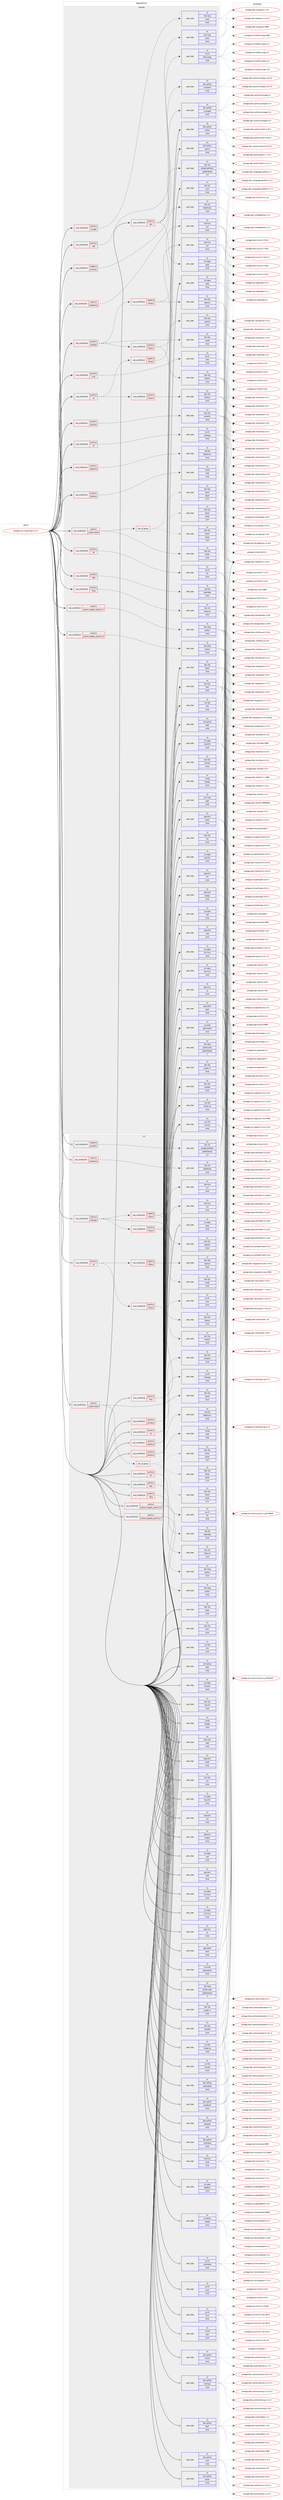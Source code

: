 digraph prolog {

# *************
# Graph options
# *************

newrank=true;
concentrate=true;
compound=true;
graph [rankdir=LR,fontname=Helvetica,fontsize=10,ranksep=1.5];#, ranksep=2.5, nodesep=0.2];
edge  [arrowhead=vee];
node  [fontname=Helvetica,fontsize=10];

# **********
# The ebuild
# **********

subgraph cluster_leftcol {
color=gray;
rank=same;
label=<<i>ebuild</i>>;
id [label="portage://sys-cluster/ceph-14.2.7", color=red, width=4, href="../sys-cluster/ceph-14.2.7.svg"];
}

# ****************
# The dependencies
# ****************

subgraph cluster_midcol {
color=gray;
label=<<i>dependencies</i>>;
subgraph cluster_compile {
fillcolor="#eeeeee";
style=filled;
label=<<i>compile</i>>;
subgraph cond11221 {
dependency54741 [label=<<TABLE BORDER="0" CELLBORDER="1" CELLSPACING="0" CELLPADDING="4"><TR><TD ROWSPAN="3" CELLPADDING="10">use_conditional</TD></TR><TR><TD>negative</TD></TR><TR><TD>jemalloc</TD></TR></TABLE>>, shape=none, color=red];
subgraph pack42338 {
dependency54742 [label=<<TABLE BORDER="0" CELLBORDER="1" CELLSPACING="0" CELLPADDING="4" WIDTH="220"><TR><TD ROWSPAN="6" CELLPADDING="30">pack_dep</TD></TR><TR><TD WIDTH="110">no</TD></TR><TR><TD>dev-util</TD></TR><TR><TD>google-perftools</TD></TR><TR><TD>greaterequal</TD></TR><TR><TD>2.4</TD></TR></TABLE>>, shape=none, color=blue];
}
dependency54741:e -> dependency54742:w [weight=20,style="dashed",arrowhead="vee"];
}
id:e -> dependency54741:w [weight=20,style="solid",arrowhead="vee"];
subgraph cond11222 {
dependency54743 [label=<<TABLE BORDER="0" CELLBORDER="1" CELLSPACING="0" CELLPADDING="4"><TR><TD ROWSPAN="3" CELLPADDING="10">use_conditional</TD></TR><TR><TD>positive</TD></TR><TR><TD>amd64</TD></TR></TABLE>>, shape=none, color=red];
subgraph pack42339 {
dependency54744 [label=<<TABLE BORDER="0" CELLBORDER="1" CELLSPACING="0" CELLPADDING="4" WIDTH="220"><TR><TD ROWSPAN="6" CELLPADDING="30">pack_dep</TD></TR><TR><TD WIDTH="110">no</TD></TR><TR><TD>dev-lang</TD></TR><TR><TD>yasm</TD></TR><TR><TD>none</TD></TR><TR><TD></TD></TR></TABLE>>, shape=none, color=blue];
}
dependency54743:e -> dependency54744:w [weight=20,style="dashed",arrowhead="vee"];
}
id:e -> dependency54743:w [weight=20,style="solid",arrowhead="vee"];
subgraph cond11223 {
dependency54745 [label=<<TABLE BORDER="0" CELLBORDER="1" CELLSPACING="0" CELLPADDING="4"><TR><TD ROWSPAN="3" CELLPADDING="10">use_conditional</TD></TR><TR><TD>positive</TD></TR><TR><TD>babeltrace</TD></TR></TABLE>>, shape=none, color=red];
subgraph pack42340 {
dependency54746 [label=<<TABLE BORDER="0" CELLBORDER="1" CELLSPACING="0" CELLPADDING="4" WIDTH="220"><TR><TD ROWSPAN="6" CELLPADDING="30">pack_dep</TD></TR><TR><TD WIDTH="110">no</TD></TR><TR><TD>dev-util</TD></TR><TR><TD>babeltrace</TD></TR><TR><TD>none</TD></TR><TR><TD></TD></TR></TABLE>>, shape=none, color=blue];
}
dependency54745:e -> dependency54746:w [weight=20,style="dashed",arrowhead="vee"];
}
id:e -> dependency54745:w [weight=20,style="solid",arrowhead="vee"];
subgraph cond11224 {
dependency54747 [label=<<TABLE BORDER="0" CELLBORDER="1" CELLSPACING="0" CELLPADDING="4"><TR><TD ROWSPAN="3" CELLPADDING="10">use_conditional</TD></TR><TR><TD>positive</TD></TR><TR><TD>fuse</TD></TR></TABLE>>, shape=none, color=red];
subgraph pack42341 {
dependency54748 [label=<<TABLE BORDER="0" CELLBORDER="1" CELLSPACING="0" CELLPADDING="4" WIDTH="220"><TR><TD ROWSPAN="6" CELLPADDING="30">pack_dep</TD></TR><TR><TD WIDTH="110">no</TD></TR><TR><TD>sys-fs</TD></TR><TR><TD>fuse</TD></TR><TR><TD>none</TD></TR><TR><TD></TD></TR></TABLE>>, shape=none, color=blue];
}
dependency54747:e -> dependency54748:w [weight=20,style="dashed",arrowhead="vee"];
}
id:e -> dependency54747:w [weight=20,style="solid",arrowhead="vee"];
subgraph cond11225 {
dependency54749 [label=<<TABLE BORDER="0" CELLBORDER="1" CELLSPACING="0" CELLPADDING="4"><TR><TD ROWSPAN="3" CELLPADDING="10">use_conditional</TD></TR><TR><TD>positive</TD></TR><TR><TD>jemalloc</TD></TR></TABLE>>, shape=none, color=red];
subgraph pack42342 {
dependency54750 [label=<<TABLE BORDER="0" CELLBORDER="1" CELLSPACING="0" CELLPADDING="4" WIDTH="220"><TR><TD ROWSPAN="6" CELLPADDING="30">pack_dep</TD></TR><TR><TD WIDTH="110">no</TD></TR><TR><TD>dev-libs</TD></TR><TR><TD>jemalloc</TD></TR><TR><TD>none</TD></TR><TR><TD></TD></TR></TABLE>>, shape=none, color=blue];
}
dependency54749:e -> dependency54750:w [weight=20,style="dashed",arrowhead="vee"];
}
id:e -> dependency54749:w [weight=20,style="solid",arrowhead="vee"];
subgraph cond11226 {
dependency54751 [label=<<TABLE BORDER="0" CELLBORDER="1" CELLSPACING="0" CELLPADDING="4"><TR><TD ROWSPAN="3" CELLPADDING="10">use_conditional</TD></TR><TR><TD>positive</TD></TR><TR><TD>kerberos</TD></TR></TABLE>>, shape=none, color=red];
subgraph pack42343 {
dependency54752 [label=<<TABLE BORDER="0" CELLBORDER="1" CELLSPACING="0" CELLPADDING="4" WIDTH="220"><TR><TD ROWSPAN="6" CELLPADDING="30">pack_dep</TD></TR><TR><TD WIDTH="110">no</TD></TR><TR><TD>virtual</TD></TR><TR><TD>krb5</TD></TR><TR><TD>none</TD></TR><TR><TD></TD></TR></TABLE>>, shape=none, color=blue];
}
dependency54751:e -> dependency54752:w [weight=20,style="dashed",arrowhead="vee"];
}
id:e -> dependency54751:w [weight=20,style="solid",arrowhead="vee"];
subgraph cond11227 {
dependency54753 [label=<<TABLE BORDER="0" CELLBORDER="1" CELLSPACING="0" CELLPADDING="4"><TR><TD ROWSPAN="3" CELLPADDING="10">use_conditional</TD></TR><TR><TD>positive</TD></TR><TR><TD>ldap</TD></TR></TABLE>>, shape=none, color=red];
subgraph pack42344 {
dependency54754 [label=<<TABLE BORDER="0" CELLBORDER="1" CELLSPACING="0" CELLPADDING="4" WIDTH="220"><TR><TD ROWSPAN="6" CELLPADDING="30">pack_dep</TD></TR><TR><TD WIDTH="110">no</TD></TR><TR><TD>net-nds</TD></TR><TR><TD>openldap</TD></TR><TR><TD>none</TD></TR><TR><TD></TD></TR></TABLE>>, shape=none, color=blue];
}
dependency54753:e -> dependency54754:w [weight=20,style="dashed",arrowhead="vee"];
}
id:e -> dependency54753:w [weight=20,style="solid",arrowhead="vee"];
subgraph cond11228 {
dependency54755 [label=<<TABLE BORDER="0" CELLBORDER="1" CELLSPACING="0" CELLPADDING="4"><TR><TD ROWSPAN="3" CELLPADDING="10">use_conditional</TD></TR><TR><TD>positive</TD></TR><TR><TD>lttng</TD></TR></TABLE>>, shape=none, color=red];
subgraph pack42345 {
dependency54756 [label=<<TABLE BORDER="0" CELLBORDER="1" CELLSPACING="0" CELLPADDING="4" WIDTH="220"><TR><TD ROWSPAN="6" CELLPADDING="30">pack_dep</TD></TR><TR><TD WIDTH="110">no</TD></TR><TR><TD>dev-util</TD></TR><TR><TD>lttng-ust</TD></TR><TR><TD>none</TD></TR><TR><TD></TD></TR></TABLE>>, shape=none, color=blue];
}
dependency54755:e -> dependency54756:w [weight=20,style="dashed",arrowhead="vee"];
}
id:e -> dependency54755:w [weight=20,style="solid",arrowhead="vee"];
subgraph cond11229 {
dependency54757 [label=<<TABLE BORDER="0" CELLBORDER="1" CELLSPACING="0" CELLPADDING="4"><TR><TD ROWSPAN="3" CELLPADDING="10">use_conditional</TD></TR><TR><TD>positive</TD></TR><TR><TD>python_targets_python3_6</TD></TR></TABLE>>, shape=none, color=red];
subgraph pack42346 {
dependency54758 [label=<<TABLE BORDER="0" CELLBORDER="1" CELLSPACING="0" CELLPADDING="4" WIDTH="220"><TR><TD ROWSPAN="6" CELLPADDING="30">pack_dep</TD></TR><TR><TD WIDTH="110">no</TD></TR><TR><TD>dev-lang</TD></TR><TR><TD>python</TD></TR><TR><TD>none</TD></TR><TR><TD></TD></TR></TABLE>>, shape=none, color=blue];
}
dependency54757:e -> dependency54758:w [weight=20,style="dashed",arrowhead="vee"];
}
id:e -> dependency54757:w [weight=20,style="solid",arrowhead="vee"];
subgraph cond11230 {
dependency54759 [label=<<TABLE BORDER="0" CELLBORDER="1" CELLSPACING="0" CELLPADDING="4"><TR><TD ROWSPAN="3" CELLPADDING="10">use_conditional</TD></TR><TR><TD>positive</TD></TR><TR><TD>python_targets_python3_7</TD></TR></TABLE>>, shape=none, color=red];
subgraph pack42347 {
dependency54760 [label=<<TABLE BORDER="0" CELLBORDER="1" CELLSPACING="0" CELLPADDING="4" WIDTH="220"><TR><TD ROWSPAN="6" CELLPADDING="30">pack_dep</TD></TR><TR><TD WIDTH="110">no</TD></TR><TR><TD>dev-lang</TD></TR><TR><TD>python</TD></TR><TR><TD>none</TD></TR><TR><TD></TD></TR></TABLE>>, shape=none, color=blue];
}
dependency54759:e -> dependency54760:w [weight=20,style="dashed",arrowhead="vee"];
}
id:e -> dependency54759:w [weight=20,style="solid",arrowhead="vee"];
subgraph cond11231 {
dependency54761 [label=<<TABLE BORDER="0" CELLBORDER="1" CELLSPACING="0" CELLPADDING="4"><TR><TD ROWSPAN="3" CELLPADDING="10">use_conditional</TD></TR><TR><TD>positive</TD></TR><TR><TD>rabbitmq</TD></TR></TABLE>>, shape=none, color=red];
subgraph pack42348 {
dependency54762 [label=<<TABLE BORDER="0" CELLBORDER="1" CELLSPACING="0" CELLPADDING="4" WIDTH="220"><TR><TD ROWSPAN="6" CELLPADDING="30">pack_dep</TD></TR><TR><TD WIDTH="110">no</TD></TR><TR><TD>net-libs</TD></TR><TR><TD>rabbitmq-c</TD></TR><TR><TD>none</TD></TR><TR><TD></TD></TR></TABLE>>, shape=none, color=blue];
}
dependency54761:e -> dependency54762:w [weight=20,style="dashed",arrowhead="vee"];
}
id:e -> dependency54761:w [weight=20,style="solid",arrowhead="vee"];
subgraph cond11232 {
dependency54763 [label=<<TABLE BORDER="0" CELLBORDER="1" CELLSPACING="0" CELLPADDING="4"><TR><TD ROWSPAN="3" CELLPADDING="10">use_conditional</TD></TR><TR><TD>positive</TD></TR><TR><TD>radosgw</TD></TR></TABLE>>, shape=none, color=red];
subgraph pack42349 {
dependency54764 [label=<<TABLE BORDER="0" CELLBORDER="1" CELLSPACING="0" CELLPADDING="4" WIDTH="220"><TR><TD ROWSPAN="6" CELLPADDING="30">pack_dep</TD></TR><TR><TD WIDTH="110">no</TD></TR><TR><TD>dev-libs</TD></TR><TR><TD>expat</TD></TR><TR><TD>none</TD></TR><TR><TD></TD></TR></TABLE>>, shape=none, color=blue];
}
dependency54763:e -> dependency54764:w [weight=20,style="dashed",arrowhead="vee"];
subgraph cond11233 {
dependency54765 [label=<<TABLE BORDER="0" CELLBORDER="1" CELLSPACING="0" CELLPADDING="4"><TR><TD ROWSPAN="3" CELLPADDING="10">use_conditional</TD></TR><TR><TD>negative</TD></TR><TR><TD>libressl</TD></TR></TABLE>>, shape=none, color=red];
subgraph pack42350 {
dependency54766 [label=<<TABLE BORDER="0" CELLBORDER="1" CELLSPACING="0" CELLPADDING="4" WIDTH="220"><TR><TD ROWSPAN="6" CELLPADDING="30">pack_dep</TD></TR><TR><TD WIDTH="110">no</TD></TR><TR><TD>dev-libs</TD></TR><TR><TD>openssl</TD></TR><TR><TD>none</TD></TR><TR><TD></TD></TR></TABLE>>, shape=none, color=blue];
}
dependency54765:e -> dependency54766:w [weight=20,style="dashed",arrowhead="vee"];
subgraph pack42351 {
dependency54767 [label=<<TABLE BORDER="0" CELLBORDER="1" CELLSPACING="0" CELLPADDING="4" WIDTH="220"><TR><TD ROWSPAN="6" CELLPADDING="30">pack_dep</TD></TR><TR><TD WIDTH="110">no</TD></TR><TR><TD>net-misc</TD></TR><TR><TD>curl</TD></TR><TR><TD>none</TD></TR><TR><TD></TD></TR></TABLE>>, shape=none, color=blue];
}
dependency54765:e -> dependency54767:w [weight=20,style="dashed",arrowhead="vee"];
}
dependency54763:e -> dependency54765:w [weight=20,style="dashed",arrowhead="vee"];
subgraph cond11234 {
dependency54768 [label=<<TABLE BORDER="0" CELLBORDER="1" CELLSPACING="0" CELLPADDING="4"><TR><TD ROWSPAN="3" CELLPADDING="10">use_conditional</TD></TR><TR><TD>positive</TD></TR><TR><TD>libressl</TD></TR></TABLE>>, shape=none, color=red];
subgraph pack42352 {
dependency54769 [label=<<TABLE BORDER="0" CELLBORDER="1" CELLSPACING="0" CELLPADDING="4" WIDTH="220"><TR><TD ROWSPAN="6" CELLPADDING="30">pack_dep</TD></TR><TR><TD WIDTH="110">no</TD></TR><TR><TD>dev-libs</TD></TR><TR><TD>libressl</TD></TR><TR><TD>none</TD></TR><TR><TD></TD></TR></TABLE>>, shape=none, color=blue];
}
dependency54768:e -> dependency54769:w [weight=20,style="dashed",arrowhead="vee"];
subgraph pack42353 {
dependency54770 [label=<<TABLE BORDER="0" CELLBORDER="1" CELLSPACING="0" CELLPADDING="4" WIDTH="220"><TR><TD ROWSPAN="6" CELLPADDING="30">pack_dep</TD></TR><TR><TD WIDTH="110">no</TD></TR><TR><TD>net-misc</TD></TR><TR><TD>curl</TD></TR><TR><TD>none</TD></TR><TR><TD></TD></TR></TABLE>>, shape=none, color=blue];
}
dependency54768:e -> dependency54770:w [weight=20,style="dashed",arrowhead="vee"];
}
dependency54763:e -> dependency54768:w [weight=20,style="dashed",arrowhead="vee"];
}
id:e -> dependency54763:w [weight=20,style="solid",arrowhead="vee"];
subgraph cond11235 {
dependency54771 [label=<<TABLE BORDER="0" CELLBORDER="1" CELLSPACING="0" CELLPADDING="4"><TR><TD ROWSPAN="3" CELLPADDING="10">use_conditional</TD></TR><TR><TD>positive</TD></TR><TR><TD>ssl</TD></TR></TABLE>>, shape=none, color=red];
subgraph cond11236 {
dependency54772 [label=<<TABLE BORDER="0" CELLBORDER="1" CELLSPACING="0" CELLPADDING="4"><TR><TD ROWSPAN="3" CELLPADDING="10">use_conditional</TD></TR><TR><TD>negative</TD></TR><TR><TD>libressl</TD></TR></TABLE>>, shape=none, color=red];
subgraph pack42354 {
dependency54773 [label=<<TABLE BORDER="0" CELLBORDER="1" CELLSPACING="0" CELLPADDING="4" WIDTH="220"><TR><TD ROWSPAN="6" CELLPADDING="30">pack_dep</TD></TR><TR><TD WIDTH="110">no</TD></TR><TR><TD>dev-libs</TD></TR><TR><TD>openssl</TD></TR><TR><TD>none</TD></TR><TR><TD></TD></TR></TABLE>>, shape=none, color=blue];
}
dependency54772:e -> dependency54773:w [weight=20,style="dashed",arrowhead="vee"];
}
dependency54771:e -> dependency54772:w [weight=20,style="dashed",arrowhead="vee"];
subgraph cond11237 {
dependency54774 [label=<<TABLE BORDER="0" CELLBORDER="1" CELLSPACING="0" CELLPADDING="4"><TR><TD ROWSPAN="3" CELLPADDING="10">use_conditional</TD></TR><TR><TD>positive</TD></TR><TR><TD>libressl</TD></TR></TABLE>>, shape=none, color=red];
subgraph pack42355 {
dependency54775 [label=<<TABLE BORDER="0" CELLBORDER="1" CELLSPACING="0" CELLPADDING="4" WIDTH="220"><TR><TD ROWSPAN="6" CELLPADDING="30">pack_dep</TD></TR><TR><TD WIDTH="110">no</TD></TR><TR><TD>dev-libs</TD></TR><TR><TD>libressl</TD></TR><TR><TD>none</TD></TR><TR><TD></TD></TR></TABLE>>, shape=none, color=blue];
}
dependency54774:e -> dependency54775:w [weight=20,style="dashed",arrowhead="vee"];
}
dependency54771:e -> dependency54774:w [weight=20,style="dashed",arrowhead="vee"];
}
id:e -> dependency54771:w [weight=20,style="solid",arrowhead="vee"];
subgraph cond11238 {
dependency54776 [label=<<TABLE BORDER="0" CELLBORDER="1" CELLSPACING="0" CELLPADDING="4"><TR><TD ROWSPAN="3" CELLPADDING="10">use_conditional</TD></TR><TR><TD>positive</TD></TR><TR><TD>system-boost</TD></TR></TABLE>>, shape=none, color=red];
subgraph any1111 {
dependency54777 [label=<<TABLE BORDER="0" CELLBORDER="1" CELLSPACING="0" CELLPADDING="4"><TR><TD CELLPADDING="10">any_of_group</TD></TR></TABLE>>, shape=none, color=red];subgraph pack42356 {
dependency54778 [label=<<TABLE BORDER="0" CELLBORDER="1" CELLSPACING="0" CELLPADDING="4" WIDTH="220"><TR><TD ROWSPAN="6" CELLPADDING="30">pack_dep</TD></TR><TR><TD WIDTH="110">no</TD></TR><TR><TD>dev-libs</TD></TR><TR><TD>boost</TD></TR><TR><TD>equal</TD></TR><TR><TD>1.71*</TD></TR></TABLE>>, shape=none, color=blue];
}
dependency54777:e -> dependency54778:w [weight=20,style="dotted",arrowhead="oinv"];
subgraph pack42357 {
dependency54779 [label=<<TABLE BORDER="0" CELLBORDER="1" CELLSPACING="0" CELLPADDING="4" WIDTH="220"><TR><TD ROWSPAN="6" CELLPADDING="30">pack_dep</TD></TR><TR><TD WIDTH="110">no</TD></TR><TR><TD>dev-libs</TD></TR><TR><TD>boost</TD></TR><TR><TD>equal</TD></TR><TR><TD>1.70*</TD></TR></TABLE>>, shape=none, color=blue];
}
dependency54777:e -> dependency54779:w [weight=20,style="dotted",arrowhead="oinv"];
subgraph pack42358 {
dependency54780 [label=<<TABLE BORDER="0" CELLBORDER="1" CELLSPACING="0" CELLPADDING="4" WIDTH="220"><TR><TD ROWSPAN="6" CELLPADDING="30">pack_dep</TD></TR><TR><TD WIDTH="110">no</TD></TR><TR><TD>dev-libs</TD></TR><TR><TD>boost</TD></TR><TR><TD>equal</TD></TR><TR><TD>1.67*</TD></TR></TABLE>>, shape=none, color=blue];
}
dependency54777:e -> dependency54780:w [weight=20,style="dotted",arrowhead="oinv"];
}
dependency54776:e -> dependency54777:w [weight=20,style="dashed",arrowhead="vee"];
subgraph pack42359 {
dependency54781 [label=<<TABLE BORDER="0" CELLBORDER="1" CELLSPACING="0" CELLPADDING="4" WIDTH="220"><TR><TD ROWSPAN="6" CELLPADDING="30">pack_dep</TD></TR><TR><TD WIDTH="110">no</TD></TR><TR><TD>dev-libs</TD></TR><TR><TD>boost</TD></TR><TR><TD>none</TD></TR><TR><TD></TD></TR></TABLE>>, shape=none, color=blue];
}
dependency54776:e -> dependency54781:w [weight=20,style="dashed",arrowhead="vee"];
}
id:e -> dependency54776:w [weight=20,style="solid",arrowhead="vee"];
subgraph cond11239 {
dependency54782 [label=<<TABLE BORDER="0" CELLBORDER="1" CELLSPACING="0" CELLPADDING="4"><TR><TD ROWSPAN="3" CELLPADDING="10">use_conditional</TD></TR><TR><TD>positive</TD></TR><TR><TD>test</TD></TR></TABLE>>, shape=none, color=red];
subgraph pack42360 {
dependency54783 [label=<<TABLE BORDER="0" CELLBORDER="1" CELLSPACING="0" CELLPADDING="4" WIDTH="220"><TR><TD ROWSPAN="6" CELLPADDING="30">pack_dep</TD></TR><TR><TD WIDTH="110">no</TD></TR><TR><TD>dev-python</TD></TR><TR><TD>coverage</TD></TR><TR><TD>none</TD></TR><TR><TD></TD></TR></TABLE>>, shape=none, color=blue];
}
dependency54782:e -> dependency54783:w [weight=20,style="dashed",arrowhead="vee"];
subgraph pack42361 {
dependency54784 [label=<<TABLE BORDER="0" CELLBORDER="1" CELLSPACING="0" CELLPADDING="4" WIDTH="220"><TR><TD ROWSPAN="6" CELLPADDING="30">pack_dep</TD></TR><TR><TD WIDTH="110">no</TD></TR><TR><TD>dev-python</TD></TR><TR><TD>virtualenv</TD></TR><TR><TD>none</TD></TR><TR><TD></TD></TR></TABLE>>, shape=none, color=blue];
}
dependency54782:e -> dependency54784:w [weight=20,style="dashed",arrowhead="vee"];
subgraph pack42362 {
dependency54785 [label=<<TABLE BORDER="0" CELLBORDER="1" CELLSPACING="0" CELLPADDING="4" WIDTH="220"><TR><TD ROWSPAN="6" CELLPADDING="30">pack_dep</TD></TR><TR><TD WIDTH="110">no</TD></TR><TR><TD>sys-apps</TD></TR><TR><TD>grep</TD></TR><TR><TD>none</TD></TR><TR><TD></TD></TR></TABLE>>, shape=none, color=blue];
}
dependency54782:e -> dependency54785:w [weight=20,style="dashed",arrowhead="vee"];
subgraph pack42363 {
dependency54786 [label=<<TABLE BORDER="0" CELLBORDER="1" CELLSPACING="0" CELLPADDING="4" WIDTH="220"><TR><TD ROWSPAN="6" CELLPADDING="30">pack_dep</TD></TR><TR><TD WIDTH="110">no</TD></TR><TR><TD>sys-fs</TD></TR><TR><TD>btrfs-progs</TD></TR><TR><TD>none</TD></TR><TR><TD></TD></TR></TABLE>>, shape=none, color=blue];
}
dependency54782:e -> dependency54786:w [weight=20,style="dashed",arrowhead="vee"];
}
id:e -> dependency54782:w [weight=20,style="solid",arrowhead="vee"];
subgraph cond11240 {
dependency54787 [label=<<TABLE BORDER="0" CELLBORDER="1" CELLSPACING="0" CELLPADDING="4"><TR><TD ROWSPAN="3" CELLPADDING="10">use_conditional</TD></TR><TR><TD>positive</TD></TR><TR><TD>x86</TD></TR></TABLE>>, shape=none, color=red];
subgraph pack42364 {
dependency54788 [label=<<TABLE BORDER="0" CELLBORDER="1" CELLSPACING="0" CELLPADDING="4" WIDTH="220"><TR><TD ROWSPAN="6" CELLPADDING="30">pack_dep</TD></TR><TR><TD WIDTH="110">no</TD></TR><TR><TD>dev-lang</TD></TR><TR><TD>yasm</TD></TR><TR><TD>none</TD></TR><TR><TD></TD></TR></TABLE>>, shape=none, color=blue];
}
dependency54787:e -> dependency54788:w [weight=20,style="dashed",arrowhead="vee"];
}
id:e -> dependency54787:w [weight=20,style="solid",arrowhead="vee"];
subgraph cond11241 {
dependency54789 [label=<<TABLE BORDER="0" CELLBORDER="1" CELLSPACING="0" CELLPADDING="4"><TR><TD ROWSPAN="3" CELLPADDING="10">use_conditional</TD></TR><TR><TD>positive</TD></TR><TR><TD>xfs</TD></TR></TABLE>>, shape=none, color=red];
subgraph pack42365 {
dependency54790 [label=<<TABLE BORDER="0" CELLBORDER="1" CELLSPACING="0" CELLPADDING="4" WIDTH="220"><TR><TD ROWSPAN="6" CELLPADDING="30">pack_dep</TD></TR><TR><TD WIDTH="110">no</TD></TR><TR><TD>sys-fs</TD></TR><TR><TD>xfsprogs</TD></TR><TR><TD>none</TD></TR><TR><TD></TD></TR></TABLE>>, shape=none, color=blue];
}
dependency54789:e -> dependency54790:w [weight=20,style="dashed",arrowhead="vee"];
}
id:e -> dependency54789:w [weight=20,style="solid",arrowhead="vee"];
subgraph cond11242 {
dependency54791 [label=<<TABLE BORDER="0" CELLBORDER="1" CELLSPACING="0" CELLPADDING="4"><TR><TD ROWSPAN="3" CELLPADDING="10">use_conditional</TD></TR><TR><TD>positive</TD></TR><TR><TD>zfs</TD></TR></TABLE>>, shape=none, color=red];
subgraph pack42366 {
dependency54792 [label=<<TABLE BORDER="0" CELLBORDER="1" CELLSPACING="0" CELLPADDING="4" WIDTH="220"><TR><TD ROWSPAN="6" CELLPADDING="30">pack_dep</TD></TR><TR><TD WIDTH="110">no</TD></TR><TR><TD>sys-fs</TD></TR><TR><TD>zfs</TD></TR><TR><TD>none</TD></TR><TR><TD></TD></TR></TABLE>>, shape=none, color=blue];
}
dependency54791:e -> dependency54792:w [weight=20,style="dashed",arrowhead="vee"];
}
id:e -> dependency54791:w [weight=20,style="solid",arrowhead="vee"];
subgraph pack42367 {
dependency54793 [label=<<TABLE BORDER="0" CELLBORDER="1" CELLSPACING="0" CELLPADDING="4" WIDTH="220"><TR><TD ROWSPAN="6" CELLPADDING="30">pack_dep</TD></TR><TR><TD WIDTH="110">no</TD></TR><TR><TD>acct-group</TD></TR><TR><TD>ceph</TD></TR><TR><TD>none</TD></TR><TR><TD></TD></TR></TABLE>>, shape=none, color=blue];
}
id:e -> dependency54793:w [weight=20,style="solid",arrowhead="vee"];
subgraph pack42368 {
dependency54794 [label=<<TABLE BORDER="0" CELLBORDER="1" CELLSPACING="0" CELLPADDING="4" WIDTH="220"><TR><TD ROWSPAN="6" CELLPADDING="30">pack_dep</TD></TR><TR><TD WIDTH="110">no</TD></TR><TR><TD>acct-user</TD></TR><TR><TD>ceph</TD></TR><TR><TD>none</TD></TR><TR><TD></TD></TR></TABLE>>, shape=none, color=blue];
}
id:e -> dependency54794:w [weight=20,style="solid",arrowhead="vee"];
subgraph pack42369 {
dependency54795 [label=<<TABLE BORDER="0" CELLBORDER="1" CELLSPACING="0" CELLPADDING="4" WIDTH="220"><TR><TD ROWSPAN="6" CELLPADDING="30">pack_dep</TD></TR><TR><TD WIDTH="110">no</TD></TR><TR><TD>app-arch</TD></TR><TR><TD>bzip2</TD></TR><TR><TD>none</TD></TR><TR><TD></TD></TR></TABLE>>, shape=none, color=blue];
}
id:e -> dependency54795:w [weight=20,style="solid",arrowhead="vee"];
subgraph pack42370 {
dependency54796 [label=<<TABLE BORDER="0" CELLBORDER="1" CELLSPACING="0" CELLPADDING="4" WIDTH="220"><TR><TD ROWSPAN="6" CELLPADDING="30">pack_dep</TD></TR><TR><TD WIDTH="110">no</TD></TR><TR><TD>app-arch</TD></TR><TR><TD>lz4</TD></TR><TR><TD>none</TD></TR><TR><TD></TD></TR></TABLE>>, shape=none, color=blue];
}
id:e -> dependency54796:w [weight=20,style="solid",arrowhead="vee"];
subgraph pack42371 {
dependency54797 [label=<<TABLE BORDER="0" CELLBORDER="1" CELLSPACING="0" CELLPADDING="4" WIDTH="220"><TR><TD ROWSPAN="6" CELLPADDING="30">pack_dep</TD></TR><TR><TD WIDTH="110">no</TD></TR><TR><TD>app-arch</TD></TR><TR><TD>snappy</TD></TR><TR><TD>none</TD></TR><TR><TD></TD></TR></TABLE>>, shape=none, color=blue];
}
id:e -> dependency54797:w [weight=20,style="solid",arrowhead="vee"];
subgraph pack42372 {
dependency54798 [label=<<TABLE BORDER="0" CELLBORDER="1" CELLSPACING="0" CELLPADDING="4" WIDTH="220"><TR><TD ROWSPAN="6" CELLPADDING="30">pack_dep</TD></TR><TR><TD WIDTH="110">no</TD></TR><TR><TD>app-arch</TD></TR><TR><TD>zstd</TD></TR><TR><TD>none</TD></TR><TR><TD></TD></TR></TABLE>>, shape=none, color=blue];
}
id:e -> dependency54798:w [weight=20,style="solid",arrowhead="vee"];
subgraph pack42373 {
dependency54799 [label=<<TABLE BORDER="0" CELLBORDER="1" CELLSPACING="0" CELLPADDING="4" WIDTH="220"><TR><TD ROWSPAN="6" CELLPADDING="30">pack_dep</TD></TR><TR><TD WIDTH="110">no</TD></TR><TR><TD>app-misc</TD></TR><TR><TD>jq</TD></TR><TR><TD>none</TD></TR><TR><TD></TD></TR></TABLE>>, shape=none, color=blue];
}
id:e -> dependency54799:w [weight=20,style="solid",arrowhead="vee"];
subgraph pack42374 {
dependency54800 [label=<<TABLE BORDER="0" CELLBORDER="1" CELLSPACING="0" CELLPADDING="4" WIDTH="220"><TR><TD ROWSPAN="6" CELLPADDING="30">pack_dep</TD></TR><TR><TD WIDTH="110">no</TD></TR><TR><TD>app-shells</TD></TR><TR><TD>bash</TD></TR><TR><TD>none</TD></TR><TR><TD></TD></TR></TABLE>>, shape=none, color=blue];
}
id:e -> dependency54800:w [weight=20,style="solid",arrowhead="vee"];
subgraph pack42375 {
dependency54801 [label=<<TABLE BORDER="0" CELLBORDER="1" CELLSPACING="0" CELLPADDING="4" WIDTH="220"><TR><TD ROWSPAN="6" CELLPADDING="30">pack_dep</TD></TR><TR><TD WIDTH="110">no</TD></TR><TR><TD>dev-lang</TD></TR><TR><TD>python-exec</TD></TR><TR><TD>greaterequal</TD></TR><TR><TD>2</TD></TR></TABLE>>, shape=none, color=blue];
}
id:e -> dependency54801:w [weight=20,style="solid",arrowhead="vee"];
subgraph pack42376 {
dependency54802 [label=<<TABLE BORDER="0" CELLBORDER="1" CELLSPACING="0" CELLPADDING="4" WIDTH="220"><TR><TD ROWSPAN="6" CELLPADDING="30">pack_dep</TD></TR><TR><TD WIDTH="110">no</TD></TR><TR><TD>dev-libs</TD></TR><TR><TD>crypto++</TD></TR><TR><TD>none</TD></TR><TR><TD></TD></TR></TABLE>>, shape=none, color=blue];
}
id:e -> dependency54802:w [weight=20,style="solid",arrowhead="vee"];
subgraph pack42377 {
dependency54803 [label=<<TABLE BORDER="0" CELLBORDER="1" CELLSPACING="0" CELLPADDING="4" WIDTH="220"><TR><TD ROWSPAN="6" CELLPADDING="30">pack_dep</TD></TR><TR><TD WIDTH="110">no</TD></TR><TR><TD>dev-libs</TD></TR><TR><TD>leveldb</TD></TR><TR><TD>none</TD></TR><TR><TD></TD></TR></TABLE>>, shape=none, color=blue];
}
id:e -> dependency54803:w [weight=20,style="solid",arrowhead="vee"];
subgraph pack42378 {
dependency54804 [label=<<TABLE BORDER="0" CELLBORDER="1" CELLSPACING="0" CELLPADDING="4" WIDTH="220"><TR><TD ROWSPAN="6" CELLPADDING="30">pack_dep</TD></TR><TR><TD WIDTH="110">no</TD></TR><TR><TD>dev-libs</TD></TR><TR><TD>libaio</TD></TR><TR><TD>none</TD></TR><TR><TD></TD></TR></TABLE>>, shape=none, color=blue];
}
id:e -> dependency54804:w [weight=20,style="solid",arrowhead="vee"];
subgraph pack42379 {
dependency54805 [label=<<TABLE BORDER="0" CELLBORDER="1" CELLSPACING="0" CELLPADDING="4" WIDTH="220"><TR><TD ROWSPAN="6" CELLPADDING="30">pack_dep</TD></TR><TR><TD WIDTH="110">no</TD></TR><TR><TD>dev-libs</TD></TR><TR><TD>libnl</TD></TR><TR><TD>none</TD></TR><TR><TD></TD></TR></TABLE>>, shape=none, color=blue];
}
id:e -> dependency54805:w [weight=20,style="solid",arrowhead="vee"];
subgraph pack42380 {
dependency54806 [label=<<TABLE BORDER="0" CELLBORDER="1" CELLSPACING="0" CELLPADDING="4" WIDTH="220"><TR><TD ROWSPAN="6" CELLPADDING="30">pack_dep</TD></TR><TR><TD WIDTH="110">no</TD></TR><TR><TD>dev-libs</TD></TR><TR><TD>libxml2</TD></TR><TR><TD>none</TD></TR><TR><TD></TD></TR></TABLE>>, shape=none, color=blue];
}
id:e -> dependency54806:w [weight=20,style="solid",arrowhead="vee"];
subgraph pack42381 {
dependency54807 [label=<<TABLE BORDER="0" CELLBORDER="1" CELLSPACING="0" CELLPADDING="4" WIDTH="220"><TR><TD ROWSPAN="6" CELLPADDING="30">pack_dep</TD></TR><TR><TD WIDTH="110">no</TD></TR><TR><TD>dev-libs</TD></TR><TR><TD>nss</TD></TR><TR><TD>none</TD></TR><TR><TD></TD></TR></TABLE>>, shape=none, color=blue];
}
id:e -> dependency54807:w [weight=20,style="solid",arrowhead="vee"];
subgraph pack42382 {
dependency54808 [label=<<TABLE BORDER="0" CELLBORDER="1" CELLSPACING="0" CELLPADDING="4" WIDTH="220"><TR><TD ROWSPAN="6" CELLPADDING="30">pack_dep</TD></TR><TR><TD WIDTH="110">no</TD></TR><TR><TD>dev-python</TD></TR><TR><TD>cython</TD></TR><TR><TD>none</TD></TR><TR><TD></TD></TR></TABLE>>, shape=none, color=blue];
}
id:e -> dependency54808:w [weight=20,style="solid",arrowhead="vee"];
subgraph pack42383 {
dependency54809 [label=<<TABLE BORDER="0" CELLBORDER="1" CELLSPACING="0" CELLPADDING="4" WIDTH="220"><TR><TD ROWSPAN="6" CELLPADDING="30">pack_dep</TD></TR><TR><TD WIDTH="110">no</TD></TR><TR><TD>dev-python</TD></TR><TR><TD>sphinx</TD></TR><TR><TD>none</TD></TR><TR><TD></TD></TR></TABLE>>, shape=none, color=blue];
}
id:e -> dependency54809:w [weight=20,style="solid",arrowhead="vee"];
subgraph pack42384 {
dependency54810 [label=<<TABLE BORDER="0" CELLBORDER="1" CELLSPACING="0" CELLPADDING="4" WIDTH="220"><TR><TD ROWSPAN="6" CELLPADDING="30">pack_dep</TD></TR><TR><TD WIDTH="110">no</TD></TR><TR><TD>dev-util</TD></TR><TR><TD>cunit</TD></TR><TR><TD>none</TD></TR><TR><TD></TD></TR></TABLE>>, shape=none, color=blue];
}
id:e -> dependency54810:w [weight=20,style="solid",arrowhead="vee"];
subgraph pack42385 {
dependency54811 [label=<<TABLE BORDER="0" CELLBORDER="1" CELLSPACING="0" CELLPADDING="4" WIDTH="220"><TR><TD ROWSPAN="6" CELLPADDING="30">pack_dep</TD></TR><TR><TD WIDTH="110">no</TD></TR><TR><TD>sys-apps</TD></TR><TR><TD>coreutils</TD></TR><TR><TD>none</TD></TR><TR><TD></TD></TR></TABLE>>, shape=none, color=blue];
}
id:e -> dependency54811:w [weight=20,style="solid",arrowhead="vee"];
subgraph pack42386 {
dependency54812 [label=<<TABLE BORDER="0" CELLBORDER="1" CELLSPACING="0" CELLPADDING="4" WIDTH="220"><TR><TD ROWSPAN="6" CELLPADDING="30">pack_dep</TD></TR><TR><TD WIDTH="110">no</TD></TR><TR><TD>sys-apps</TD></TR><TR><TD>grep</TD></TR><TR><TD>none</TD></TR><TR><TD></TD></TR></TABLE>>, shape=none, color=blue];
}
id:e -> dependency54812:w [weight=20,style="solid",arrowhead="vee"];
subgraph pack42387 {
dependency54813 [label=<<TABLE BORDER="0" CELLBORDER="1" CELLSPACING="0" CELLPADDING="4" WIDTH="220"><TR><TD ROWSPAN="6" CELLPADDING="30">pack_dep</TD></TR><TR><TD WIDTH="110">no</TD></TR><TR><TD>sys-apps</TD></TR><TR><TD>keyutils</TD></TR><TR><TD>none</TD></TR><TR><TD></TD></TR></TABLE>>, shape=none, color=blue];
}
id:e -> dependency54813:w [weight=20,style="solid",arrowhead="vee"];
subgraph pack42388 {
dependency54814 [label=<<TABLE BORDER="0" CELLBORDER="1" CELLSPACING="0" CELLPADDING="4" WIDTH="220"><TR><TD ROWSPAN="6" CELLPADDING="30">pack_dep</TD></TR><TR><TD WIDTH="110">no</TD></TR><TR><TD>sys-apps</TD></TR><TR><TD>sed</TD></TR><TR><TD>none</TD></TR><TR><TD></TD></TR></TABLE>>, shape=none, color=blue];
}
id:e -> dependency54814:w [weight=20,style="solid",arrowhead="vee"];
subgraph pack42389 {
dependency54815 [label=<<TABLE BORDER="0" CELLBORDER="1" CELLSPACING="0" CELLPADDING="4" WIDTH="220"><TR><TD ROWSPAN="6" CELLPADDING="30">pack_dep</TD></TR><TR><TD WIDTH="110">no</TD></TR><TR><TD>sys-apps</TD></TR><TR><TD>util-linux</TD></TR><TR><TD>none</TD></TR><TR><TD></TD></TR></TABLE>>, shape=none, color=blue];
}
id:e -> dependency54815:w [weight=20,style="solid",arrowhead="vee"];
subgraph pack42390 {
dependency54816 [label=<<TABLE BORDER="0" CELLBORDER="1" CELLSPACING="0" CELLPADDING="4" WIDTH="220"><TR><TD ROWSPAN="6" CELLPADDING="30">pack_dep</TD></TR><TR><TD WIDTH="110">no</TD></TR><TR><TD>sys-apps</TD></TR><TR><TD>util-linux</TD></TR><TR><TD>none</TD></TR><TR><TD></TD></TR></TABLE>>, shape=none, color=blue];
}
id:e -> dependency54816:w [weight=20,style="solid",arrowhead="vee"];
subgraph pack42391 {
dependency54817 [label=<<TABLE BORDER="0" CELLBORDER="1" CELLSPACING="0" CELLPADDING="4" WIDTH="220"><TR><TD ROWSPAN="6" CELLPADDING="30">pack_dep</TD></TR><TR><TD WIDTH="110">no</TD></TR><TR><TD>sys-auth</TD></TR><TR><TD>oath-toolkit</TD></TR><TR><TD>none</TD></TR><TR><TD></TD></TR></TABLE>>, shape=none, color=blue];
}
id:e -> dependency54817:w [weight=20,style="solid",arrowhead="vee"];
subgraph pack42392 {
dependency54818 [label=<<TABLE BORDER="0" CELLBORDER="1" CELLSPACING="0" CELLPADDING="4" WIDTH="220"><TR><TD ROWSPAN="6" CELLPADDING="30">pack_dep</TD></TR><TR><TD WIDTH="110">no</TD></TR><TR><TD>sys-libs</TD></TR><TR><TD>libcap-ng</TD></TR><TR><TD>none</TD></TR><TR><TD></TD></TR></TABLE>>, shape=none, color=blue];
}
id:e -> dependency54818:w [weight=20,style="solid",arrowhead="vee"];
subgraph pack42393 {
dependency54819 [label=<<TABLE BORDER="0" CELLBORDER="1" CELLSPACING="0" CELLPADDING="4" WIDTH="220"><TR><TD ROWSPAN="6" CELLPADDING="30">pack_dep</TD></TR><TR><TD WIDTH="110">no</TD></TR><TR><TD>sys-libs</TD></TR><TR><TD>ncurses</TD></TR><TR><TD>none</TD></TR><TR><TD></TD></TR></TABLE>>, shape=none, color=blue];
}
id:e -> dependency54819:w [weight=20,style="solid",arrowhead="vee"];
subgraph pack42394 {
dependency54820 [label=<<TABLE BORDER="0" CELLBORDER="1" CELLSPACING="0" CELLPADDING="4" WIDTH="220"><TR><TD ROWSPAN="6" CELLPADDING="30">pack_dep</TD></TR><TR><TD WIDTH="110">no</TD></TR><TR><TD>sys-libs</TD></TR><TR><TD>zlib</TD></TR><TR><TD>none</TD></TR><TR><TD></TD></TR></TABLE>>, shape=none, color=blue];
}
id:e -> dependency54820:w [weight=20,style="solid",arrowhead="vee"];
subgraph pack42395 {
dependency54821 [label=<<TABLE BORDER="0" CELLBORDER="1" CELLSPACING="0" CELLPADDING="4" WIDTH="220"><TR><TD ROWSPAN="6" CELLPADDING="30">pack_dep</TD></TR><TR><TD WIDTH="110">no</TD></TR><TR><TD>virtual</TD></TR><TR><TD>libudev</TD></TR><TR><TD>none</TD></TR><TR><TD></TD></TR></TABLE>>, shape=none, color=blue];
}
id:e -> dependency54821:w [weight=20,style="solid",arrowhead="vee"];
}
subgraph cluster_compileandrun {
fillcolor="#eeeeee";
style=filled;
label=<<i>compile and run</i>>;
}
subgraph cluster_run {
fillcolor="#eeeeee";
style=filled;
label=<<i>run</i>>;
subgraph cond11243 {
dependency54822 [label=<<TABLE BORDER="0" CELLBORDER="1" CELLSPACING="0" CELLPADDING="4"><TR><TD ROWSPAN="3" CELLPADDING="10">use_conditional</TD></TR><TR><TD>negative</TD></TR><TR><TD>jemalloc</TD></TR></TABLE>>, shape=none, color=red];
subgraph pack42396 {
dependency54823 [label=<<TABLE BORDER="0" CELLBORDER="1" CELLSPACING="0" CELLPADDING="4" WIDTH="220"><TR><TD ROWSPAN="6" CELLPADDING="30">pack_dep</TD></TR><TR><TD WIDTH="110">no</TD></TR><TR><TD>dev-util</TD></TR><TR><TD>google-perftools</TD></TR><TR><TD>greaterequal</TD></TR><TR><TD>2.4</TD></TR></TABLE>>, shape=none, color=blue];
}
dependency54822:e -> dependency54823:w [weight=20,style="dashed",arrowhead="vee"];
}
id:e -> dependency54822:w [weight=20,style="solid",arrowhead="odot"];
subgraph cond11244 {
dependency54824 [label=<<TABLE BORDER="0" CELLBORDER="1" CELLSPACING="0" CELLPADDING="4"><TR><TD ROWSPAN="3" CELLPADDING="10">use_conditional</TD></TR><TR><TD>positive</TD></TR><TR><TD>babeltrace</TD></TR></TABLE>>, shape=none, color=red];
subgraph pack42397 {
dependency54825 [label=<<TABLE BORDER="0" CELLBORDER="1" CELLSPACING="0" CELLPADDING="4" WIDTH="220"><TR><TD ROWSPAN="6" CELLPADDING="30">pack_dep</TD></TR><TR><TD WIDTH="110">no</TD></TR><TR><TD>dev-util</TD></TR><TR><TD>babeltrace</TD></TR><TR><TD>none</TD></TR><TR><TD></TD></TR></TABLE>>, shape=none, color=blue];
}
dependency54824:e -> dependency54825:w [weight=20,style="dashed",arrowhead="vee"];
}
id:e -> dependency54824:w [weight=20,style="solid",arrowhead="odot"];
subgraph cond11245 {
dependency54826 [label=<<TABLE BORDER="0" CELLBORDER="1" CELLSPACING="0" CELLPADDING="4"><TR><TD ROWSPAN="3" CELLPADDING="10">use_conditional</TD></TR><TR><TD>positive</TD></TR><TR><TD>fuse</TD></TR></TABLE>>, shape=none, color=red];
subgraph pack42398 {
dependency54827 [label=<<TABLE BORDER="0" CELLBORDER="1" CELLSPACING="0" CELLPADDING="4" WIDTH="220"><TR><TD ROWSPAN="6" CELLPADDING="30">pack_dep</TD></TR><TR><TD WIDTH="110">no</TD></TR><TR><TD>sys-fs</TD></TR><TR><TD>fuse</TD></TR><TR><TD>none</TD></TR><TR><TD></TD></TR></TABLE>>, shape=none, color=blue];
}
dependency54826:e -> dependency54827:w [weight=20,style="dashed",arrowhead="vee"];
}
id:e -> dependency54826:w [weight=20,style="solid",arrowhead="odot"];
subgraph cond11246 {
dependency54828 [label=<<TABLE BORDER="0" CELLBORDER="1" CELLSPACING="0" CELLPADDING="4"><TR><TD ROWSPAN="3" CELLPADDING="10">use_conditional</TD></TR><TR><TD>positive</TD></TR><TR><TD>jemalloc</TD></TR></TABLE>>, shape=none, color=red];
subgraph pack42399 {
dependency54829 [label=<<TABLE BORDER="0" CELLBORDER="1" CELLSPACING="0" CELLPADDING="4" WIDTH="220"><TR><TD ROWSPAN="6" CELLPADDING="30">pack_dep</TD></TR><TR><TD WIDTH="110">no</TD></TR><TR><TD>dev-libs</TD></TR><TR><TD>jemalloc</TD></TR><TR><TD>none</TD></TR><TR><TD></TD></TR></TABLE>>, shape=none, color=blue];
}
dependency54828:e -> dependency54829:w [weight=20,style="dashed",arrowhead="vee"];
}
id:e -> dependency54828:w [weight=20,style="solid",arrowhead="odot"];
subgraph cond11247 {
dependency54830 [label=<<TABLE BORDER="0" CELLBORDER="1" CELLSPACING="0" CELLPADDING="4"><TR><TD ROWSPAN="3" CELLPADDING="10">use_conditional</TD></TR><TR><TD>positive</TD></TR><TR><TD>kerberos</TD></TR></TABLE>>, shape=none, color=red];
subgraph pack42400 {
dependency54831 [label=<<TABLE BORDER="0" CELLBORDER="1" CELLSPACING="0" CELLPADDING="4" WIDTH="220"><TR><TD ROWSPAN="6" CELLPADDING="30">pack_dep</TD></TR><TR><TD WIDTH="110">no</TD></TR><TR><TD>virtual</TD></TR><TR><TD>krb5</TD></TR><TR><TD>none</TD></TR><TR><TD></TD></TR></TABLE>>, shape=none, color=blue];
}
dependency54830:e -> dependency54831:w [weight=20,style="dashed",arrowhead="vee"];
}
id:e -> dependency54830:w [weight=20,style="solid",arrowhead="odot"];
subgraph cond11248 {
dependency54832 [label=<<TABLE BORDER="0" CELLBORDER="1" CELLSPACING="0" CELLPADDING="4"><TR><TD ROWSPAN="3" CELLPADDING="10">use_conditional</TD></TR><TR><TD>positive</TD></TR><TR><TD>ldap</TD></TR></TABLE>>, shape=none, color=red];
subgraph pack42401 {
dependency54833 [label=<<TABLE BORDER="0" CELLBORDER="1" CELLSPACING="0" CELLPADDING="4" WIDTH="220"><TR><TD ROWSPAN="6" CELLPADDING="30">pack_dep</TD></TR><TR><TD WIDTH="110">no</TD></TR><TR><TD>net-nds</TD></TR><TR><TD>openldap</TD></TR><TR><TD>none</TD></TR><TR><TD></TD></TR></TABLE>>, shape=none, color=blue];
}
dependency54832:e -> dependency54833:w [weight=20,style="dashed",arrowhead="vee"];
}
id:e -> dependency54832:w [weight=20,style="solid",arrowhead="odot"];
subgraph cond11249 {
dependency54834 [label=<<TABLE BORDER="0" CELLBORDER="1" CELLSPACING="0" CELLPADDING="4"><TR><TD ROWSPAN="3" CELLPADDING="10">use_conditional</TD></TR><TR><TD>positive</TD></TR><TR><TD>lttng</TD></TR></TABLE>>, shape=none, color=red];
subgraph pack42402 {
dependency54835 [label=<<TABLE BORDER="0" CELLBORDER="1" CELLSPACING="0" CELLPADDING="4" WIDTH="220"><TR><TD ROWSPAN="6" CELLPADDING="30">pack_dep</TD></TR><TR><TD WIDTH="110">no</TD></TR><TR><TD>dev-util</TD></TR><TR><TD>lttng-ust</TD></TR><TR><TD>none</TD></TR><TR><TD></TD></TR></TABLE>>, shape=none, color=blue];
}
dependency54834:e -> dependency54835:w [weight=20,style="dashed",arrowhead="vee"];
}
id:e -> dependency54834:w [weight=20,style="solid",arrowhead="odot"];
subgraph cond11250 {
dependency54836 [label=<<TABLE BORDER="0" CELLBORDER="1" CELLSPACING="0" CELLPADDING="4"><TR><TD ROWSPAN="3" CELLPADDING="10">use_conditional</TD></TR><TR><TD>positive</TD></TR><TR><TD>python_targets_python3_6</TD></TR></TABLE>>, shape=none, color=red];
subgraph pack42403 {
dependency54837 [label=<<TABLE BORDER="0" CELLBORDER="1" CELLSPACING="0" CELLPADDING="4" WIDTH="220"><TR><TD ROWSPAN="6" CELLPADDING="30">pack_dep</TD></TR><TR><TD WIDTH="110">no</TD></TR><TR><TD>dev-lang</TD></TR><TR><TD>python</TD></TR><TR><TD>none</TD></TR><TR><TD></TD></TR></TABLE>>, shape=none, color=blue];
}
dependency54836:e -> dependency54837:w [weight=20,style="dashed",arrowhead="vee"];
}
id:e -> dependency54836:w [weight=20,style="solid",arrowhead="odot"];
subgraph cond11251 {
dependency54838 [label=<<TABLE BORDER="0" CELLBORDER="1" CELLSPACING="0" CELLPADDING="4"><TR><TD ROWSPAN="3" CELLPADDING="10">use_conditional</TD></TR><TR><TD>positive</TD></TR><TR><TD>python_targets_python3_7</TD></TR></TABLE>>, shape=none, color=red];
subgraph pack42404 {
dependency54839 [label=<<TABLE BORDER="0" CELLBORDER="1" CELLSPACING="0" CELLPADDING="4" WIDTH="220"><TR><TD ROWSPAN="6" CELLPADDING="30">pack_dep</TD></TR><TR><TD WIDTH="110">no</TD></TR><TR><TD>dev-lang</TD></TR><TR><TD>python</TD></TR><TR><TD>none</TD></TR><TR><TD></TD></TR></TABLE>>, shape=none, color=blue];
}
dependency54838:e -> dependency54839:w [weight=20,style="dashed",arrowhead="vee"];
}
id:e -> dependency54838:w [weight=20,style="solid",arrowhead="odot"];
subgraph cond11252 {
dependency54840 [label=<<TABLE BORDER="0" CELLBORDER="1" CELLSPACING="0" CELLPADDING="4"><TR><TD ROWSPAN="3" CELLPADDING="10">use_conditional</TD></TR><TR><TD>positive</TD></TR><TR><TD>rabbitmq</TD></TR></TABLE>>, shape=none, color=red];
subgraph pack42405 {
dependency54841 [label=<<TABLE BORDER="0" CELLBORDER="1" CELLSPACING="0" CELLPADDING="4" WIDTH="220"><TR><TD ROWSPAN="6" CELLPADDING="30">pack_dep</TD></TR><TR><TD WIDTH="110">no</TD></TR><TR><TD>net-libs</TD></TR><TR><TD>rabbitmq-c</TD></TR><TR><TD>none</TD></TR><TR><TD></TD></TR></TABLE>>, shape=none, color=blue];
}
dependency54840:e -> dependency54841:w [weight=20,style="dashed",arrowhead="vee"];
}
id:e -> dependency54840:w [weight=20,style="solid",arrowhead="odot"];
subgraph cond11253 {
dependency54842 [label=<<TABLE BORDER="0" CELLBORDER="1" CELLSPACING="0" CELLPADDING="4"><TR><TD ROWSPAN="3" CELLPADDING="10">use_conditional</TD></TR><TR><TD>positive</TD></TR><TR><TD>radosgw</TD></TR></TABLE>>, shape=none, color=red];
subgraph pack42406 {
dependency54843 [label=<<TABLE BORDER="0" CELLBORDER="1" CELLSPACING="0" CELLPADDING="4" WIDTH="220"><TR><TD ROWSPAN="6" CELLPADDING="30">pack_dep</TD></TR><TR><TD WIDTH="110">no</TD></TR><TR><TD>dev-libs</TD></TR><TR><TD>expat</TD></TR><TR><TD>none</TD></TR><TR><TD></TD></TR></TABLE>>, shape=none, color=blue];
}
dependency54842:e -> dependency54843:w [weight=20,style="dashed",arrowhead="vee"];
subgraph cond11254 {
dependency54844 [label=<<TABLE BORDER="0" CELLBORDER="1" CELLSPACING="0" CELLPADDING="4"><TR><TD ROWSPAN="3" CELLPADDING="10">use_conditional</TD></TR><TR><TD>negative</TD></TR><TR><TD>libressl</TD></TR></TABLE>>, shape=none, color=red];
subgraph pack42407 {
dependency54845 [label=<<TABLE BORDER="0" CELLBORDER="1" CELLSPACING="0" CELLPADDING="4" WIDTH="220"><TR><TD ROWSPAN="6" CELLPADDING="30">pack_dep</TD></TR><TR><TD WIDTH="110">no</TD></TR><TR><TD>dev-libs</TD></TR><TR><TD>openssl</TD></TR><TR><TD>none</TD></TR><TR><TD></TD></TR></TABLE>>, shape=none, color=blue];
}
dependency54844:e -> dependency54845:w [weight=20,style="dashed",arrowhead="vee"];
subgraph pack42408 {
dependency54846 [label=<<TABLE BORDER="0" CELLBORDER="1" CELLSPACING="0" CELLPADDING="4" WIDTH="220"><TR><TD ROWSPAN="6" CELLPADDING="30">pack_dep</TD></TR><TR><TD WIDTH="110">no</TD></TR><TR><TD>net-misc</TD></TR><TR><TD>curl</TD></TR><TR><TD>none</TD></TR><TR><TD></TD></TR></TABLE>>, shape=none, color=blue];
}
dependency54844:e -> dependency54846:w [weight=20,style="dashed",arrowhead="vee"];
}
dependency54842:e -> dependency54844:w [weight=20,style="dashed",arrowhead="vee"];
subgraph cond11255 {
dependency54847 [label=<<TABLE BORDER="0" CELLBORDER="1" CELLSPACING="0" CELLPADDING="4"><TR><TD ROWSPAN="3" CELLPADDING="10">use_conditional</TD></TR><TR><TD>positive</TD></TR><TR><TD>libressl</TD></TR></TABLE>>, shape=none, color=red];
subgraph pack42409 {
dependency54848 [label=<<TABLE BORDER="0" CELLBORDER="1" CELLSPACING="0" CELLPADDING="4" WIDTH="220"><TR><TD ROWSPAN="6" CELLPADDING="30">pack_dep</TD></TR><TR><TD WIDTH="110">no</TD></TR><TR><TD>dev-libs</TD></TR><TR><TD>libressl</TD></TR><TR><TD>none</TD></TR><TR><TD></TD></TR></TABLE>>, shape=none, color=blue];
}
dependency54847:e -> dependency54848:w [weight=20,style="dashed",arrowhead="vee"];
subgraph pack42410 {
dependency54849 [label=<<TABLE BORDER="0" CELLBORDER="1" CELLSPACING="0" CELLPADDING="4" WIDTH="220"><TR><TD ROWSPAN="6" CELLPADDING="30">pack_dep</TD></TR><TR><TD WIDTH="110">no</TD></TR><TR><TD>net-misc</TD></TR><TR><TD>curl</TD></TR><TR><TD>none</TD></TR><TR><TD></TD></TR></TABLE>>, shape=none, color=blue];
}
dependency54847:e -> dependency54849:w [weight=20,style="dashed",arrowhead="vee"];
}
dependency54842:e -> dependency54847:w [weight=20,style="dashed",arrowhead="vee"];
}
id:e -> dependency54842:w [weight=20,style="solid",arrowhead="odot"];
subgraph cond11256 {
dependency54850 [label=<<TABLE BORDER="0" CELLBORDER="1" CELLSPACING="0" CELLPADDING="4"><TR><TD ROWSPAN="3" CELLPADDING="10">use_conditional</TD></TR><TR><TD>positive</TD></TR><TR><TD>ssl</TD></TR></TABLE>>, shape=none, color=red];
subgraph cond11257 {
dependency54851 [label=<<TABLE BORDER="0" CELLBORDER="1" CELLSPACING="0" CELLPADDING="4"><TR><TD ROWSPAN="3" CELLPADDING="10">use_conditional</TD></TR><TR><TD>negative</TD></TR><TR><TD>libressl</TD></TR></TABLE>>, shape=none, color=red];
subgraph pack42411 {
dependency54852 [label=<<TABLE BORDER="0" CELLBORDER="1" CELLSPACING="0" CELLPADDING="4" WIDTH="220"><TR><TD ROWSPAN="6" CELLPADDING="30">pack_dep</TD></TR><TR><TD WIDTH="110">no</TD></TR><TR><TD>dev-libs</TD></TR><TR><TD>openssl</TD></TR><TR><TD>none</TD></TR><TR><TD></TD></TR></TABLE>>, shape=none, color=blue];
}
dependency54851:e -> dependency54852:w [weight=20,style="dashed",arrowhead="vee"];
}
dependency54850:e -> dependency54851:w [weight=20,style="dashed",arrowhead="vee"];
subgraph cond11258 {
dependency54853 [label=<<TABLE BORDER="0" CELLBORDER="1" CELLSPACING="0" CELLPADDING="4"><TR><TD ROWSPAN="3" CELLPADDING="10">use_conditional</TD></TR><TR><TD>positive</TD></TR><TR><TD>libressl</TD></TR></TABLE>>, shape=none, color=red];
subgraph pack42412 {
dependency54854 [label=<<TABLE BORDER="0" CELLBORDER="1" CELLSPACING="0" CELLPADDING="4" WIDTH="220"><TR><TD ROWSPAN="6" CELLPADDING="30">pack_dep</TD></TR><TR><TD WIDTH="110">no</TD></TR><TR><TD>dev-libs</TD></TR><TR><TD>libressl</TD></TR><TR><TD>none</TD></TR><TR><TD></TD></TR></TABLE>>, shape=none, color=blue];
}
dependency54853:e -> dependency54854:w [weight=20,style="dashed",arrowhead="vee"];
}
dependency54850:e -> dependency54853:w [weight=20,style="dashed",arrowhead="vee"];
}
id:e -> dependency54850:w [weight=20,style="solid",arrowhead="odot"];
subgraph cond11259 {
dependency54855 [label=<<TABLE BORDER="0" CELLBORDER="1" CELLSPACING="0" CELLPADDING="4"><TR><TD ROWSPAN="3" CELLPADDING="10">use_conditional</TD></TR><TR><TD>positive</TD></TR><TR><TD>system-boost</TD></TR></TABLE>>, shape=none, color=red];
subgraph any1112 {
dependency54856 [label=<<TABLE BORDER="0" CELLBORDER="1" CELLSPACING="0" CELLPADDING="4"><TR><TD CELLPADDING="10">any_of_group</TD></TR></TABLE>>, shape=none, color=red];subgraph pack42413 {
dependency54857 [label=<<TABLE BORDER="0" CELLBORDER="1" CELLSPACING="0" CELLPADDING="4" WIDTH="220"><TR><TD ROWSPAN="6" CELLPADDING="30">pack_dep</TD></TR><TR><TD WIDTH="110">no</TD></TR><TR><TD>dev-libs</TD></TR><TR><TD>boost</TD></TR><TR><TD>equal</TD></TR><TR><TD>1.71*</TD></TR></TABLE>>, shape=none, color=blue];
}
dependency54856:e -> dependency54857:w [weight=20,style="dotted",arrowhead="oinv"];
subgraph pack42414 {
dependency54858 [label=<<TABLE BORDER="0" CELLBORDER="1" CELLSPACING="0" CELLPADDING="4" WIDTH="220"><TR><TD ROWSPAN="6" CELLPADDING="30">pack_dep</TD></TR><TR><TD WIDTH="110">no</TD></TR><TR><TD>dev-libs</TD></TR><TR><TD>boost</TD></TR><TR><TD>equal</TD></TR><TR><TD>1.70*</TD></TR></TABLE>>, shape=none, color=blue];
}
dependency54856:e -> dependency54858:w [weight=20,style="dotted",arrowhead="oinv"];
subgraph pack42415 {
dependency54859 [label=<<TABLE BORDER="0" CELLBORDER="1" CELLSPACING="0" CELLPADDING="4" WIDTH="220"><TR><TD ROWSPAN="6" CELLPADDING="30">pack_dep</TD></TR><TR><TD WIDTH="110">no</TD></TR><TR><TD>dev-libs</TD></TR><TR><TD>boost</TD></TR><TR><TD>equal</TD></TR><TR><TD>1.67*</TD></TR></TABLE>>, shape=none, color=blue];
}
dependency54856:e -> dependency54859:w [weight=20,style="dotted",arrowhead="oinv"];
}
dependency54855:e -> dependency54856:w [weight=20,style="dashed",arrowhead="vee"];
subgraph pack42416 {
dependency54860 [label=<<TABLE BORDER="0" CELLBORDER="1" CELLSPACING="0" CELLPADDING="4" WIDTH="220"><TR><TD ROWSPAN="6" CELLPADDING="30">pack_dep</TD></TR><TR><TD WIDTH="110">no</TD></TR><TR><TD>dev-libs</TD></TR><TR><TD>boost</TD></TR><TR><TD>none</TD></TR><TR><TD></TD></TR></TABLE>>, shape=none, color=blue];
}
dependency54855:e -> dependency54860:w [weight=20,style="dashed",arrowhead="vee"];
}
id:e -> dependency54855:w [weight=20,style="solid",arrowhead="odot"];
subgraph cond11260 {
dependency54861 [label=<<TABLE BORDER="0" CELLBORDER="1" CELLSPACING="0" CELLPADDING="4"><TR><TD ROWSPAN="3" CELLPADDING="10">use_conditional</TD></TR><TR><TD>positive</TD></TR><TR><TD>xfs</TD></TR></TABLE>>, shape=none, color=red];
subgraph pack42417 {
dependency54862 [label=<<TABLE BORDER="0" CELLBORDER="1" CELLSPACING="0" CELLPADDING="4" WIDTH="220"><TR><TD ROWSPAN="6" CELLPADDING="30">pack_dep</TD></TR><TR><TD WIDTH="110">no</TD></TR><TR><TD>sys-fs</TD></TR><TR><TD>xfsprogs</TD></TR><TR><TD>none</TD></TR><TR><TD></TD></TR></TABLE>>, shape=none, color=blue];
}
dependency54861:e -> dependency54862:w [weight=20,style="dashed",arrowhead="vee"];
}
id:e -> dependency54861:w [weight=20,style="solid",arrowhead="odot"];
subgraph cond11261 {
dependency54863 [label=<<TABLE BORDER="0" CELLBORDER="1" CELLSPACING="0" CELLPADDING="4"><TR><TD ROWSPAN="3" CELLPADDING="10">use_conditional</TD></TR><TR><TD>positive</TD></TR><TR><TD>zfs</TD></TR></TABLE>>, shape=none, color=red];
subgraph pack42418 {
dependency54864 [label=<<TABLE BORDER="0" CELLBORDER="1" CELLSPACING="0" CELLPADDING="4" WIDTH="220"><TR><TD ROWSPAN="6" CELLPADDING="30">pack_dep</TD></TR><TR><TD WIDTH="110">no</TD></TR><TR><TD>sys-fs</TD></TR><TR><TD>zfs</TD></TR><TR><TD>none</TD></TR><TR><TD></TD></TR></TABLE>>, shape=none, color=blue];
}
dependency54863:e -> dependency54864:w [weight=20,style="dashed",arrowhead="vee"];
}
id:e -> dependency54863:w [weight=20,style="solid",arrowhead="odot"];
subgraph pack42419 {
dependency54865 [label=<<TABLE BORDER="0" CELLBORDER="1" CELLSPACING="0" CELLPADDING="4" WIDTH="220"><TR><TD ROWSPAN="6" CELLPADDING="30">pack_dep</TD></TR><TR><TD WIDTH="110">no</TD></TR><TR><TD>acct-group</TD></TR><TR><TD>ceph</TD></TR><TR><TD>none</TD></TR><TR><TD></TD></TR></TABLE>>, shape=none, color=blue];
}
id:e -> dependency54865:w [weight=20,style="solid",arrowhead="odot"];
subgraph pack42420 {
dependency54866 [label=<<TABLE BORDER="0" CELLBORDER="1" CELLSPACING="0" CELLPADDING="4" WIDTH="220"><TR><TD ROWSPAN="6" CELLPADDING="30">pack_dep</TD></TR><TR><TD WIDTH="110">no</TD></TR><TR><TD>acct-user</TD></TR><TR><TD>ceph</TD></TR><TR><TD>none</TD></TR><TR><TD></TD></TR></TABLE>>, shape=none, color=blue];
}
id:e -> dependency54866:w [weight=20,style="solid",arrowhead="odot"];
subgraph pack42421 {
dependency54867 [label=<<TABLE BORDER="0" CELLBORDER="1" CELLSPACING="0" CELLPADDING="4" WIDTH="220"><TR><TD ROWSPAN="6" CELLPADDING="30">pack_dep</TD></TR><TR><TD WIDTH="110">no</TD></TR><TR><TD>app-arch</TD></TR><TR><TD>bzip2</TD></TR><TR><TD>none</TD></TR><TR><TD></TD></TR></TABLE>>, shape=none, color=blue];
}
id:e -> dependency54867:w [weight=20,style="solid",arrowhead="odot"];
subgraph pack42422 {
dependency54868 [label=<<TABLE BORDER="0" CELLBORDER="1" CELLSPACING="0" CELLPADDING="4" WIDTH="220"><TR><TD ROWSPAN="6" CELLPADDING="30">pack_dep</TD></TR><TR><TD WIDTH="110">no</TD></TR><TR><TD>app-arch</TD></TR><TR><TD>lz4</TD></TR><TR><TD>none</TD></TR><TR><TD></TD></TR></TABLE>>, shape=none, color=blue];
}
id:e -> dependency54868:w [weight=20,style="solid",arrowhead="odot"];
subgraph pack42423 {
dependency54869 [label=<<TABLE BORDER="0" CELLBORDER="1" CELLSPACING="0" CELLPADDING="4" WIDTH="220"><TR><TD ROWSPAN="6" CELLPADDING="30">pack_dep</TD></TR><TR><TD WIDTH="110">no</TD></TR><TR><TD>app-arch</TD></TR><TR><TD>snappy</TD></TR><TR><TD>none</TD></TR><TR><TD></TD></TR></TABLE>>, shape=none, color=blue];
}
id:e -> dependency54869:w [weight=20,style="solid",arrowhead="odot"];
subgraph pack42424 {
dependency54870 [label=<<TABLE BORDER="0" CELLBORDER="1" CELLSPACING="0" CELLPADDING="4" WIDTH="220"><TR><TD ROWSPAN="6" CELLPADDING="30">pack_dep</TD></TR><TR><TD WIDTH="110">no</TD></TR><TR><TD>app-arch</TD></TR><TR><TD>zstd</TD></TR><TR><TD>none</TD></TR><TR><TD></TD></TR></TABLE>>, shape=none, color=blue];
}
id:e -> dependency54870:w [weight=20,style="solid",arrowhead="odot"];
subgraph pack42425 {
dependency54871 [label=<<TABLE BORDER="0" CELLBORDER="1" CELLSPACING="0" CELLPADDING="4" WIDTH="220"><TR><TD ROWSPAN="6" CELLPADDING="30">pack_dep</TD></TR><TR><TD WIDTH="110">no</TD></TR><TR><TD>app-misc</TD></TR><TR><TD>jq</TD></TR><TR><TD>none</TD></TR><TR><TD></TD></TR></TABLE>>, shape=none, color=blue];
}
id:e -> dependency54871:w [weight=20,style="solid",arrowhead="odot"];
subgraph pack42426 {
dependency54872 [label=<<TABLE BORDER="0" CELLBORDER="1" CELLSPACING="0" CELLPADDING="4" WIDTH="220"><TR><TD ROWSPAN="6" CELLPADDING="30">pack_dep</TD></TR><TR><TD WIDTH="110">no</TD></TR><TR><TD>app-shells</TD></TR><TR><TD>bash</TD></TR><TR><TD>none</TD></TR><TR><TD></TD></TR></TABLE>>, shape=none, color=blue];
}
id:e -> dependency54872:w [weight=20,style="solid",arrowhead="odot"];
subgraph pack42427 {
dependency54873 [label=<<TABLE BORDER="0" CELLBORDER="1" CELLSPACING="0" CELLPADDING="4" WIDTH="220"><TR><TD ROWSPAN="6" CELLPADDING="30">pack_dep</TD></TR><TR><TD WIDTH="110">no</TD></TR><TR><TD>dev-lang</TD></TR><TR><TD>python-exec</TD></TR><TR><TD>greaterequal</TD></TR><TR><TD>2</TD></TR></TABLE>>, shape=none, color=blue];
}
id:e -> dependency54873:w [weight=20,style="solid",arrowhead="odot"];
subgraph pack42428 {
dependency54874 [label=<<TABLE BORDER="0" CELLBORDER="1" CELLSPACING="0" CELLPADDING="4" WIDTH="220"><TR><TD ROWSPAN="6" CELLPADDING="30">pack_dep</TD></TR><TR><TD WIDTH="110">no</TD></TR><TR><TD>dev-libs</TD></TR><TR><TD>crypto++</TD></TR><TR><TD>none</TD></TR><TR><TD></TD></TR></TABLE>>, shape=none, color=blue];
}
id:e -> dependency54874:w [weight=20,style="solid",arrowhead="odot"];
subgraph pack42429 {
dependency54875 [label=<<TABLE BORDER="0" CELLBORDER="1" CELLSPACING="0" CELLPADDING="4" WIDTH="220"><TR><TD ROWSPAN="6" CELLPADDING="30">pack_dep</TD></TR><TR><TD WIDTH="110">no</TD></TR><TR><TD>dev-libs</TD></TR><TR><TD>leveldb</TD></TR><TR><TD>none</TD></TR><TR><TD></TD></TR></TABLE>>, shape=none, color=blue];
}
id:e -> dependency54875:w [weight=20,style="solid",arrowhead="odot"];
subgraph pack42430 {
dependency54876 [label=<<TABLE BORDER="0" CELLBORDER="1" CELLSPACING="0" CELLPADDING="4" WIDTH="220"><TR><TD ROWSPAN="6" CELLPADDING="30">pack_dep</TD></TR><TR><TD WIDTH="110">no</TD></TR><TR><TD>dev-libs</TD></TR><TR><TD>libaio</TD></TR><TR><TD>none</TD></TR><TR><TD></TD></TR></TABLE>>, shape=none, color=blue];
}
id:e -> dependency54876:w [weight=20,style="solid",arrowhead="odot"];
subgraph pack42431 {
dependency54877 [label=<<TABLE BORDER="0" CELLBORDER="1" CELLSPACING="0" CELLPADDING="4" WIDTH="220"><TR><TD ROWSPAN="6" CELLPADDING="30">pack_dep</TD></TR><TR><TD WIDTH="110">no</TD></TR><TR><TD>dev-libs</TD></TR><TR><TD>libnl</TD></TR><TR><TD>none</TD></TR><TR><TD></TD></TR></TABLE>>, shape=none, color=blue];
}
id:e -> dependency54877:w [weight=20,style="solid",arrowhead="odot"];
subgraph pack42432 {
dependency54878 [label=<<TABLE BORDER="0" CELLBORDER="1" CELLSPACING="0" CELLPADDING="4" WIDTH="220"><TR><TD ROWSPAN="6" CELLPADDING="30">pack_dep</TD></TR><TR><TD WIDTH="110">no</TD></TR><TR><TD>dev-libs</TD></TR><TR><TD>libxml2</TD></TR><TR><TD>none</TD></TR><TR><TD></TD></TR></TABLE>>, shape=none, color=blue];
}
id:e -> dependency54878:w [weight=20,style="solid",arrowhead="odot"];
subgraph pack42433 {
dependency54879 [label=<<TABLE BORDER="0" CELLBORDER="1" CELLSPACING="0" CELLPADDING="4" WIDTH="220"><TR><TD ROWSPAN="6" CELLPADDING="30">pack_dep</TD></TR><TR><TD WIDTH="110">no</TD></TR><TR><TD>dev-libs</TD></TR><TR><TD>nss</TD></TR><TR><TD>none</TD></TR><TR><TD></TD></TR></TABLE>>, shape=none, color=blue];
}
id:e -> dependency54879:w [weight=20,style="solid",arrowhead="odot"];
subgraph pack42434 {
dependency54880 [label=<<TABLE BORDER="0" CELLBORDER="1" CELLSPACING="0" CELLPADDING="4" WIDTH="220"><TR><TD ROWSPAN="6" CELLPADDING="30">pack_dep</TD></TR><TR><TD WIDTH="110">no</TD></TR><TR><TD>dev-python</TD></TR><TR><TD>bcrypt</TD></TR><TR><TD>none</TD></TR><TR><TD></TD></TR></TABLE>>, shape=none, color=blue];
}
id:e -> dependency54880:w [weight=20,style="solid",arrowhead="odot"];
subgraph pack42435 {
dependency54881 [label=<<TABLE BORDER="0" CELLBORDER="1" CELLSPACING="0" CELLPADDING="4" WIDTH="220"><TR><TD ROWSPAN="6" CELLPADDING="30">pack_dep</TD></TR><TR><TD WIDTH="110">no</TD></TR><TR><TD>dev-python</TD></TR><TR><TD>cherrypy</TD></TR><TR><TD>none</TD></TR><TR><TD></TD></TR></TABLE>>, shape=none, color=blue];
}
id:e -> dependency54881:w [weight=20,style="solid",arrowhead="odot"];
subgraph pack42436 {
dependency54882 [label=<<TABLE BORDER="0" CELLBORDER="1" CELLSPACING="0" CELLPADDING="4" WIDTH="220"><TR><TD ROWSPAN="6" CELLPADDING="30">pack_dep</TD></TR><TR><TD WIDTH="110">no</TD></TR><TR><TD>dev-python</TD></TR><TR><TD>flask</TD></TR><TR><TD>none</TD></TR><TR><TD></TD></TR></TABLE>>, shape=none, color=blue];
}
id:e -> dependency54882:w [weight=20,style="solid",arrowhead="odot"];
subgraph pack42437 {
dependency54883 [label=<<TABLE BORDER="0" CELLBORDER="1" CELLSPACING="0" CELLPADDING="4" WIDTH="220"><TR><TD ROWSPAN="6" CELLPADDING="30">pack_dep</TD></TR><TR><TD WIDTH="110">no</TD></TR><TR><TD>dev-python</TD></TR><TR><TD>jinja</TD></TR><TR><TD>none</TD></TR><TR><TD></TD></TR></TABLE>>, shape=none, color=blue];
}
id:e -> dependency54883:w [weight=20,style="solid",arrowhead="odot"];
subgraph pack42438 {
dependency54884 [label=<<TABLE BORDER="0" CELLBORDER="1" CELLSPACING="0" CELLPADDING="4" WIDTH="220"><TR><TD ROWSPAN="6" CELLPADDING="30">pack_dep</TD></TR><TR><TD WIDTH="110">no</TD></TR><TR><TD>dev-python</TD></TR><TR><TD>pecan</TD></TR><TR><TD>none</TD></TR><TR><TD></TD></TR></TABLE>>, shape=none, color=blue];
}
id:e -> dependency54884:w [weight=20,style="solid",arrowhead="odot"];
subgraph pack42439 {
dependency54885 [label=<<TABLE BORDER="0" CELLBORDER="1" CELLSPACING="0" CELLPADDING="4" WIDTH="220"><TR><TD ROWSPAN="6" CELLPADDING="30">pack_dep</TD></TR><TR><TD WIDTH="110">no</TD></TR><TR><TD>dev-python</TD></TR><TR><TD>prettytable</TD></TR><TR><TD>none</TD></TR><TR><TD></TD></TR></TABLE>>, shape=none, color=blue];
}
id:e -> dependency54885:w [weight=20,style="solid",arrowhead="odot"];
subgraph pack42440 {
dependency54886 [label=<<TABLE BORDER="0" CELLBORDER="1" CELLSPACING="0" CELLPADDING="4" WIDTH="220"><TR><TD ROWSPAN="6" CELLPADDING="30">pack_dep</TD></TR><TR><TD WIDTH="110">no</TD></TR><TR><TD>dev-python</TD></TR><TR><TD>pyopenssl</TD></TR><TR><TD>none</TD></TR><TR><TD></TD></TR></TABLE>>, shape=none, color=blue];
}
id:e -> dependency54886:w [weight=20,style="solid",arrowhead="odot"];
subgraph pack42441 {
dependency54887 [label=<<TABLE BORDER="0" CELLBORDER="1" CELLSPACING="0" CELLPADDING="4" WIDTH="220"><TR><TD ROWSPAN="6" CELLPADDING="30">pack_dep</TD></TR><TR><TD WIDTH="110">no</TD></TR><TR><TD>dev-python</TD></TR><TR><TD>requests</TD></TR><TR><TD>none</TD></TR><TR><TD></TD></TR></TABLE>>, shape=none, color=blue];
}
id:e -> dependency54887:w [weight=20,style="solid",arrowhead="odot"];
subgraph pack42442 {
dependency54888 [label=<<TABLE BORDER="0" CELLBORDER="1" CELLSPACING="0" CELLPADDING="4" WIDTH="220"><TR><TD ROWSPAN="6" CELLPADDING="30">pack_dep</TD></TR><TR><TD WIDTH="110">no</TD></TR><TR><TD>dev-python</TD></TR><TR><TD>werkzeug</TD></TR><TR><TD>none</TD></TR><TR><TD></TD></TR></TABLE>>, shape=none, color=blue];
}
id:e -> dependency54888:w [weight=20,style="solid",arrowhead="odot"];
subgraph pack42443 {
dependency54889 [label=<<TABLE BORDER="0" CELLBORDER="1" CELLSPACING="0" CELLPADDING="4" WIDTH="220"><TR><TD ROWSPAN="6" CELLPADDING="30">pack_dep</TD></TR><TR><TD WIDTH="110">no</TD></TR><TR><TD>net-misc</TD></TR><TR><TD>socat</TD></TR><TR><TD>none</TD></TR><TR><TD></TD></TR></TABLE>>, shape=none, color=blue];
}
id:e -> dependency54889:w [weight=20,style="solid",arrowhead="odot"];
subgraph pack42444 {
dependency54890 [label=<<TABLE BORDER="0" CELLBORDER="1" CELLSPACING="0" CELLPADDING="4" WIDTH="220"><TR><TD ROWSPAN="6" CELLPADDING="30">pack_dep</TD></TR><TR><TD WIDTH="110">no</TD></TR><TR><TD>sys-apps</TD></TR><TR><TD>coreutils</TD></TR><TR><TD>none</TD></TR><TR><TD></TD></TR></TABLE>>, shape=none, color=blue];
}
id:e -> dependency54890:w [weight=20,style="solid",arrowhead="odot"];
subgraph pack42445 {
dependency54891 [label=<<TABLE BORDER="0" CELLBORDER="1" CELLSPACING="0" CELLPADDING="4" WIDTH="220"><TR><TD ROWSPAN="6" CELLPADDING="30">pack_dep</TD></TR><TR><TD WIDTH="110">no</TD></TR><TR><TD>sys-apps</TD></TR><TR><TD>gptfdisk</TD></TR><TR><TD>none</TD></TR><TR><TD></TD></TR></TABLE>>, shape=none, color=blue];
}
id:e -> dependency54891:w [weight=20,style="solid",arrowhead="odot"];
subgraph pack42446 {
dependency54892 [label=<<TABLE BORDER="0" CELLBORDER="1" CELLSPACING="0" CELLPADDING="4" WIDTH="220"><TR><TD ROWSPAN="6" CELLPADDING="30">pack_dep</TD></TR><TR><TD WIDTH="110">no</TD></TR><TR><TD>sys-apps</TD></TR><TR><TD>grep</TD></TR><TR><TD>none</TD></TR><TR><TD></TD></TR></TABLE>>, shape=none, color=blue];
}
id:e -> dependency54892:w [weight=20,style="solid",arrowhead="odot"];
subgraph pack42447 {
dependency54893 [label=<<TABLE BORDER="0" CELLBORDER="1" CELLSPACING="0" CELLPADDING="4" WIDTH="220"><TR><TD ROWSPAN="6" CELLPADDING="30">pack_dep</TD></TR><TR><TD WIDTH="110">no</TD></TR><TR><TD>sys-apps</TD></TR><TR><TD>keyutils</TD></TR><TR><TD>none</TD></TR><TR><TD></TD></TR></TABLE>>, shape=none, color=blue];
}
id:e -> dependency54893:w [weight=20,style="solid",arrowhead="odot"];
subgraph pack42448 {
dependency54894 [label=<<TABLE BORDER="0" CELLBORDER="1" CELLSPACING="0" CELLPADDING="4" WIDTH="220"><TR><TD ROWSPAN="6" CELLPADDING="30">pack_dep</TD></TR><TR><TD WIDTH="110">no</TD></TR><TR><TD>sys-apps</TD></TR><TR><TD>sed</TD></TR><TR><TD>none</TD></TR><TR><TD></TD></TR></TABLE>>, shape=none, color=blue];
}
id:e -> dependency54894:w [weight=20,style="solid",arrowhead="odot"];
subgraph pack42449 {
dependency54895 [label=<<TABLE BORDER="0" CELLBORDER="1" CELLSPACING="0" CELLPADDING="4" WIDTH="220"><TR><TD ROWSPAN="6" CELLPADDING="30">pack_dep</TD></TR><TR><TD WIDTH="110">no</TD></TR><TR><TD>sys-apps</TD></TR><TR><TD>util-linux</TD></TR><TR><TD>none</TD></TR><TR><TD></TD></TR></TABLE>>, shape=none, color=blue];
}
id:e -> dependency54895:w [weight=20,style="solid",arrowhead="odot"];
subgraph pack42450 {
dependency54896 [label=<<TABLE BORDER="0" CELLBORDER="1" CELLSPACING="0" CELLPADDING="4" WIDTH="220"><TR><TD ROWSPAN="6" CELLPADDING="30">pack_dep</TD></TR><TR><TD WIDTH="110">no</TD></TR><TR><TD>sys-apps</TD></TR><TR><TD>util-linux</TD></TR><TR><TD>none</TD></TR><TR><TD></TD></TR></TABLE>>, shape=none, color=blue];
}
id:e -> dependency54896:w [weight=20,style="solid",arrowhead="odot"];
subgraph pack42451 {
dependency54897 [label=<<TABLE BORDER="0" CELLBORDER="1" CELLSPACING="0" CELLPADDING="4" WIDTH="220"><TR><TD ROWSPAN="6" CELLPADDING="30">pack_dep</TD></TR><TR><TD WIDTH="110">no</TD></TR><TR><TD>sys-auth</TD></TR><TR><TD>oath-toolkit</TD></TR><TR><TD>none</TD></TR><TR><TD></TD></TR></TABLE>>, shape=none, color=blue];
}
id:e -> dependency54897:w [weight=20,style="solid",arrowhead="odot"];
subgraph pack42452 {
dependency54898 [label=<<TABLE BORDER="0" CELLBORDER="1" CELLSPACING="0" CELLPADDING="4" WIDTH="220"><TR><TD ROWSPAN="6" CELLPADDING="30">pack_dep</TD></TR><TR><TD WIDTH="110">no</TD></TR><TR><TD>sys-block</TD></TR><TR><TD>parted</TD></TR><TR><TD>none</TD></TR><TR><TD></TD></TR></TABLE>>, shape=none, color=blue];
}
id:e -> dependency54898:w [weight=20,style="solid",arrowhead="odot"];
subgraph pack42453 {
dependency54899 [label=<<TABLE BORDER="0" CELLBORDER="1" CELLSPACING="0" CELLPADDING="4" WIDTH="220"><TR><TD ROWSPAN="6" CELLPADDING="30">pack_dep</TD></TR><TR><TD WIDTH="110">no</TD></TR><TR><TD>sys-fs</TD></TR><TR><TD>cryptsetup</TD></TR><TR><TD>none</TD></TR><TR><TD></TD></TR></TABLE>>, shape=none, color=blue];
}
id:e -> dependency54899:w [weight=20,style="solid",arrowhead="odot"];
subgraph pack42454 {
dependency54900 [label=<<TABLE BORDER="0" CELLBORDER="1" CELLSPACING="0" CELLPADDING="4" WIDTH="220"><TR><TD ROWSPAN="6" CELLPADDING="30">pack_dep</TD></TR><TR><TD WIDTH="110">no</TD></TR><TR><TD>sys-fs</TD></TR><TR><TD>lsscsi</TD></TR><TR><TD>none</TD></TR><TR><TD></TD></TR></TABLE>>, shape=none, color=blue];
}
id:e -> dependency54900:w [weight=20,style="solid",arrowhead="odot"];
subgraph pack42455 {
dependency54901 [label=<<TABLE BORDER="0" CELLBORDER="1" CELLSPACING="0" CELLPADDING="4" WIDTH="220"><TR><TD ROWSPAN="6" CELLPADDING="30">pack_dep</TD></TR><TR><TD WIDTH="110">no</TD></TR><TR><TD>sys-fs</TD></TR><TR><TD>lvm2</TD></TR><TR><TD>none</TD></TR><TR><TD></TD></TR></TABLE>>, shape=none, color=blue];
}
id:e -> dependency54901:w [weight=20,style="solid",arrowhead="odot"];
subgraph pack42456 {
dependency54902 [label=<<TABLE BORDER="0" CELLBORDER="1" CELLSPACING="0" CELLPADDING="4" WIDTH="220"><TR><TD ROWSPAN="6" CELLPADDING="30">pack_dep</TD></TR><TR><TD WIDTH="110">no</TD></TR><TR><TD>sys-libs</TD></TR><TR><TD>libcap-ng</TD></TR><TR><TD>none</TD></TR><TR><TD></TD></TR></TABLE>>, shape=none, color=blue];
}
id:e -> dependency54902:w [weight=20,style="solid",arrowhead="odot"];
subgraph pack42457 {
dependency54903 [label=<<TABLE BORDER="0" CELLBORDER="1" CELLSPACING="0" CELLPADDING="4" WIDTH="220"><TR><TD ROWSPAN="6" CELLPADDING="30">pack_dep</TD></TR><TR><TD WIDTH="110">no</TD></TR><TR><TD>sys-libs</TD></TR><TR><TD>ncurses</TD></TR><TR><TD>none</TD></TR><TR><TD></TD></TR></TABLE>>, shape=none, color=blue];
}
id:e -> dependency54903:w [weight=20,style="solid",arrowhead="odot"];
subgraph pack42458 {
dependency54904 [label=<<TABLE BORDER="0" CELLBORDER="1" CELLSPACING="0" CELLPADDING="4" WIDTH="220"><TR><TD ROWSPAN="6" CELLPADDING="30">pack_dep</TD></TR><TR><TD WIDTH="110">no</TD></TR><TR><TD>sys-libs</TD></TR><TR><TD>zlib</TD></TR><TR><TD>none</TD></TR><TR><TD></TD></TR></TABLE>>, shape=none, color=blue];
}
id:e -> dependency54904:w [weight=20,style="solid",arrowhead="odot"];
subgraph pack42459 {
dependency54905 [label=<<TABLE BORDER="0" CELLBORDER="1" CELLSPACING="0" CELLPADDING="4" WIDTH="220"><TR><TD ROWSPAN="6" CELLPADDING="30">pack_dep</TD></TR><TR><TD WIDTH="110">no</TD></TR><TR><TD>virtual</TD></TR><TR><TD>awk</TD></TR><TR><TD>none</TD></TR><TR><TD></TD></TR></TABLE>>, shape=none, color=blue];
}
id:e -> dependency54905:w [weight=20,style="solid",arrowhead="odot"];
subgraph pack42460 {
dependency54906 [label=<<TABLE BORDER="0" CELLBORDER="1" CELLSPACING="0" CELLPADDING="4" WIDTH="220"><TR><TD ROWSPAN="6" CELLPADDING="30">pack_dep</TD></TR><TR><TD WIDTH="110">no</TD></TR><TR><TD>virtual</TD></TR><TR><TD>libudev</TD></TR><TR><TD>none</TD></TR><TR><TD></TD></TR></TABLE>>, shape=none, color=blue];
}
id:e -> dependency54906:w [weight=20,style="solid",arrowhead="odot"];
}
}

# **************
# The candidates
# **************

subgraph cluster_choices {
rank=same;
color=gray;
label=<<i>candidates</i>>;

subgraph choice42338 {
color=black;
nodesep=1;
choice100101118451171161051084710311111110310810145112101114102116111111108115455046554511449 [label="portage://dev-util/google-perftools-2.7-r1", color=red, width=4,href="../dev-util/google-perftools-2.7-r1.svg"];
choice10010111845117116105108471031111111031081014511210111410211611111110811545504655 [label="portage://dev-util/google-perftools-2.7", color=red, width=4,href="../dev-util/google-perftools-2.7.svg"];
choice100101118451171161051084710311111110310810145112101114102116111111108115455046544650 [label="portage://dev-util/google-perftools-2.6.2", color=red, width=4,href="../dev-util/google-perftools-2.6.2.svg"];
dependency54742:e -> choice100101118451171161051084710311111110310810145112101114102116111111108115455046554511449:w [style=dotted,weight="100"];
dependency54742:e -> choice10010111845117116105108471031111111031081014511210111410211611111110811545504655:w [style=dotted,weight="100"];
dependency54742:e -> choice100101118451171161051084710311111110310810145112101114102116111111108115455046544650:w [style=dotted,weight="100"];
}
subgraph choice42339 {
color=black;
nodesep=1;
choice100101118451089711010347121971151094557575757 [label="portage://dev-lang/yasm-9999", color=red, width=4,href="../dev-lang/yasm-9999.svg"];
choice10010111845108971101034712197115109454946514648 [label="portage://dev-lang/yasm-1.3.0", color=red, width=4,href="../dev-lang/yasm-1.3.0.svg"];
choice100101118451089711010347121971151094549465046484511449 [label="portage://dev-lang/yasm-1.2.0-r1", color=red, width=4,href="../dev-lang/yasm-1.2.0-r1.svg"];
dependency54744:e -> choice100101118451089711010347121971151094557575757:w [style=dotted,weight="100"];
dependency54744:e -> choice10010111845108971101034712197115109454946514648:w [style=dotted,weight="100"];
dependency54744:e -> choice100101118451089711010347121971151094549465046484511449:w [style=dotted,weight="100"];
}
subgraph choice42340 {
color=black;
nodesep=1;
choice10010111845117116105108479897981011081161149799101454946504652 [label="portage://dev-util/babeltrace-1.2.4", color=red, width=4,href="../dev-util/babeltrace-1.2.4.svg"];
choice10010111845117116105108479897981011081161149799101454946504651 [label="portage://dev-util/babeltrace-1.2.3", color=red, width=4,href="../dev-util/babeltrace-1.2.3.svg"];
dependency54746:e -> choice10010111845117116105108479897981011081161149799101454946504652:w [style=dotted,weight="100"];
dependency54746:e -> choice10010111845117116105108479897981011081161149799101454946504651:w [style=dotted,weight="100"];
}
subgraph choice42341 {
color=black;
nodesep=1;
choice1151211154510211547102117115101455146574648 [label="portage://sys-fs/fuse-3.9.0", color=red, width=4,href="../sys-fs/fuse-3.9.0.svg"];
choice1151211154510211547102117115101455146564648 [label="portage://sys-fs/fuse-3.8.0", color=red, width=4,href="../sys-fs/fuse-3.8.0.svg"];
choice11512111545102115471021171151014550465746574511449 [label="portage://sys-fs/fuse-2.9.9-r1", color=red, width=4,href="../sys-fs/fuse-2.9.9-r1.svg"];
choice1151211154510211547102117115101455046574656 [label="portage://sys-fs/fuse-2.9.8", color=red, width=4,href="../sys-fs/fuse-2.9.8.svg"];
dependency54748:e -> choice1151211154510211547102117115101455146574648:w [style=dotted,weight="100"];
dependency54748:e -> choice1151211154510211547102117115101455146564648:w [style=dotted,weight="100"];
dependency54748:e -> choice11512111545102115471021171151014550465746574511449:w [style=dotted,weight="100"];
dependency54748:e -> choice1151211154510211547102117115101455046574656:w [style=dotted,weight="100"];
}
subgraph choice42342 {
color=black;
nodesep=1;
choice1001011184510810598115471061011099710810811199455346504649 [label="portage://dev-libs/jemalloc-5.2.1", color=red, width=4,href="../dev-libs/jemalloc-5.2.1.svg"];
choice1001011184510810598115471061011099710810811199455346504648 [label="portage://dev-libs/jemalloc-5.2.0", color=red, width=4,href="../dev-libs/jemalloc-5.2.0.svg"];
choice1001011184510810598115471061011099710810811199455346494648 [label="portage://dev-libs/jemalloc-5.1.0", color=red, width=4,href="../dev-libs/jemalloc-5.1.0.svg"];
choice1001011184510810598115471061011099710810811199455346484649 [label="portage://dev-libs/jemalloc-5.0.1", color=red, width=4,href="../dev-libs/jemalloc-5.0.1.svg"];
choice1001011184510810598115471061011099710810811199455246534648 [label="portage://dev-libs/jemalloc-4.5.0", color=red, width=4,href="../dev-libs/jemalloc-4.5.0.svg"];
choice1001011184510810598115471061011099710810811199455246524648 [label="portage://dev-libs/jemalloc-4.4.0", color=red, width=4,href="../dev-libs/jemalloc-4.4.0.svg"];
choice1001011184510810598115471061011099710810811199455146544648 [label="portage://dev-libs/jemalloc-3.6.0", color=red, width=4,href="../dev-libs/jemalloc-3.6.0.svg"];
dependency54750:e -> choice1001011184510810598115471061011099710810811199455346504649:w [style=dotted,weight="100"];
dependency54750:e -> choice1001011184510810598115471061011099710810811199455346504648:w [style=dotted,weight="100"];
dependency54750:e -> choice1001011184510810598115471061011099710810811199455346494648:w [style=dotted,weight="100"];
dependency54750:e -> choice1001011184510810598115471061011099710810811199455346484649:w [style=dotted,weight="100"];
dependency54750:e -> choice1001011184510810598115471061011099710810811199455246534648:w [style=dotted,weight="100"];
dependency54750:e -> choice1001011184510810598115471061011099710810811199455246524648:w [style=dotted,weight="100"];
dependency54750:e -> choice1001011184510810598115471061011099710810811199455146544648:w [style=dotted,weight="100"];
}
subgraph choice42343 {
color=black;
nodesep=1;
choice1181051141161179710847107114985345484511449 [label="portage://virtual/krb5-0-r1", color=red, width=4,href="../virtual/krb5-0-r1.svg"];
dependency54752:e -> choice1181051141161179710847107114985345484511449:w [style=dotted,weight="100"];
}
subgraph choice42344 {
color=black;
nodesep=1;
choice110101116451101001154711111210111010810097112455046524652574511449 [label="portage://net-nds/openldap-2.4.49-r1", color=red, width=4,href="../net-nds/openldap-2.4.49-r1.svg"];
choice11010111645110100115471111121011101081009711245504652465256 [label="portage://net-nds/openldap-2.4.48", color=red, width=4,href="../net-nds/openldap-2.4.48.svg"];
dependency54754:e -> choice110101116451101001154711111210111010810097112455046524652574511449:w [style=dotted,weight="100"];
dependency54754:e -> choice11010111645110100115471111121011101081009711245504652465256:w [style=dotted,weight="100"];
}
subgraph choice42345 {
color=black;
nodesep=1;
choice100101118451171161051084710811611611010345117115116455046564649 [label="portage://dev-util/lttng-ust-2.8.1", color=red, width=4,href="../dev-util/lttng-ust-2.8.1.svg"];
choice100101118451171161051084710811611611010345117115116455046554649 [label="portage://dev-util/lttng-ust-2.7.1", color=red, width=4,href="../dev-util/lttng-ust-2.7.1.svg"];
choice10010111845117116105108471081161161101034511711511645504649494648 [label="portage://dev-util/lttng-ust-2.11.0", color=red, width=4,href="../dev-util/lttng-ust-2.11.0.svg"];
choice10010111845117116105108471081161161101034511711511645504649484654 [label="portage://dev-util/lttng-ust-2.10.6", color=red, width=4,href="../dev-util/lttng-ust-2.10.6.svg"];
dependency54756:e -> choice100101118451171161051084710811611611010345117115116455046564649:w [style=dotted,weight="100"];
dependency54756:e -> choice100101118451171161051084710811611611010345117115116455046554649:w [style=dotted,weight="100"];
dependency54756:e -> choice10010111845117116105108471081161161101034511711511645504649494648:w [style=dotted,weight="100"];
dependency54756:e -> choice10010111845117116105108471081161161101034511711511645504649484654:w [style=dotted,weight="100"];
}
subgraph choice42346 {
color=black;
nodesep=1;
choice10010111845108971101034711212111610411111045514657464895971081121049750 [label="portage://dev-lang/python-3.9.0_alpha2", color=red, width=4,href="../dev-lang/python-3.9.0_alpha2.svg"];
choice100101118451089711010347112121116104111110455146564649 [label="portage://dev-lang/python-3.8.1", color=red, width=4,href="../dev-lang/python-3.8.1.svg"];
choice100101118451089711010347112121116104111110455146554654 [label="portage://dev-lang/python-3.7.6", color=red, width=4,href="../dev-lang/python-3.7.6.svg"];
choice1001011184510897110103471121211161041111104551465546534511449 [label="portage://dev-lang/python-3.7.5-r1", color=red, width=4,href="../dev-lang/python-3.7.5-r1.svg"];
choice100101118451089711010347112121116104111110455146544657 [label="portage://dev-lang/python-3.6.9", color=red, width=4,href="../dev-lang/python-3.6.9.svg"];
choice10010111845108971101034711212111610411111045514654464948 [label="portage://dev-lang/python-3.6.10", color=red, width=4,href="../dev-lang/python-3.6.10.svg"];
choice100101118451089711010347112121116104111110455046554649554511449 [label="portage://dev-lang/python-2.7.17-r1", color=red, width=4,href="../dev-lang/python-2.7.17-r1.svg"];
choice10010111845108971101034711212111610411111045504655464955 [label="portage://dev-lang/python-2.7.17", color=red, width=4,href="../dev-lang/python-2.7.17.svg"];
dependency54758:e -> choice10010111845108971101034711212111610411111045514657464895971081121049750:w [style=dotted,weight="100"];
dependency54758:e -> choice100101118451089711010347112121116104111110455146564649:w [style=dotted,weight="100"];
dependency54758:e -> choice100101118451089711010347112121116104111110455146554654:w [style=dotted,weight="100"];
dependency54758:e -> choice1001011184510897110103471121211161041111104551465546534511449:w [style=dotted,weight="100"];
dependency54758:e -> choice100101118451089711010347112121116104111110455146544657:w [style=dotted,weight="100"];
dependency54758:e -> choice10010111845108971101034711212111610411111045514654464948:w [style=dotted,weight="100"];
dependency54758:e -> choice100101118451089711010347112121116104111110455046554649554511449:w [style=dotted,weight="100"];
dependency54758:e -> choice10010111845108971101034711212111610411111045504655464955:w [style=dotted,weight="100"];
}
subgraph choice42347 {
color=black;
nodesep=1;
choice10010111845108971101034711212111610411111045514657464895971081121049750 [label="portage://dev-lang/python-3.9.0_alpha2", color=red, width=4,href="../dev-lang/python-3.9.0_alpha2.svg"];
choice100101118451089711010347112121116104111110455146564649 [label="portage://dev-lang/python-3.8.1", color=red, width=4,href="../dev-lang/python-3.8.1.svg"];
choice100101118451089711010347112121116104111110455146554654 [label="portage://dev-lang/python-3.7.6", color=red, width=4,href="../dev-lang/python-3.7.6.svg"];
choice1001011184510897110103471121211161041111104551465546534511449 [label="portage://dev-lang/python-3.7.5-r1", color=red, width=4,href="../dev-lang/python-3.7.5-r1.svg"];
choice100101118451089711010347112121116104111110455146544657 [label="portage://dev-lang/python-3.6.9", color=red, width=4,href="../dev-lang/python-3.6.9.svg"];
choice10010111845108971101034711212111610411111045514654464948 [label="portage://dev-lang/python-3.6.10", color=red, width=4,href="../dev-lang/python-3.6.10.svg"];
choice100101118451089711010347112121116104111110455046554649554511449 [label="portage://dev-lang/python-2.7.17-r1", color=red, width=4,href="../dev-lang/python-2.7.17-r1.svg"];
choice10010111845108971101034711212111610411111045504655464955 [label="portage://dev-lang/python-2.7.17", color=red, width=4,href="../dev-lang/python-2.7.17.svg"];
dependency54760:e -> choice10010111845108971101034711212111610411111045514657464895971081121049750:w [style=dotted,weight="100"];
dependency54760:e -> choice100101118451089711010347112121116104111110455146564649:w [style=dotted,weight="100"];
dependency54760:e -> choice100101118451089711010347112121116104111110455146554654:w [style=dotted,weight="100"];
dependency54760:e -> choice1001011184510897110103471121211161041111104551465546534511449:w [style=dotted,weight="100"];
dependency54760:e -> choice100101118451089711010347112121116104111110455146544657:w [style=dotted,weight="100"];
dependency54760:e -> choice10010111845108971101034711212111610411111045514654464948:w [style=dotted,weight="100"];
dependency54760:e -> choice100101118451089711010347112121116104111110455046554649554511449:w [style=dotted,weight="100"];
dependency54760:e -> choice10010111845108971101034711212111610411111045504655464955:w [style=dotted,weight="100"];
}
subgraph choice42348 {
color=black;
nodesep=1;
choice110101116451081059811547114979898105116109113459945484649484648 [label="portage://net-libs/rabbitmq-c-0.10.0", color=red, width=4,href="../net-libs/rabbitmq-c-0.10.0.svg"];
dependency54762:e -> choice110101116451081059811547114979898105116109113459945484649484648:w [style=dotted,weight="100"];
}
subgraph choice42349 {
color=black;
nodesep=1;
choice10010111845108105981154710112011297116455046504657 [label="portage://dev-libs/expat-2.2.9", color=red, width=4,href="../dev-libs/expat-2.2.9.svg"];
choice10010111845108105981154710112011297116455046504656 [label="portage://dev-libs/expat-2.2.8", color=red, width=4,href="../dev-libs/expat-2.2.8.svg"];
dependency54764:e -> choice10010111845108105981154710112011297116455046504657:w [style=dotted,weight="100"];
dependency54764:e -> choice10010111845108105981154710112011297116455046504656:w [style=dotted,weight="100"];
}
subgraph choice42350 {
color=black;
nodesep=1;
choice1001011184510810598115471111121011101151151084549464946491004511451 [label="portage://dev-libs/openssl-1.1.1d-r3", color=red, width=4,href="../dev-libs/openssl-1.1.1d-r3.svg"];
choice100101118451081059811547111112101110115115108454946494648108 [label="portage://dev-libs/openssl-1.1.0l", color=red, width=4,href="../dev-libs/openssl-1.1.0l.svg"];
choice100101118451081059811547111112101110115115108454946484650117 [label="portage://dev-libs/openssl-1.0.2u", color=red, width=4,href="../dev-libs/openssl-1.0.2u.svg"];
dependency54766:e -> choice1001011184510810598115471111121011101151151084549464946491004511451:w [style=dotted,weight="100"];
dependency54766:e -> choice100101118451081059811547111112101110115115108454946494648108:w [style=dotted,weight="100"];
dependency54766:e -> choice100101118451081059811547111112101110115115108454946484650117:w [style=dotted,weight="100"];
}
subgraph choice42351 {
color=black;
nodesep=1;
choice1101011164510910511599479911711410845554654564648 [label="portage://net-misc/curl-7.68.0", color=red, width=4,href="../net-misc/curl-7.68.0.svg"];
choice11010111645109105115994799117114108455546545546484511449 [label="portage://net-misc/curl-7.67.0-r1", color=red, width=4,href="../net-misc/curl-7.67.0-r1.svg"];
choice1101011164510910511599479911711410845554654544648 [label="portage://net-misc/curl-7.66.0", color=red, width=4,href="../net-misc/curl-7.66.0.svg"];
choice1101011164510910511599479911711410845554654534651 [label="portage://net-misc/curl-7.65.3", color=red, width=4,href="../net-misc/curl-7.65.3.svg"];
choice1101011164510910511599479911711410845554654534648 [label="portage://net-misc/curl-7.65.0", color=red, width=4,href="../net-misc/curl-7.65.0.svg"];
dependency54767:e -> choice1101011164510910511599479911711410845554654564648:w [style=dotted,weight="100"];
dependency54767:e -> choice11010111645109105115994799117114108455546545546484511449:w [style=dotted,weight="100"];
dependency54767:e -> choice1101011164510910511599479911711410845554654544648:w [style=dotted,weight="100"];
dependency54767:e -> choice1101011164510910511599479911711410845554654534651:w [style=dotted,weight="100"];
dependency54767:e -> choice1101011164510910511599479911711410845554654534648:w [style=dotted,weight="100"];
}
subgraph choice42352 {
color=black;
nodesep=1;
choice10010111845108105981154710810598114101115115108455146484650 [label="portage://dev-libs/libressl-3.0.2", color=red, width=4,href="../dev-libs/libressl-3.0.2.svg"];
choice10010111845108105981154710810598114101115115108455146484649 [label="portage://dev-libs/libressl-3.0.1", color=red, width=4,href="../dev-libs/libressl-3.0.1.svg"];
choice10010111845108105981154710810598114101115115108455146484648 [label="portage://dev-libs/libressl-3.0.0", color=red, width=4,href="../dev-libs/libressl-3.0.0.svg"];
choice10010111845108105981154710810598114101115115108455046574650 [label="portage://dev-libs/libressl-2.9.2", color=red, width=4,href="../dev-libs/libressl-2.9.2.svg"];
choice10010111845108105981154710810598114101115115108455046574649 [label="portage://dev-libs/libressl-2.9.1", color=red, width=4,href="../dev-libs/libressl-2.9.1.svg"];
choice10010111845108105981154710810598114101115115108455046564651 [label="portage://dev-libs/libressl-2.8.3", color=red, width=4,href="../dev-libs/libressl-2.8.3.svg"];
choice10010111845108105981154710810598114101115115108455046544653 [label="portage://dev-libs/libressl-2.6.5", color=red, width=4,href="../dev-libs/libressl-2.6.5.svg"];
dependency54769:e -> choice10010111845108105981154710810598114101115115108455146484650:w [style=dotted,weight="100"];
dependency54769:e -> choice10010111845108105981154710810598114101115115108455146484649:w [style=dotted,weight="100"];
dependency54769:e -> choice10010111845108105981154710810598114101115115108455146484648:w [style=dotted,weight="100"];
dependency54769:e -> choice10010111845108105981154710810598114101115115108455046574650:w [style=dotted,weight="100"];
dependency54769:e -> choice10010111845108105981154710810598114101115115108455046574649:w [style=dotted,weight="100"];
dependency54769:e -> choice10010111845108105981154710810598114101115115108455046564651:w [style=dotted,weight="100"];
dependency54769:e -> choice10010111845108105981154710810598114101115115108455046544653:w [style=dotted,weight="100"];
}
subgraph choice42353 {
color=black;
nodesep=1;
choice1101011164510910511599479911711410845554654564648 [label="portage://net-misc/curl-7.68.0", color=red, width=4,href="../net-misc/curl-7.68.0.svg"];
choice11010111645109105115994799117114108455546545546484511449 [label="portage://net-misc/curl-7.67.0-r1", color=red, width=4,href="../net-misc/curl-7.67.0-r1.svg"];
choice1101011164510910511599479911711410845554654544648 [label="portage://net-misc/curl-7.66.0", color=red, width=4,href="../net-misc/curl-7.66.0.svg"];
choice1101011164510910511599479911711410845554654534651 [label="portage://net-misc/curl-7.65.3", color=red, width=4,href="../net-misc/curl-7.65.3.svg"];
choice1101011164510910511599479911711410845554654534648 [label="portage://net-misc/curl-7.65.0", color=red, width=4,href="../net-misc/curl-7.65.0.svg"];
dependency54770:e -> choice1101011164510910511599479911711410845554654564648:w [style=dotted,weight="100"];
dependency54770:e -> choice11010111645109105115994799117114108455546545546484511449:w [style=dotted,weight="100"];
dependency54770:e -> choice1101011164510910511599479911711410845554654544648:w [style=dotted,weight="100"];
dependency54770:e -> choice1101011164510910511599479911711410845554654534651:w [style=dotted,weight="100"];
dependency54770:e -> choice1101011164510910511599479911711410845554654534648:w [style=dotted,weight="100"];
}
subgraph choice42354 {
color=black;
nodesep=1;
choice1001011184510810598115471111121011101151151084549464946491004511451 [label="portage://dev-libs/openssl-1.1.1d-r3", color=red, width=4,href="../dev-libs/openssl-1.1.1d-r3.svg"];
choice100101118451081059811547111112101110115115108454946494648108 [label="portage://dev-libs/openssl-1.1.0l", color=red, width=4,href="../dev-libs/openssl-1.1.0l.svg"];
choice100101118451081059811547111112101110115115108454946484650117 [label="portage://dev-libs/openssl-1.0.2u", color=red, width=4,href="../dev-libs/openssl-1.0.2u.svg"];
dependency54773:e -> choice1001011184510810598115471111121011101151151084549464946491004511451:w [style=dotted,weight="100"];
dependency54773:e -> choice100101118451081059811547111112101110115115108454946494648108:w [style=dotted,weight="100"];
dependency54773:e -> choice100101118451081059811547111112101110115115108454946484650117:w [style=dotted,weight="100"];
}
subgraph choice42355 {
color=black;
nodesep=1;
choice10010111845108105981154710810598114101115115108455146484650 [label="portage://dev-libs/libressl-3.0.2", color=red, width=4,href="../dev-libs/libressl-3.0.2.svg"];
choice10010111845108105981154710810598114101115115108455146484649 [label="portage://dev-libs/libressl-3.0.1", color=red, width=4,href="../dev-libs/libressl-3.0.1.svg"];
choice10010111845108105981154710810598114101115115108455146484648 [label="portage://dev-libs/libressl-3.0.0", color=red, width=4,href="../dev-libs/libressl-3.0.0.svg"];
choice10010111845108105981154710810598114101115115108455046574650 [label="portage://dev-libs/libressl-2.9.2", color=red, width=4,href="../dev-libs/libressl-2.9.2.svg"];
choice10010111845108105981154710810598114101115115108455046574649 [label="portage://dev-libs/libressl-2.9.1", color=red, width=4,href="../dev-libs/libressl-2.9.1.svg"];
choice10010111845108105981154710810598114101115115108455046564651 [label="portage://dev-libs/libressl-2.8.3", color=red, width=4,href="../dev-libs/libressl-2.8.3.svg"];
choice10010111845108105981154710810598114101115115108455046544653 [label="portage://dev-libs/libressl-2.6.5", color=red, width=4,href="../dev-libs/libressl-2.6.5.svg"];
dependency54775:e -> choice10010111845108105981154710810598114101115115108455146484650:w [style=dotted,weight="100"];
dependency54775:e -> choice10010111845108105981154710810598114101115115108455146484649:w [style=dotted,weight="100"];
dependency54775:e -> choice10010111845108105981154710810598114101115115108455146484648:w [style=dotted,weight="100"];
dependency54775:e -> choice10010111845108105981154710810598114101115115108455046574650:w [style=dotted,weight="100"];
dependency54775:e -> choice10010111845108105981154710810598114101115115108455046574649:w [style=dotted,weight="100"];
dependency54775:e -> choice10010111845108105981154710810598114101115115108455046564651:w [style=dotted,weight="100"];
dependency54775:e -> choice10010111845108105981154710810598114101115115108455046544653:w [style=dotted,weight="100"];
}
subgraph choice42356 {
color=black;
nodesep=1;
choice10010111845108105981154798111111115116454946555046484511449 [label="portage://dev-libs/boost-1.72.0-r1", color=red, width=4,href="../dev-libs/boost-1.72.0-r1.svg"];
dependency54778:e -> choice10010111845108105981154798111111115116454946555046484511449:w [style=dotted,weight="100"];
}
subgraph choice42357 {
color=black;
nodesep=1;
choice10010111845108105981154798111111115116454946555046484511449 [label="portage://dev-libs/boost-1.72.0-r1", color=red, width=4,href="../dev-libs/boost-1.72.0-r1.svg"];
dependency54779:e -> choice10010111845108105981154798111111115116454946555046484511449:w [style=dotted,weight="100"];
}
subgraph choice42358 {
color=black;
nodesep=1;
choice10010111845108105981154798111111115116454946555046484511449 [label="portage://dev-libs/boost-1.72.0-r1", color=red, width=4,href="../dev-libs/boost-1.72.0-r1.svg"];
dependency54780:e -> choice10010111845108105981154798111111115116454946555046484511449:w [style=dotted,weight="100"];
}
subgraph choice42359 {
color=black;
nodesep=1;
choice10010111845108105981154798111111115116454946555046484511449 [label="portage://dev-libs/boost-1.72.0-r1", color=red, width=4,href="../dev-libs/boost-1.72.0-r1.svg"];
dependency54781:e -> choice10010111845108105981154798111111115116454946555046484511449:w [style=dotted,weight="100"];
}
subgraph choice42360 {
color=black;
nodesep=1;
choice10010111845112121116104111110479911111810111497103101455346484651 [label="portage://dev-python/coverage-5.0.3", color=red, width=4,href="../dev-python/coverage-5.0.3.svg"];
choice10010111845112121116104111110479911111810111497103101455246534652 [label="portage://dev-python/coverage-4.5.4", color=red, width=4,href="../dev-python/coverage-4.5.4.svg"];
choice10010111845112121116104111110479911111810111497103101455246534650 [label="portage://dev-python/coverage-4.5.2", color=red, width=4,href="../dev-python/coverage-4.5.2.svg"];
choice1001011184511212111610411111047991111181011149710310145524650 [label="portage://dev-python/coverage-4.2", color=red, width=4,href="../dev-python/coverage-4.2.svg"];
dependency54783:e -> choice10010111845112121116104111110479911111810111497103101455346484651:w [style=dotted,weight="100"];
dependency54783:e -> choice10010111845112121116104111110479911111810111497103101455246534652:w [style=dotted,weight="100"];
dependency54783:e -> choice10010111845112121116104111110479911111810111497103101455246534650:w [style=dotted,weight="100"];
dependency54783:e -> choice1001011184511212111610411111047991111181011149710310145524650:w [style=dotted,weight="100"];
}
subgraph choice42361 {
color=black;
nodesep=1;
choice10010111845112121116104111110471181051141161179710810111011845495446554657 [label="portage://dev-python/virtualenv-16.7.9", color=red, width=4,href="../dev-python/virtualenv-16.7.9.svg"];
choice10010111845112121116104111110471181051141161179710810111011845495446484648 [label="portage://dev-python/virtualenv-16.0.0", color=red, width=4,href="../dev-python/virtualenv-16.0.0.svg"];
dependency54784:e -> choice10010111845112121116104111110471181051141161179710810111011845495446554657:w [style=dotted,weight="100"];
dependency54784:e -> choice10010111845112121116104111110471181051141161179710810111011845495446484648:w [style=dotted,weight="100"];
}
subgraph choice42362 {
color=black;
nodesep=1;
choice11512111545971121121154710311410111245514652 [label="portage://sys-apps/grep-3.4", color=red, width=4,href="../sys-apps/grep-3.4.svg"];
choice115121115459711211211547103114101112455146514511449 [label="portage://sys-apps/grep-3.3-r1", color=red, width=4,href="../sys-apps/grep-3.3-r1.svg"];
choice115121115459711211211547103114101112455146494511449 [label="portage://sys-apps/grep-3.1-r1", color=red, width=4,href="../sys-apps/grep-3.1-r1.svg"];
dependency54785:e -> choice11512111545971121121154710311410111245514652:w [style=dotted,weight="100"];
dependency54785:e -> choice115121115459711211211547103114101112455146514511449:w [style=dotted,weight="100"];
dependency54785:e -> choice115121115459711211211547103114101112455146494511449:w [style=dotted,weight="100"];
}
subgraph choice42363 {
color=black;
nodesep=1;
choice115121115451021154798116114102115451121141111031154557575757 [label="portage://sys-fs/btrfs-progs-9999", color=red, width=4,href="../sys-fs/btrfs-progs-9999.svg"];
choice11512111545102115479811611410211545112114111103115455346524649 [label="portage://sys-fs/btrfs-progs-5.4.1", color=red, width=4,href="../sys-fs/btrfs-progs-5.4.1.svg"];
choice1151211154510211547981161141021154511211411110311545534652 [label="portage://sys-fs/btrfs-progs-5.4", color=red, width=4,href="../sys-fs/btrfs-progs-5.4.svg"];
choice11512111545102115479811611410211545112114111103115455246524649 [label="portage://sys-fs/btrfs-progs-4.4.1", color=red, width=4,href="../sys-fs/btrfs-progs-4.4.1.svg"];
choice115121115451021154798116114102115451121141111031154552464957 [label="portage://sys-fs/btrfs-progs-4.19", color=red, width=4,href="../sys-fs/btrfs-progs-4.19.svg"];
dependency54786:e -> choice115121115451021154798116114102115451121141111031154557575757:w [style=dotted,weight="100"];
dependency54786:e -> choice11512111545102115479811611410211545112114111103115455346524649:w [style=dotted,weight="100"];
dependency54786:e -> choice1151211154510211547981161141021154511211411110311545534652:w [style=dotted,weight="100"];
dependency54786:e -> choice11512111545102115479811611410211545112114111103115455246524649:w [style=dotted,weight="100"];
dependency54786:e -> choice115121115451021154798116114102115451121141111031154552464957:w [style=dotted,weight="100"];
}
subgraph choice42364 {
color=black;
nodesep=1;
choice100101118451089711010347121971151094557575757 [label="portage://dev-lang/yasm-9999", color=red, width=4,href="../dev-lang/yasm-9999.svg"];
choice10010111845108971101034712197115109454946514648 [label="portage://dev-lang/yasm-1.3.0", color=red, width=4,href="../dev-lang/yasm-1.3.0.svg"];
choice100101118451089711010347121971151094549465046484511449 [label="portage://dev-lang/yasm-1.2.0-r1", color=red, width=4,href="../dev-lang/yasm-1.2.0-r1.svg"];
dependency54788:e -> choice100101118451089711010347121971151094557575757:w [style=dotted,weight="100"];
dependency54788:e -> choice10010111845108971101034712197115109454946514648:w [style=dotted,weight="100"];
dependency54788:e -> choice100101118451089711010347121971151094549465046484511449:w [style=dotted,weight="100"];
}
subgraph choice42365 {
color=black;
nodesep=1;
choice11512111545102115471201021151121141111031154553465246484511449 [label="portage://sys-fs/xfsprogs-5.4.0-r1", color=red, width=4,href="../sys-fs/xfsprogs-5.4.0-r1.svg"];
choice1151211154510211547120102115112114111103115455346514648 [label="portage://sys-fs/xfsprogs-5.3.0", color=red, width=4,href="../sys-fs/xfsprogs-5.3.0.svg"];
choice115121115451021154712010211511211411110311545524649574648 [label="portage://sys-fs/xfsprogs-4.19.0", color=red, width=4,href="../sys-fs/xfsprogs-4.19.0.svg"];
dependency54790:e -> choice11512111545102115471201021151121141111031154553465246484511449:w [style=dotted,weight="100"];
dependency54790:e -> choice1151211154510211547120102115112114111103115455346514648:w [style=dotted,weight="100"];
dependency54790:e -> choice115121115451021154712010211511211411110311545524649574648:w [style=dotted,weight="100"];
}
subgraph choice42366 {
color=black;
nodesep=1;
choice11512111545102115471221021154557575757 [label="portage://sys-fs/zfs-9999", color=red, width=4,href="../sys-fs/zfs-9999.svg"];
choice11512111545102115471221021154548465646514511449 [label="portage://sys-fs/zfs-0.8.3-r1", color=red, width=4,href="../sys-fs/zfs-0.8.3-r1.svg"];
choice11512111545102115471221021154548465646504511450 [label="portage://sys-fs/zfs-0.8.2-r2", color=red, width=4,href="../sys-fs/zfs-0.8.2-r2.svg"];
choice1151211154510211547122102115454846554649514511450 [label="portage://sys-fs/zfs-0.7.13-r2", color=red, width=4,href="../sys-fs/zfs-0.7.13-r2.svg"];
choice1151211154510211547122102115454846554649514511449 [label="portage://sys-fs/zfs-0.7.13-r1", color=red, width=4,href="../sys-fs/zfs-0.7.13-r1.svg"];
dependency54792:e -> choice11512111545102115471221021154557575757:w [style=dotted,weight="100"];
dependency54792:e -> choice11512111545102115471221021154548465646514511449:w [style=dotted,weight="100"];
dependency54792:e -> choice11512111545102115471221021154548465646504511450:w [style=dotted,weight="100"];
dependency54792:e -> choice1151211154510211547122102115454846554649514511450:w [style=dotted,weight="100"];
dependency54792:e -> choice1151211154510211547122102115454846554649514511449:w [style=dotted,weight="100"];
}
subgraph choice42367 {
color=black;
nodesep=1;
choice9799991164510311411111711247991011121044548 [label="portage://acct-group/ceph-0", color=red, width=4,href="../acct-group/ceph-0.svg"];
dependency54793:e -> choice9799991164510311411111711247991011121044548:w [style=dotted,weight="100"];
}
subgraph choice42368 {
color=black;
nodesep=1;
choice9799991164511711510111447991011121044548 [label="portage://acct-user/ceph-0", color=red, width=4,href="../acct-user/ceph-0.svg"];
dependency54794:e -> choice9799991164511711510111447991011121044548:w [style=dotted,weight="100"];
}
subgraph choice42369 {
color=black;
nodesep=1;
choice971121124597114991044798122105112504557575757 [label="portage://app-arch/bzip2-9999", color=red, width=4,href="../app-arch/bzip2-9999.svg"];
choice97112112459711499104479812210511250454946484656 [label="portage://app-arch/bzip2-1.0.8", color=red, width=4,href="../app-arch/bzip2-1.0.8.svg"];
choice97112112459711499104479812210511250454946484655 [label="portage://app-arch/bzip2-1.0.7", color=red, width=4,href="../app-arch/bzip2-1.0.7.svg"];
choice97112112459711499104479812210511250454946484654451144949 [label="portage://app-arch/bzip2-1.0.6-r11", color=red, width=4,href="../app-arch/bzip2-1.0.6-r11.svg"];
dependency54795:e -> choice971121124597114991044798122105112504557575757:w [style=dotted,weight="100"];
dependency54795:e -> choice97112112459711499104479812210511250454946484656:w [style=dotted,weight="100"];
dependency54795:e -> choice97112112459711499104479812210511250454946484655:w [style=dotted,weight="100"];
dependency54795:e -> choice97112112459711499104479812210511250454946484654451144949:w [style=dotted,weight="100"];
}
subgraph choice42370 {
color=black;
nodesep=1;
choice9711211245971149910447108122524557575757 [label="portage://app-arch/lz4-9999", color=red, width=4,href="../app-arch/lz4-9999.svg"];
choice971121124597114991044710812252454946574650 [label="portage://app-arch/lz4-1.9.2", color=red, width=4,href="../app-arch/lz4-1.9.2.svg"];
dependency54796:e -> choice9711211245971149910447108122524557575757:w [style=dotted,weight="100"];
dependency54796:e -> choice971121124597114991044710812252454946574650:w [style=dotted,weight="100"];
}
subgraph choice42371 {
color=black;
nodesep=1;
choice971121124597114991044711511097112112121454946494656 [label="portage://app-arch/snappy-1.1.8", color=red, width=4,href="../app-arch/snappy-1.1.8.svg"];
choice971121124597114991044711511097112112121454946494655 [label="portage://app-arch/snappy-1.1.7", color=red, width=4,href="../app-arch/snappy-1.1.7.svg"];
dependency54797:e -> choice971121124597114991044711511097112112121454946494656:w [style=dotted,weight="100"];
dependency54797:e -> choice971121124597114991044711511097112112121454946494655:w [style=dotted,weight="100"];
}
subgraph choice42372 {
color=black;
nodesep=1;
choice97112112459711499104471221151161004549465246524511450 [label="portage://app-arch/zstd-1.4.4-r2", color=red, width=4,href="../app-arch/zstd-1.4.4-r2.svg"];
choice97112112459711499104471221151161004549465146554511449 [label="portage://app-arch/zstd-1.3.7-r1", color=red, width=4,href="../app-arch/zstd-1.3.7-r1.svg"];
dependency54798:e -> choice97112112459711499104471221151161004549465246524511450:w [style=dotted,weight="100"];
dependency54798:e -> choice97112112459711499104471221151161004549465146554511449:w [style=dotted,weight="100"];
}
subgraph choice42373 {
color=black;
nodesep=1;
choice97112112451091051159947106113454946544511451 [label="portage://app-misc/jq-1.6-r3", color=red, width=4,href="../app-misc/jq-1.6-r3.svg"];
choice97112112451091051159947106113454946534511451 [label="portage://app-misc/jq-1.5-r3", color=red, width=4,href="../app-misc/jq-1.5-r3.svg"];
dependency54799:e -> choice97112112451091051159947106113454946544511451:w [style=dotted,weight="100"];
dependency54799:e -> choice97112112451091051159947106113454946534511451:w [style=dotted,weight="100"];
}
subgraph choice42374 {
color=black;
nodesep=1;
choice971121124511510410110810811547989711510445534648951124954 [label="portage://app-shells/bash-5.0_p16", color=red, width=4,href="../app-shells/bash-5.0_p16.svg"];
choice971121124511510410110810811547989711510445534648951124949 [label="portage://app-shells/bash-5.0_p11", color=red, width=4,href="../app-shells/bash-5.0_p11.svg"];
choice9711211245115104101108108115479897115104455246529511250514511449 [label="portage://app-shells/bash-4.4_p23-r1", color=red, width=4,href="../app-shells/bash-4.4_p23-r1.svg"];
choice9711211245115104101108108115479897115104455246519511252564511450 [label="portage://app-shells/bash-4.3_p48-r2", color=red, width=4,href="../app-shells/bash-4.3_p48-r2.svg"];
choice971121124511510410110810811547989711510445524650951125351 [label="portage://app-shells/bash-4.2_p53", color=red, width=4,href="../app-shells/bash-4.2_p53.svg"];
choice971121124511510410110810811547989711510445524649951124955 [label="portage://app-shells/bash-4.1_p17", color=red, width=4,href="../app-shells/bash-4.1_p17.svg"];
choice971121124511510410110810811547989711510445524648951125252 [label="portage://app-shells/bash-4.0_p44", color=red, width=4,href="../app-shells/bash-4.0_p44.svg"];
choice971121124511510410110810811547989711510445514650951125355 [label="portage://app-shells/bash-3.2_p57", color=red, width=4,href="../app-shells/bash-3.2_p57.svg"];
choice971121124511510410110810811547989711510445514649951125051 [label="portage://app-shells/bash-3.1_p23", color=red, width=4,href="../app-shells/bash-3.1_p23.svg"];
choice971121124511510410110810811547989711510445514648951125050 [label="portage://app-shells/bash-3.0_p22", color=red, width=4,href="../app-shells/bash-3.0_p22.svg"];
choice9711211245115104101108108115479897115104455046485398951124951 [label="portage://app-shells/bash-2.05b_p13", color=red, width=4,href="../app-shells/bash-2.05b_p13.svg"];
dependency54800:e -> choice971121124511510410110810811547989711510445534648951124954:w [style=dotted,weight="100"];
dependency54800:e -> choice971121124511510410110810811547989711510445534648951124949:w [style=dotted,weight="100"];
dependency54800:e -> choice9711211245115104101108108115479897115104455246529511250514511449:w [style=dotted,weight="100"];
dependency54800:e -> choice9711211245115104101108108115479897115104455246519511252564511450:w [style=dotted,weight="100"];
dependency54800:e -> choice971121124511510410110810811547989711510445524650951125351:w [style=dotted,weight="100"];
dependency54800:e -> choice971121124511510410110810811547989711510445524649951124955:w [style=dotted,weight="100"];
dependency54800:e -> choice971121124511510410110810811547989711510445524648951125252:w [style=dotted,weight="100"];
dependency54800:e -> choice971121124511510410110810811547989711510445514650951125355:w [style=dotted,weight="100"];
dependency54800:e -> choice971121124511510410110810811547989711510445514649951125051:w [style=dotted,weight="100"];
dependency54800:e -> choice971121124511510410110810811547989711510445514648951125050:w [style=dotted,weight="100"];
dependency54800:e -> choice9711211245115104101108108115479897115104455046485398951124951:w [style=dotted,weight="100"];
}
subgraph choice42375 {
color=black;
nodesep=1;
choice10010111845108971101034711212111610411111045101120101994557575757 [label="portage://dev-lang/python-exec-9999", color=red, width=4,href="../dev-lang/python-exec-9999.svg"];
choice10010111845108971101034711212111610411111045101120101994550465246544511449 [label="portage://dev-lang/python-exec-2.4.6-r1", color=red, width=4,href="../dev-lang/python-exec-2.4.6-r1.svg"];
dependency54801:e -> choice10010111845108971101034711212111610411111045101120101994557575757:w [style=dotted,weight="100"];
dependency54801:e -> choice10010111845108971101034711212111610411111045101120101994550465246544511449:w [style=dotted,weight="100"];
}
subgraph choice42376 {
color=black;
nodesep=1;
choice1001011184510810598115479911412111211611143434556465046484511450 [label="portage://dev-libs/crypto++-8.2.0-r2", color=red, width=4,href="../dev-libs/crypto++-8.2.0-r2.svg"];
choice100101118451081059811547991141211121161114343455646504648 [label="portage://dev-libs/crypto++-8.2.0", color=red, width=4,href="../dev-libs/crypto++-8.2.0.svg"];
choice1001011184510810598115479911412111211611143434555464846484511451 [label="portage://dev-libs/crypto++-7.0.0-r3", color=red, width=4,href="../dev-libs/crypto++-7.0.0-r3.svg"];
choice1001011184510810598115479911412111211611143434553465446534511449 [label="portage://dev-libs/crypto++-5.6.5-r1", color=red, width=4,href="../dev-libs/crypto++-5.6.5-r1.svg"];
dependency54802:e -> choice1001011184510810598115479911412111211611143434556465046484511450:w [style=dotted,weight="100"];
dependency54802:e -> choice100101118451081059811547991141211121161114343455646504648:w [style=dotted,weight="100"];
dependency54802:e -> choice1001011184510810598115479911412111211611143434555464846484511451:w [style=dotted,weight="100"];
dependency54802:e -> choice1001011184510810598115479911412111211611143434553465446534511449:w [style=dotted,weight="100"];
}
subgraph choice42377 {
color=black;
nodesep=1;
choice100101118451081059811547108101118101108100984549465048 [label="portage://dev-libs/leveldb-1.20", color=red, width=4,href="../dev-libs/leveldb-1.20.svg"];
choice1001011184510810598115471081011181011081009845494649564511450 [label="portage://dev-libs/leveldb-1.18-r2", color=red, width=4,href="../dev-libs/leveldb-1.18-r2.svg"];
dependency54803:e -> choice100101118451081059811547108101118101108100984549465048:w [style=dotted,weight="100"];
dependency54803:e -> choice1001011184510810598115471081011181011081009845494649564511450:w [style=dotted,weight="100"];
}
subgraph choice42378 {
color=black;
nodesep=1;
choice10010111845108105981154710810598971051114557575757 [label="portage://dev-libs/libaio-9999", color=red, width=4,href="../dev-libs/libaio-9999.svg"];
choice10010111845108105981154710810598971051114548465146494950 [label="portage://dev-libs/libaio-0.3.112", color=red, width=4,href="../dev-libs/libaio-0.3.112.svg"];
choice10010111845108105981154710810598971051114548465146494949 [label="portage://dev-libs/libaio-0.3.111", color=red, width=4,href="../dev-libs/libaio-0.3.111.svg"];
choice10010111845108105981154710810598971051114548465146494948 [label="portage://dev-libs/libaio-0.3.110", color=red, width=4,href="../dev-libs/libaio-0.3.110.svg"];
dependency54804:e -> choice10010111845108105981154710810598971051114557575757:w [style=dotted,weight="100"];
dependency54804:e -> choice10010111845108105981154710810598971051114548465146494950:w [style=dotted,weight="100"];
dependency54804:e -> choice10010111845108105981154710810598971051114548465146494949:w [style=dotted,weight="100"];
dependency54804:e -> choice10010111845108105981154710810598971051114548465146494948:w [style=dotted,weight="100"];
}
subgraph choice42379 {
color=black;
nodesep=1;
choice10010111845108105981154710810598110108455757575757575757 [label="portage://dev-libs/libnl-99999999", color=red, width=4,href="../dev-libs/libnl-99999999.svg"];
choice10010111845108105981154710810598110108455146534648 [label="portage://dev-libs/libnl-3.5.0", color=red, width=4,href="../dev-libs/libnl-3.5.0.svg"];
choice10010111845108105981154710810598110108455146524648 [label="portage://dev-libs/libnl-3.4.0", color=red, width=4,href="../dev-libs/libnl-3.4.0.svg"];
choice10010111845108105981154710810598110108454946494657575757 [label="portage://dev-libs/libnl-1.1.9999", color=red, width=4,href="../dev-libs/libnl-1.1.9999.svg"];
choice100101118451081059811547108105981101084549464946524511449 [label="portage://dev-libs/libnl-1.1.4-r1", color=red, width=4,href="../dev-libs/libnl-1.1.4-r1.svg"];
choice10010111845108105981154710810598110108454946494652 [label="portage://dev-libs/libnl-1.1.4", color=red, width=4,href="../dev-libs/libnl-1.1.4.svg"];
dependency54805:e -> choice10010111845108105981154710810598110108455757575757575757:w [style=dotted,weight="100"];
dependency54805:e -> choice10010111845108105981154710810598110108455146534648:w [style=dotted,weight="100"];
dependency54805:e -> choice10010111845108105981154710810598110108455146524648:w [style=dotted,weight="100"];
dependency54805:e -> choice10010111845108105981154710810598110108454946494657575757:w [style=dotted,weight="100"];
dependency54805:e -> choice100101118451081059811547108105981101084549464946524511449:w [style=dotted,weight="100"];
dependency54805:e -> choice10010111845108105981154710810598110108454946494652:w [style=dotted,weight="100"];
}
subgraph choice42380 {
color=black;
nodesep=1;
choice10010111845108105981154710810598120109108504550465746574511451 [label="portage://dev-libs/libxml2-2.9.9-r3", color=red, width=4,href="../dev-libs/libxml2-2.9.9-r3.svg"];
choice10010111845108105981154710810598120109108504550465746574511450 [label="portage://dev-libs/libxml2-2.9.9-r2", color=red, width=4,href="../dev-libs/libxml2-2.9.9-r2.svg"];
dependency54806:e -> choice10010111845108105981154710810598120109108504550465746574511451:w [style=dotted,weight="100"];
dependency54806:e -> choice10010111845108105981154710810598120109108504550465746574511450:w [style=dotted,weight="100"];
}
subgraph choice42381 {
color=black;
nodesep=1;
choice1001011184510810598115471101151154551465348 [label="portage://dev-libs/nss-3.50", color=red, width=4,href="../dev-libs/nss-3.50.svg"];
choice10010111845108105981154711011511545514652574650 [label="portage://dev-libs/nss-3.49.2", color=red, width=4,href="../dev-libs/nss-3.49.2.svg"];
choice10010111845108105981154711011511545514652574649 [label="portage://dev-libs/nss-3.49.1", color=red, width=4,href="../dev-libs/nss-3.49.1.svg"];
choice1001011184510810598115471101151154551465257 [label="portage://dev-libs/nss-3.49", color=red, width=4,href="../dev-libs/nss-3.49.svg"];
choice10010111845108105981154711011511545514652564511449 [label="portage://dev-libs/nss-3.48-r1", color=red, width=4,href="../dev-libs/nss-3.48-r1.svg"];
choice100101118451081059811547110115115455146525546494511449 [label="portage://dev-libs/nss-3.47.1-r1", color=red, width=4,href="../dev-libs/nss-3.47.1-r1.svg"];
dependency54807:e -> choice1001011184510810598115471101151154551465348:w [style=dotted,weight="100"];
dependency54807:e -> choice10010111845108105981154711011511545514652574650:w [style=dotted,weight="100"];
dependency54807:e -> choice10010111845108105981154711011511545514652574649:w [style=dotted,weight="100"];
dependency54807:e -> choice1001011184510810598115471101151154551465257:w [style=dotted,weight="100"];
dependency54807:e -> choice10010111845108105981154711011511545514652564511449:w [style=dotted,weight="100"];
dependency54807:e -> choice100101118451081059811547110115115455146525546494511449:w [style=dotted,weight="100"];
}
subgraph choice42382 {
color=black;
nodesep=1;
choice10010111845112121116104111110479912111610411111045484650574652 [label="portage://dev-python/cython-0.29.4", color=red, width=4,href="../dev-python/cython-0.29.4.svg"];
choice1001011184511212111610411111047991211161041111104548465057464953 [label="portage://dev-python/cython-0.29.15", color=red, width=4,href="../dev-python/cython-0.29.15.svg"];
choice10010111845112121116104111110479912111610411111045484650574649524511449 [label="portage://dev-python/cython-0.29.14-r1", color=red, width=4,href="../dev-python/cython-0.29.14-r1.svg"];
dependency54808:e -> choice10010111845112121116104111110479912111610411111045484650574652:w [style=dotted,weight="100"];
dependency54808:e -> choice1001011184511212111610411111047991211161041111104548465057464953:w [style=dotted,weight="100"];
dependency54808:e -> choice10010111845112121116104111110479912111610411111045484650574649524511449:w [style=dotted,weight="100"];
}
subgraph choice42383 {
color=black;
nodesep=1;
choice10010111845112121116104111110471151121041051101204550464846494511449 [label="portage://dev-python/sphinx-2.0.1-r1", color=red, width=4,href="../dev-python/sphinx-2.0.1-r1.svg"];
choice10010111845112121116104111110471151121041051101204549465546534511449 [label="portage://dev-python/sphinx-1.7.5-r1", color=red, width=4,href="../dev-python/sphinx-1.7.5-r1.svg"];
dependency54809:e -> choice10010111845112121116104111110471151121041051101204550464846494511449:w [style=dotted,weight="100"];
dependency54809:e -> choice10010111845112121116104111110471151121041051101204549465546534511449:w [style=dotted,weight="100"];
}
subgraph choice42384 {
color=black;
nodesep=1;
choice100101118451171161051084799117110105116455046499511251 [label="portage://dev-util/cunit-2.1_p3", color=red, width=4,href="../dev-util/cunit-2.1_p3.svg"];
dependency54810:e -> choice100101118451171161051084799117110105116455046499511251:w [style=dotted,weight="100"];
}
subgraph choice42385 {
color=black;
nodesep=1;
choice1151211154597112112115479911111410111711610510811545564651494511449 [label="portage://sys-apps/coreutils-8.31-r1", color=red, width=4,href="../sys-apps/coreutils-8.31-r1.svg"];
choice115121115459711211211547991111141011171161051081154556465149 [label="portage://sys-apps/coreutils-8.31", color=red, width=4,href="../sys-apps/coreutils-8.31.svg"];
choice115121115459711211211547991111141011171161051081154556465148 [label="portage://sys-apps/coreutils-8.30", color=red, width=4,href="../sys-apps/coreutils-8.30.svg"];
dependency54811:e -> choice1151211154597112112115479911111410111711610510811545564651494511449:w [style=dotted,weight="100"];
dependency54811:e -> choice115121115459711211211547991111141011171161051081154556465149:w [style=dotted,weight="100"];
dependency54811:e -> choice115121115459711211211547991111141011171161051081154556465148:w [style=dotted,weight="100"];
}
subgraph choice42386 {
color=black;
nodesep=1;
choice11512111545971121121154710311410111245514652 [label="portage://sys-apps/grep-3.4", color=red, width=4,href="../sys-apps/grep-3.4.svg"];
choice115121115459711211211547103114101112455146514511449 [label="portage://sys-apps/grep-3.3-r1", color=red, width=4,href="../sys-apps/grep-3.3-r1.svg"];
choice115121115459711211211547103114101112455146494511449 [label="portage://sys-apps/grep-3.1-r1", color=red, width=4,href="../sys-apps/grep-3.1-r1.svg"];
dependency54812:e -> choice11512111545971121121154710311410111245514652:w [style=dotted,weight="100"];
dependency54812:e -> choice115121115459711211211547103114101112455146514511449:w [style=dotted,weight="100"];
dependency54812:e -> choice115121115459711211211547103114101112455146494511449:w [style=dotted,weight="100"];
}
subgraph choice42387 {
color=black;
nodesep=1;
choice115121115459711211211547107101121117116105108115454946544649 [label="portage://sys-apps/keyutils-1.6.1", color=red, width=4,href="../sys-apps/keyutils-1.6.1.svg"];
dependency54813:e -> choice115121115459711211211547107101121117116105108115454946544649:w [style=dotted,weight="100"];
}
subgraph choice42388 {
color=black;
nodesep=1;
choice11512111545971121121154711510110045524656 [label="portage://sys-apps/sed-4.8", color=red, width=4,href="../sys-apps/sed-4.8.svg"];
choice11512111545971121121154711510110045524655 [label="portage://sys-apps/sed-4.7", color=red, width=4,href="../sys-apps/sed-4.7.svg"];
choice11512111545971121121154711510110045524653 [label="portage://sys-apps/sed-4.5", color=red, width=4,href="../sys-apps/sed-4.5.svg"];
dependency54814:e -> choice11512111545971121121154711510110045524656:w [style=dotted,weight="100"];
dependency54814:e -> choice11512111545971121121154711510110045524655:w [style=dotted,weight="100"];
dependency54814:e -> choice11512111545971121121154711510110045524653:w [style=dotted,weight="100"];
}
subgraph choice42389 {
color=black;
nodesep=1;
choice115121115459711211211547117116105108451081051101171204557575757 [label="portage://sys-apps/util-linux-9999", color=red, width=4,href="../sys-apps/util-linux-9999.svg"];
choice1151211154597112112115471171161051084510810511011712045504651534649 [label="portage://sys-apps/util-linux-2.35.1", color=red, width=4,href="../sys-apps/util-linux-2.35.1.svg"];
choice115121115459711211211547117116105108451081051101171204550465153 [label="portage://sys-apps/util-linux-2.35", color=red, width=4,href="../sys-apps/util-linux-2.35.svg"];
choice1151211154597112112115471171161051084510810511011712045504651524511451 [label="portage://sys-apps/util-linux-2.34-r3", color=red, width=4,href="../sys-apps/util-linux-2.34-r3.svg"];
choice1151211154597112112115471171161051084510810511011712045504651514650 [label="portage://sys-apps/util-linux-2.33.2", color=red, width=4,href="../sys-apps/util-linux-2.33.2.svg"];
dependency54815:e -> choice115121115459711211211547117116105108451081051101171204557575757:w [style=dotted,weight="100"];
dependency54815:e -> choice1151211154597112112115471171161051084510810511011712045504651534649:w [style=dotted,weight="100"];
dependency54815:e -> choice115121115459711211211547117116105108451081051101171204550465153:w [style=dotted,weight="100"];
dependency54815:e -> choice1151211154597112112115471171161051084510810511011712045504651524511451:w [style=dotted,weight="100"];
dependency54815:e -> choice1151211154597112112115471171161051084510810511011712045504651514650:w [style=dotted,weight="100"];
}
subgraph choice42390 {
color=black;
nodesep=1;
choice115121115459711211211547117116105108451081051101171204557575757 [label="portage://sys-apps/util-linux-9999", color=red, width=4,href="../sys-apps/util-linux-9999.svg"];
choice1151211154597112112115471171161051084510810511011712045504651534649 [label="portage://sys-apps/util-linux-2.35.1", color=red, width=4,href="../sys-apps/util-linux-2.35.1.svg"];
choice115121115459711211211547117116105108451081051101171204550465153 [label="portage://sys-apps/util-linux-2.35", color=red, width=4,href="../sys-apps/util-linux-2.35.svg"];
choice1151211154597112112115471171161051084510810511011712045504651524511451 [label="portage://sys-apps/util-linux-2.34-r3", color=red, width=4,href="../sys-apps/util-linux-2.34-r3.svg"];
choice1151211154597112112115471171161051084510810511011712045504651514650 [label="portage://sys-apps/util-linux-2.33.2", color=red, width=4,href="../sys-apps/util-linux-2.33.2.svg"];
dependency54816:e -> choice115121115459711211211547117116105108451081051101171204557575757:w [style=dotted,weight="100"];
dependency54816:e -> choice1151211154597112112115471171161051084510810511011712045504651534649:w [style=dotted,weight="100"];
dependency54816:e -> choice115121115459711211211547117116105108451081051101171204550465153:w [style=dotted,weight="100"];
dependency54816:e -> choice1151211154597112112115471171161051084510810511011712045504651524511451:w [style=dotted,weight="100"];
dependency54816:e -> choice1151211154597112112115471171161051084510810511011712045504651514650:w [style=dotted,weight="100"];
}
subgraph choice42391 {
color=black;
nodesep=1;
choice1151211154597117116104471119711610445116111111108107105116455046544650 [label="portage://sys-auth/oath-toolkit-2.6.2", color=red, width=4,href="../sys-auth/oath-toolkit-2.6.2.svg"];
choice1151211154597117116104471119711610445116111111108107105116455046544649 [label="portage://sys-auth/oath-toolkit-2.6.1", color=red, width=4,href="../sys-auth/oath-toolkit-2.6.1.svg"];
dependency54817:e -> choice1151211154597117116104471119711610445116111111108107105116455046544650:w [style=dotted,weight="100"];
dependency54817:e -> choice1151211154597117116104471119711610445116111111108107105116455046544649:w [style=dotted,weight="100"];
}
subgraph choice42392 {
color=black;
nodesep=1;
choice11512111545108105981154710810598999711245110103454846554657 [label="portage://sys-libs/libcap-ng-0.7.9", color=red, width=4,href="../sys-libs/libcap-ng-0.7.9.svg"];
choice11512111545108105981154710810598999711245110103454846554656 [label="portage://sys-libs/libcap-ng-0.7.8", color=red, width=4,href="../sys-libs/libcap-ng-0.7.8.svg"];
choice1151211154510810598115471081059899971124511010345484655464948 [label="portage://sys-libs/libcap-ng-0.7.10", color=red, width=4,href="../sys-libs/libcap-ng-0.7.10.svg"];
dependency54818:e -> choice11512111545108105981154710810598999711245110103454846554657:w [style=dotted,weight="100"];
dependency54818:e -> choice11512111545108105981154710810598999711245110103454846554656:w [style=dotted,weight="100"];
dependency54818:e -> choice1151211154510810598115471081059899971124511010345484655464948:w [style=dotted,weight="100"];
}
subgraph choice42393 {
color=black;
nodesep=1;
choice11512111545108105981154711099117114115101115455446504511449 [label="portage://sys-libs/ncurses-6.2-r1", color=red, width=4,href="../sys-libs/ncurses-6.2-r1.svg"];
choice1151211154510810598115471109911711411510111545544649951125048495748544857 [label="portage://sys-libs/ncurses-6.1_p20190609", color=red, width=4,href="../sys-libs/ncurses-6.1_p20190609.svg"];
choice1151211154510810598115471109911711411510111545544649951125048495649485048 [label="portage://sys-libs/ncurses-6.1_p20181020", color=red, width=4,href="../sys-libs/ncurses-6.1_p20181020.svg"];
dependency54819:e -> choice11512111545108105981154711099117114115101115455446504511449:w [style=dotted,weight="100"];
dependency54819:e -> choice1151211154510810598115471109911711411510111545544649951125048495748544857:w [style=dotted,weight="100"];
dependency54819:e -> choice1151211154510810598115471109911711411510111545544649951125048495649485048:w [style=dotted,weight="100"];
}
subgraph choice42394 {
color=black;
nodesep=1;
choice11512111545108105981154712210810598454946504649494511450 [label="portage://sys-libs/zlib-1.2.11-r2", color=red, width=4,href="../sys-libs/zlib-1.2.11-r2.svg"];
dependency54820:e -> choice11512111545108105981154712210810598454946504649494511450:w [style=dotted,weight="100"];
}
subgraph choice42395 {
color=black;
nodesep=1;
choice118105114116117971084710810598117100101118455051504511451 [label="portage://virtual/libudev-232-r3", color=red, width=4,href="../virtual/libudev-232-r3.svg"];
choice118105114116117971084710810598117100101118455051504511450 [label="portage://virtual/libudev-232-r2", color=red, width=4,href="../virtual/libudev-232-r2.svg"];
choice118105114116117971084710810598117100101118455051504511449 [label="portage://virtual/libudev-232-r1", color=red, width=4,href="../virtual/libudev-232-r1.svg"];
choice118105114116117971084710810598117100101118455049534511449 [label="portage://virtual/libudev-215-r1", color=red, width=4,href="../virtual/libudev-215-r1.svg"];
dependency54821:e -> choice118105114116117971084710810598117100101118455051504511451:w [style=dotted,weight="100"];
dependency54821:e -> choice118105114116117971084710810598117100101118455051504511450:w [style=dotted,weight="100"];
dependency54821:e -> choice118105114116117971084710810598117100101118455051504511449:w [style=dotted,weight="100"];
dependency54821:e -> choice118105114116117971084710810598117100101118455049534511449:w [style=dotted,weight="100"];
}
subgraph choice42396 {
color=black;
nodesep=1;
choice100101118451171161051084710311111110310810145112101114102116111111108115455046554511449 [label="portage://dev-util/google-perftools-2.7-r1", color=red, width=4,href="../dev-util/google-perftools-2.7-r1.svg"];
choice10010111845117116105108471031111111031081014511210111410211611111110811545504655 [label="portage://dev-util/google-perftools-2.7", color=red, width=4,href="../dev-util/google-perftools-2.7.svg"];
choice100101118451171161051084710311111110310810145112101114102116111111108115455046544650 [label="portage://dev-util/google-perftools-2.6.2", color=red, width=4,href="../dev-util/google-perftools-2.6.2.svg"];
dependency54823:e -> choice100101118451171161051084710311111110310810145112101114102116111111108115455046554511449:w [style=dotted,weight="100"];
dependency54823:e -> choice10010111845117116105108471031111111031081014511210111410211611111110811545504655:w [style=dotted,weight="100"];
dependency54823:e -> choice100101118451171161051084710311111110310810145112101114102116111111108115455046544650:w [style=dotted,weight="100"];
}
subgraph choice42397 {
color=black;
nodesep=1;
choice10010111845117116105108479897981011081161149799101454946504652 [label="portage://dev-util/babeltrace-1.2.4", color=red, width=4,href="../dev-util/babeltrace-1.2.4.svg"];
choice10010111845117116105108479897981011081161149799101454946504651 [label="portage://dev-util/babeltrace-1.2.3", color=red, width=4,href="../dev-util/babeltrace-1.2.3.svg"];
dependency54825:e -> choice10010111845117116105108479897981011081161149799101454946504652:w [style=dotted,weight="100"];
dependency54825:e -> choice10010111845117116105108479897981011081161149799101454946504651:w [style=dotted,weight="100"];
}
subgraph choice42398 {
color=black;
nodesep=1;
choice1151211154510211547102117115101455146574648 [label="portage://sys-fs/fuse-3.9.0", color=red, width=4,href="../sys-fs/fuse-3.9.0.svg"];
choice1151211154510211547102117115101455146564648 [label="portage://sys-fs/fuse-3.8.0", color=red, width=4,href="../sys-fs/fuse-3.8.0.svg"];
choice11512111545102115471021171151014550465746574511449 [label="portage://sys-fs/fuse-2.9.9-r1", color=red, width=4,href="../sys-fs/fuse-2.9.9-r1.svg"];
choice1151211154510211547102117115101455046574656 [label="portage://sys-fs/fuse-2.9.8", color=red, width=4,href="../sys-fs/fuse-2.9.8.svg"];
dependency54827:e -> choice1151211154510211547102117115101455146574648:w [style=dotted,weight="100"];
dependency54827:e -> choice1151211154510211547102117115101455146564648:w [style=dotted,weight="100"];
dependency54827:e -> choice11512111545102115471021171151014550465746574511449:w [style=dotted,weight="100"];
dependency54827:e -> choice1151211154510211547102117115101455046574656:w [style=dotted,weight="100"];
}
subgraph choice42399 {
color=black;
nodesep=1;
choice1001011184510810598115471061011099710810811199455346504649 [label="portage://dev-libs/jemalloc-5.2.1", color=red, width=4,href="../dev-libs/jemalloc-5.2.1.svg"];
choice1001011184510810598115471061011099710810811199455346504648 [label="portage://dev-libs/jemalloc-5.2.0", color=red, width=4,href="../dev-libs/jemalloc-5.2.0.svg"];
choice1001011184510810598115471061011099710810811199455346494648 [label="portage://dev-libs/jemalloc-5.1.0", color=red, width=4,href="../dev-libs/jemalloc-5.1.0.svg"];
choice1001011184510810598115471061011099710810811199455346484649 [label="portage://dev-libs/jemalloc-5.0.1", color=red, width=4,href="../dev-libs/jemalloc-5.0.1.svg"];
choice1001011184510810598115471061011099710810811199455246534648 [label="portage://dev-libs/jemalloc-4.5.0", color=red, width=4,href="../dev-libs/jemalloc-4.5.0.svg"];
choice1001011184510810598115471061011099710810811199455246524648 [label="portage://dev-libs/jemalloc-4.4.0", color=red, width=4,href="../dev-libs/jemalloc-4.4.0.svg"];
choice1001011184510810598115471061011099710810811199455146544648 [label="portage://dev-libs/jemalloc-3.6.0", color=red, width=4,href="../dev-libs/jemalloc-3.6.0.svg"];
dependency54829:e -> choice1001011184510810598115471061011099710810811199455346504649:w [style=dotted,weight="100"];
dependency54829:e -> choice1001011184510810598115471061011099710810811199455346504648:w [style=dotted,weight="100"];
dependency54829:e -> choice1001011184510810598115471061011099710810811199455346494648:w [style=dotted,weight="100"];
dependency54829:e -> choice1001011184510810598115471061011099710810811199455346484649:w [style=dotted,weight="100"];
dependency54829:e -> choice1001011184510810598115471061011099710810811199455246534648:w [style=dotted,weight="100"];
dependency54829:e -> choice1001011184510810598115471061011099710810811199455246524648:w [style=dotted,weight="100"];
dependency54829:e -> choice1001011184510810598115471061011099710810811199455146544648:w [style=dotted,weight="100"];
}
subgraph choice42400 {
color=black;
nodesep=1;
choice1181051141161179710847107114985345484511449 [label="portage://virtual/krb5-0-r1", color=red, width=4,href="../virtual/krb5-0-r1.svg"];
dependency54831:e -> choice1181051141161179710847107114985345484511449:w [style=dotted,weight="100"];
}
subgraph choice42401 {
color=black;
nodesep=1;
choice110101116451101001154711111210111010810097112455046524652574511449 [label="portage://net-nds/openldap-2.4.49-r1", color=red, width=4,href="../net-nds/openldap-2.4.49-r1.svg"];
choice11010111645110100115471111121011101081009711245504652465256 [label="portage://net-nds/openldap-2.4.48", color=red, width=4,href="../net-nds/openldap-2.4.48.svg"];
dependency54833:e -> choice110101116451101001154711111210111010810097112455046524652574511449:w [style=dotted,weight="100"];
dependency54833:e -> choice11010111645110100115471111121011101081009711245504652465256:w [style=dotted,weight="100"];
}
subgraph choice42402 {
color=black;
nodesep=1;
choice100101118451171161051084710811611611010345117115116455046564649 [label="portage://dev-util/lttng-ust-2.8.1", color=red, width=4,href="../dev-util/lttng-ust-2.8.1.svg"];
choice100101118451171161051084710811611611010345117115116455046554649 [label="portage://dev-util/lttng-ust-2.7.1", color=red, width=4,href="../dev-util/lttng-ust-2.7.1.svg"];
choice10010111845117116105108471081161161101034511711511645504649494648 [label="portage://dev-util/lttng-ust-2.11.0", color=red, width=4,href="../dev-util/lttng-ust-2.11.0.svg"];
choice10010111845117116105108471081161161101034511711511645504649484654 [label="portage://dev-util/lttng-ust-2.10.6", color=red, width=4,href="../dev-util/lttng-ust-2.10.6.svg"];
dependency54835:e -> choice100101118451171161051084710811611611010345117115116455046564649:w [style=dotted,weight="100"];
dependency54835:e -> choice100101118451171161051084710811611611010345117115116455046554649:w [style=dotted,weight="100"];
dependency54835:e -> choice10010111845117116105108471081161161101034511711511645504649494648:w [style=dotted,weight="100"];
dependency54835:e -> choice10010111845117116105108471081161161101034511711511645504649484654:w [style=dotted,weight="100"];
}
subgraph choice42403 {
color=black;
nodesep=1;
choice10010111845108971101034711212111610411111045514657464895971081121049750 [label="portage://dev-lang/python-3.9.0_alpha2", color=red, width=4,href="../dev-lang/python-3.9.0_alpha2.svg"];
choice100101118451089711010347112121116104111110455146564649 [label="portage://dev-lang/python-3.8.1", color=red, width=4,href="../dev-lang/python-3.8.1.svg"];
choice100101118451089711010347112121116104111110455146554654 [label="portage://dev-lang/python-3.7.6", color=red, width=4,href="../dev-lang/python-3.7.6.svg"];
choice1001011184510897110103471121211161041111104551465546534511449 [label="portage://dev-lang/python-3.7.5-r1", color=red, width=4,href="../dev-lang/python-3.7.5-r1.svg"];
choice100101118451089711010347112121116104111110455146544657 [label="portage://dev-lang/python-3.6.9", color=red, width=4,href="../dev-lang/python-3.6.9.svg"];
choice10010111845108971101034711212111610411111045514654464948 [label="portage://dev-lang/python-3.6.10", color=red, width=4,href="../dev-lang/python-3.6.10.svg"];
choice100101118451089711010347112121116104111110455046554649554511449 [label="portage://dev-lang/python-2.7.17-r1", color=red, width=4,href="../dev-lang/python-2.7.17-r1.svg"];
choice10010111845108971101034711212111610411111045504655464955 [label="portage://dev-lang/python-2.7.17", color=red, width=4,href="../dev-lang/python-2.7.17.svg"];
dependency54837:e -> choice10010111845108971101034711212111610411111045514657464895971081121049750:w [style=dotted,weight="100"];
dependency54837:e -> choice100101118451089711010347112121116104111110455146564649:w [style=dotted,weight="100"];
dependency54837:e -> choice100101118451089711010347112121116104111110455146554654:w [style=dotted,weight="100"];
dependency54837:e -> choice1001011184510897110103471121211161041111104551465546534511449:w [style=dotted,weight="100"];
dependency54837:e -> choice100101118451089711010347112121116104111110455146544657:w [style=dotted,weight="100"];
dependency54837:e -> choice10010111845108971101034711212111610411111045514654464948:w [style=dotted,weight="100"];
dependency54837:e -> choice100101118451089711010347112121116104111110455046554649554511449:w [style=dotted,weight="100"];
dependency54837:e -> choice10010111845108971101034711212111610411111045504655464955:w [style=dotted,weight="100"];
}
subgraph choice42404 {
color=black;
nodesep=1;
choice10010111845108971101034711212111610411111045514657464895971081121049750 [label="portage://dev-lang/python-3.9.0_alpha2", color=red, width=4,href="../dev-lang/python-3.9.0_alpha2.svg"];
choice100101118451089711010347112121116104111110455146564649 [label="portage://dev-lang/python-3.8.1", color=red, width=4,href="../dev-lang/python-3.8.1.svg"];
choice100101118451089711010347112121116104111110455146554654 [label="portage://dev-lang/python-3.7.6", color=red, width=4,href="../dev-lang/python-3.7.6.svg"];
choice1001011184510897110103471121211161041111104551465546534511449 [label="portage://dev-lang/python-3.7.5-r1", color=red, width=4,href="../dev-lang/python-3.7.5-r1.svg"];
choice100101118451089711010347112121116104111110455146544657 [label="portage://dev-lang/python-3.6.9", color=red, width=4,href="../dev-lang/python-3.6.9.svg"];
choice10010111845108971101034711212111610411111045514654464948 [label="portage://dev-lang/python-3.6.10", color=red, width=4,href="../dev-lang/python-3.6.10.svg"];
choice100101118451089711010347112121116104111110455046554649554511449 [label="portage://dev-lang/python-2.7.17-r1", color=red, width=4,href="../dev-lang/python-2.7.17-r1.svg"];
choice10010111845108971101034711212111610411111045504655464955 [label="portage://dev-lang/python-2.7.17", color=red, width=4,href="../dev-lang/python-2.7.17.svg"];
dependency54839:e -> choice10010111845108971101034711212111610411111045514657464895971081121049750:w [style=dotted,weight="100"];
dependency54839:e -> choice100101118451089711010347112121116104111110455146564649:w [style=dotted,weight="100"];
dependency54839:e -> choice100101118451089711010347112121116104111110455146554654:w [style=dotted,weight="100"];
dependency54839:e -> choice1001011184510897110103471121211161041111104551465546534511449:w [style=dotted,weight="100"];
dependency54839:e -> choice100101118451089711010347112121116104111110455146544657:w [style=dotted,weight="100"];
dependency54839:e -> choice10010111845108971101034711212111610411111045514654464948:w [style=dotted,weight="100"];
dependency54839:e -> choice100101118451089711010347112121116104111110455046554649554511449:w [style=dotted,weight="100"];
dependency54839:e -> choice10010111845108971101034711212111610411111045504655464955:w [style=dotted,weight="100"];
}
subgraph choice42405 {
color=black;
nodesep=1;
choice110101116451081059811547114979898105116109113459945484649484648 [label="portage://net-libs/rabbitmq-c-0.10.0", color=red, width=4,href="../net-libs/rabbitmq-c-0.10.0.svg"];
dependency54841:e -> choice110101116451081059811547114979898105116109113459945484649484648:w [style=dotted,weight="100"];
}
subgraph choice42406 {
color=black;
nodesep=1;
choice10010111845108105981154710112011297116455046504657 [label="portage://dev-libs/expat-2.2.9", color=red, width=4,href="../dev-libs/expat-2.2.9.svg"];
choice10010111845108105981154710112011297116455046504656 [label="portage://dev-libs/expat-2.2.8", color=red, width=4,href="../dev-libs/expat-2.2.8.svg"];
dependency54843:e -> choice10010111845108105981154710112011297116455046504657:w [style=dotted,weight="100"];
dependency54843:e -> choice10010111845108105981154710112011297116455046504656:w [style=dotted,weight="100"];
}
subgraph choice42407 {
color=black;
nodesep=1;
choice1001011184510810598115471111121011101151151084549464946491004511451 [label="portage://dev-libs/openssl-1.1.1d-r3", color=red, width=4,href="../dev-libs/openssl-1.1.1d-r3.svg"];
choice100101118451081059811547111112101110115115108454946494648108 [label="portage://dev-libs/openssl-1.1.0l", color=red, width=4,href="../dev-libs/openssl-1.1.0l.svg"];
choice100101118451081059811547111112101110115115108454946484650117 [label="portage://dev-libs/openssl-1.0.2u", color=red, width=4,href="../dev-libs/openssl-1.0.2u.svg"];
dependency54845:e -> choice1001011184510810598115471111121011101151151084549464946491004511451:w [style=dotted,weight="100"];
dependency54845:e -> choice100101118451081059811547111112101110115115108454946494648108:w [style=dotted,weight="100"];
dependency54845:e -> choice100101118451081059811547111112101110115115108454946484650117:w [style=dotted,weight="100"];
}
subgraph choice42408 {
color=black;
nodesep=1;
choice1101011164510910511599479911711410845554654564648 [label="portage://net-misc/curl-7.68.0", color=red, width=4,href="../net-misc/curl-7.68.0.svg"];
choice11010111645109105115994799117114108455546545546484511449 [label="portage://net-misc/curl-7.67.0-r1", color=red, width=4,href="../net-misc/curl-7.67.0-r1.svg"];
choice1101011164510910511599479911711410845554654544648 [label="portage://net-misc/curl-7.66.0", color=red, width=4,href="../net-misc/curl-7.66.0.svg"];
choice1101011164510910511599479911711410845554654534651 [label="portage://net-misc/curl-7.65.3", color=red, width=4,href="../net-misc/curl-7.65.3.svg"];
choice1101011164510910511599479911711410845554654534648 [label="portage://net-misc/curl-7.65.0", color=red, width=4,href="../net-misc/curl-7.65.0.svg"];
dependency54846:e -> choice1101011164510910511599479911711410845554654564648:w [style=dotted,weight="100"];
dependency54846:e -> choice11010111645109105115994799117114108455546545546484511449:w [style=dotted,weight="100"];
dependency54846:e -> choice1101011164510910511599479911711410845554654544648:w [style=dotted,weight="100"];
dependency54846:e -> choice1101011164510910511599479911711410845554654534651:w [style=dotted,weight="100"];
dependency54846:e -> choice1101011164510910511599479911711410845554654534648:w [style=dotted,weight="100"];
}
subgraph choice42409 {
color=black;
nodesep=1;
choice10010111845108105981154710810598114101115115108455146484650 [label="portage://dev-libs/libressl-3.0.2", color=red, width=4,href="../dev-libs/libressl-3.0.2.svg"];
choice10010111845108105981154710810598114101115115108455146484649 [label="portage://dev-libs/libressl-3.0.1", color=red, width=4,href="../dev-libs/libressl-3.0.1.svg"];
choice10010111845108105981154710810598114101115115108455146484648 [label="portage://dev-libs/libressl-3.0.0", color=red, width=4,href="../dev-libs/libressl-3.0.0.svg"];
choice10010111845108105981154710810598114101115115108455046574650 [label="portage://dev-libs/libressl-2.9.2", color=red, width=4,href="../dev-libs/libressl-2.9.2.svg"];
choice10010111845108105981154710810598114101115115108455046574649 [label="portage://dev-libs/libressl-2.9.1", color=red, width=4,href="../dev-libs/libressl-2.9.1.svg"];
choice10010111845108105981154710810598114101115115108455046564651 [label="portage://dev-libs/libressl-2.8.3", color=red, width=4,href="../dev-libs/libressl-2.8.3.svg"];
choice10010111845108105981154710810598114101115115108455046544653 [label="portage://dev-libs/libressl-2.6.5", color=red, width=4,href="../dev-libs/libressl-2.6.5.svg"];
dependency54848:e -> choice10010111845108105981154710810598114101115115108455146484650:w [style=dotted,weight="100"];
dependency54848:e -> choice10010111845108105981154710810598114101115115108455146484649:w [style=dotted,weight="100"];
dependency54848:e -> choice10010111845108105981154710810598114101115115108455146484648:w [style=dotted,weight="100"];
dependency54848:e -> choice10010111845108105981154710810598114101115115108455046574650:w [style=dotted,weight="100"];
dependency54848:e -> choice10010111845108105981154710810598114101115115108455046574649:w [style=dotted,weight="100"];
dependency54848:e -> choice10010111845108105981154710810598114101115115108455046564651:w [style=dotted,weight="100"];
dependency54848:e -> choice10010111845108105981154710810598114101115115108455046544653:w [style=dotted,weight="100"];
}
subgraph choice42410 {
color=black;
nodesep=1;
choice1101011164510910511599479911711410845554654564648 [label="portage://net-misc/curl-7.68.0", color=red, width=4,href="../net-misc/curl-7.68.0.svg"];
choice11010111645109105115994799117114108455546545546484511449 [label="portage://net-misc/curl-7.67.0-r1", color=red, width=4,href="../net-misc/curl-7.67.0-r1.svg"];
choice1101011164510910511599479911711410845554654544648 [label="portage://net-misc/curl-7.66.0", color=red, width=4,href="../net-misc/curl-7.66.0.svg"];
choice1101011164510910511599479911711410845554654534651 [label="portage://net-misc/curl-7.65.3", color=red, width=4,href="../net-misc/curl-7.65.3.svg"];
choice1101011164510910511599479911711410845554654534648 [label="portage://net-misc/curl-7.65.0", color=red, width=4,href="../net-misc/curl-7.65.0.svg"];
dependency54849:e -> choice1101011164510910511599479911711410845554654564648:w [style=dotted,weight="100"];
dependency54849:e -> choice11010111645109105115994799117114108455546545546484511449:w [style=dotted,weight="100"];
dependency54849:e -> choice1101011164510910511599479911711410845554654544648:w [style=dotted,weight="100"];
dependency54849:e -> choice1101011164510910511599479911711410845554654534651:w [style=dotted,weight="100"];
dependency54849:e -> choice1101011164510910511599479911711410845554654534648:w [style=dotted,weight="100"];
}
subgraph choice42411 {
color=black;
nodesep=1;
choice1001011184510810598115471111121011101151151084549464946491004511451 [label="portage://dev-libs/openssl-1.1.1d-r3", color=red, width=4,href="../dev-libs/openssl-1.1.1d-r3.svg"];
choice100101118451081059811547111112101110115115108454946494648108 [label="portage://dev-libs/openssl-1.1.0l", color=red, width=4,href="../dev-libs/openssl-1.1.0l.svg"];
choice100101118451081059811547111112101110115115108454946484650117 [label="portage://dev-libs/openssl-1.0.2u", color=red, width=4,href="../dev-libs/openssl-1.0.2u.svg"];
dependency54852:e -> choice1001011184510810598115471111121011101151151084549464946491004511451:w [style=dotted,weight="100"];
dependency54852:e -> choice100101118451081059811547111112101110115115108454946494648108:w [style=dotted,weight="100"];
dependency54852:e -> choice100101118451081059811547111112101110115115108454946484650117:w [style=dotted,weight="100"];
}
subgraph choice42412 {
color=black;
nodesep=1;
choice10010111845108105981154710810598114101115115108455146484650 [label="portage://dev-libs/libressl-3.0.2", color=red, width=4,href="../dev-libs/libressl-3.0.2.svg"];
choice10010111845108105981154710810598114101115115108455146484649 [label="portage://dev-libs/libressl-3.0.1", color=red, width=4,href="../dev-libs/libressl-3.0.1.svg"];
choice10010111845108105981154710810598114101115115108455146484648 [label="portage://dev-libs/libressl-3.0.0", color=red, width=4,href="../dev-libs/libressl-3.0.0.svg"];
choice10010111845108105981154710810598114101115115108455046574650 [label="portage://dev-libs/libressl-2.9.2", color=red, width=4,href="../dev-libs/libressl-2.9.2.svg"];
choice10010111845108105981154710810598114101115115108455046574649 [label="portage://dev-libs/libressl-2.9.1", color=red, width=4,href="../dev-libs/libressl-2.9.1.svg"];
choice10010111845108105981154710810598114101115115108455046564651 [label="portage://dev-libs/libressl-2.8.3", color=red, width=4,href="../dev-libs/libressl-2.8.3.svg"];
choice10010111845108105981154710810598114101115115108455046544653 [label="portage://dev-libs/libressl-2.6.5", color=red, width=4,href="../dev-libs/libressl-2.6.5.svg"];
dependency54854:e -> choice10010111845108105981154710810598114101115115108455146484650:w [style=dotted,weight="100"];
dependency54854:e -> choice10010111845108105981154710810598114101115115108455146484649:w [style=dotted,weight="100"];
dependency54854:e -> choice10010111845108105981154710810598114101115115108455146484648:w [style=dotted,weight="100"];
dependency54854:e -> choice10010111845108105981154710810598114101115115108455046574650:w [style=dotted,weight="100"];
dependency54854:e -> choice10010111845108105981154710810598114101115115108455046574649:w [style=dotted,weight="100"];
dependency54854:e -> choice10010111845108105981154710810598114101115115108455046564651:w [style=dotted,weight="100"];
dependency54854:e -> choice10010111845108105981154710810598114101115115108455046544653:w [style=dotted,weight="100"];
}
subgraph choice42413 {
color=black;
nodesep=1;
choice10010111845108105981154798111111115116454946555046484511449 [label="portage://dev-libs/boost-1.72.0-r1", color=red, width=4,href="../dev-libs/boost-1.72.0-r1.svg"];
dependency54857:e -> choice10010111845108105981154798111111115116454946555046484511449:w [style=dotted,weight="100"];
}
subgraph choice42414 {
color=black;
nodesep=1;
choice10010111845108105981154798111111115116454946555046484511449 [label="portage://dev-libs/boost-1.72.0-r1", color=red, width=4,href="../dev-libs/boost-1.72.0-r1.svg"];
dependency54858:e -> choice10010111845108105981154798111111115116454946555046484511449:w [style=dotted,weight="100"];
}
subgraph choice42415 {
color=black;
nodesep=1;
choice10010111845108105981154798111111115116454946555046484511449 [label="portage://dev-libs/boost-1.72.0-r1", color=red, width=4,href="../dev-libs/boost-1.72.0-r1.svg"];
dependency54859:e -> choice10010111845108105981154798111111115116454946555046484511449:w [style=dotted,weight="100"];
}
subgraph choice42416 {
color=black;
nodesep=1;
choice10010111845108105981154798111111115116454946555046484511449 [label="portage://dev-libs/boost-1.72.0-r1", color=red, width=4,href="../dev-libs/boost-1.72.0-r1.svg"];
dependency54860:e -> choice10010111845108105981154798111111115116454946555046484511449:w [style=dotted,weight="100"];
}
subgraph choice42417 {
color=black;
nodesep=1;
choice11512111545102115471201021151121141111031154553465246484511449 [label="portage://sys-fs/xfsprogs-5.4.0-r1", color=red, width=4,href="../sys-fs/xfsprogs-5.4.0-r1.svg"];
choice1151211154510211547120102115112114111103115455346514648 [label="portage://sys-fs/xfsprogs-5.3.0", color=red, width=4,href="../sys-fs/xfsprogs-5.3.0.svg"];
choice115121115451021154712010211511211411110311545524649574648 [label="portage://sys-fs/xfsprogs-4.19.0", color=red, width=4,href="../sys-fs/xfsprogs-4.19.0.svg"];
dependency54862:e -> choice11512111545102115471201021151121141111031154553465246484511449:w [style=dotted,weight="100"];
dependency54862:e -> choice1151211154510211547120102115112114111103115455346514648:w [style=dotted,weight="100"];
dependency54862:e -> choice115121115451021154712010211511211411110311545524649574648:w [style=dotted,weight="100"];
}
subgraph choice42418 {
color=black;
nodesep=1;
choice11512111545102115471221021154557575757 [label="portage://sys-fs/zfs-9999", color=red, width=4,href="../sys-fs/zfs-9999.svg"];
choice11512111545102115471221021154548465646514511449 [label="portage://sys-fs/zfs-0.8.3-r1", color=red, width=4,href="../sys-fs/zfs-0.8.3-r1.svg"];
choice11512111545102115471221021154548465646504511450 [label="portage://sys-fs/zfs-0.8.2-r2", color=red, width=4,href="../sys-fs/zfs-0.8.2-r2.svg"];
choice1151211154510211547122102115454846554649514511450 [label="portage://sys-fs/zfs-0.7.13-r2", color=red, width=4,href="../sys-fs/zfs-0.7.13-r2.svg"];
choice1151211154510211547122102115454846554649514511449 [label="portage://sys-fs/zfs-0.7.13-r1", color=red, width=4,href="../sys-fs/zfs-0.7.13-r1.svg"];
dependency54864:e -> choice11512111545102115471221021154557575757:w [style=dotted,weight="100"];
dependency54864:e -> choice11512111545102115471221021154548465646514511449:w [style=dotted,weight="100"];
dependency54864:e -> choice11512111545102115471221021154548465646504511450:w [style=dotted,weight="100"];
dependency54864:e -> choice1151211154510211547122102115454846554649514511450:w [style=dotted,weight="100"];
dependency54864:e -> choice1151211154510211547122102115454846554649514511449:w [style=dotted,weight="100"];
}
subgraph choice42419 {
color=black;
nodesep=1;
choice9799991164510311411111711247991011121044548 [label="portage://acct-group/ceph-0", color=red, width=4,href="../acct-group/ceph-0.svg"];
dependency54865:e -> choice9799991164510311411111711247991011121044548:w [style=dotted,weight="100"];
}
subgraph choice42420 {
color=black;
nodesep=1;
choice9799991164511711510111447991011121044548 [label="portage://acct-user/ceph-0", color=red, width=4,href="../acct-user/ceph-0.svg"];
dependency54866:e -> choice9799991164511711510111447991011121044548:w [style=dotted,weight="100"];
}
subgraph choice42421 {
color=black;
nodesep=1;
choice971121124597114991044798122105112504557575757 [label="portage://app-arch/bzip2-9999", color=red, width=4,href="../app-arch/bzip2-9999.svg"];
choice97112112459711499104479812210511250454946484656 [label="portage://app-arch/bzip2-1.0.8", color=red, width=4,href="../app-arch/bzip2-1.0.8.svg"];
choice97112112459711499104479812210511250454946484655 [label="portage://app-arch/bzip2-1.0.7", color=red, width=4,href="../app-arch/bzip2-1.0.7.svg"];
choice97112112459711499104479812210511250454946484654451144949 [label="portage://app-arch/bzip2-1.0.6-r11", color=red, width=4,href="../app-arch/bzip2-1.0.6-r11.svg"];
dependency54867:e -> choice971121124597114991044798122105112504557575757:w [style=dotted,weight="100"];
dependency54867:e -> choice97112112459711499104479812210511250454946484656:w [style=dotted,weight="100"];
dependency54867:e -> choice97112112459711499104479812210511250454946484655:w [style=dotted,weight="100"];
dependency54867:e -> choice97112112459711499104479812210511250454946484654451144949:w [style=dotted,weight="100"];
}
subgraph choice42422 {
color=black;
nodesep=1;
choice9711211245971149910447108122524557575757 [label="portage://app-arch/lz4-9999", color=red, width=4,href="../app-arch/lz4-9999.svg"];
choice971121124597114991044710812252454946574650 [label="portage://app-arch/lz4-1.9.2", color=red, width=4,href="../app-arch/lz4-1.9.2.svg"];
dependency54868:e -> choice9711211245971149910447108122524557575757:w [style=dotted,weight="100"];
dependency54868:e -> choice971121124597114991044710812252454946574650:w [style=dotted,weight="100"];
}
subgraph choice42423 {
color=black;
nodesep=1;
choice971121124597114991044711511097112112121454946494656 [label="portage://app-arch/snappy-1.1.8", color=red, width=4,href="../app-arch/snappy-1.1.8.svg"];
choice971121124597114991044711511097112112121454946494655 [label="portage://app-arch/snappy-1.1.7", color=red, width=4,href="../app-arch/snappy-1.1.7.svg"];
dependency54869:e -> choice971121124597114991044711511097112112121454946494656:w [style=dotted,weight="100"];
dependency54869:e -> choice971121124597114991044711511097112112121454946494655:w [style=dotted,weight="100"];
}
subgraph choice42424 {
color=black;
nodesep=1;
choice97112112459711499104471221151161004549465246524511450 [label="portage://app-arch/zstd-1.4.4-r2", color=red, width=4,href="../app-arch/zstd-1.4.4-r2.svg"];
choice97112112459711499104471221151161004549465146554511449 [label="portage://app-arch/zstd-1.3.7-r1", color=red, width=4,href="../app-arch/zstd-1.3.7-r1.svg"];
dependency54870:e -> choice97112112459711499104471221151161004549465246524511450:w [style=dotted,weight="100"];
dependency54870:e -> choice97112112459711499104471221151161004549465146554511449:w [style=dotted,weight="100"];
}
subgraph choice42425 {
color=black;
nodesep=1;
choice97112112451091051159947106113454946544511451 [label="portage://app-misc/jq-1.6-r3", color=red, width=4,href="../app-misc/jq-1.6-r3.svg"];
choice97112112451091051159947106113454946534511451 [label="portage://app-misc/jq-1.5-r3", color=red, width=4,href="../app-misc/jq-1.5-r3.svg"];
dependency54871:e -> choice97112112451091051159947106113454946544511451:w [style=dotted,weight="100"];
dependency54871:e -> choice97112112451091051159947106113454946534511451:w [style=dotted,weight="100"];
}
subgraph choice42426 {
color=black;
nodesep=1;
choice971121124511510410110810811547989711510445534648951124954 [label="portage://app-shells/bash-5.0_p16", color=red, width=4,href="../app-shells/bash-5.0_p16.svg"];
choice971121124511510410110810811547989711510445534648951124949 [label="portage://app-shells/bash-5.0_p11", color=red, width=4,href="../app-shells/bash-5.0_p11.svg"];
choice9711211245115104101108108115479897115104455246529511250514511449 [label="portage://app-shells/bash-4.4_p23-r1", color=red, width=4,href="../app-shells/bash-4.4_p23-r1.svg"];
choice9711211245115104101108108115479897115104455246519511252564511450 [label="portage://app-shells/bash-4.3_p48-r2", color=red, width=4,href="../app-shells/bash-4.3_p48-r2.svg"];
choice971121124511510410110810811547989711510445524650951125351 [label="portage://app-shells/bash-4.2_p53", color=red, width=4,href="../app-shells/bash-4.2_p53.svg"];
choice971121124511510410110810811547989711510445524649951124955 [label="portage://app-shells/bash-4.1_p17", color=red, width=4,href="../app-shells/bash-4.1_p17.svg"];
choice971121124511510410110810811547989711510445524648951125252 [label="portage://app-shells/bash-4.0_p44", color=red, width=4,href="../app-shells/bash-4.0_p44.svg"];
choice971121124511510410110810811547989711510445514650951125355 [label="portage://app-shells/bash-3.2_p57", color=red, width=4,href="../app-shells/bash-3.2_p57.svg"];
choice971121124511510410110810811547989711510445514649951125051 [label="portage://app-shells/bash-3.1_p23", color=red, width=4,href="../app-shells/bash-3.1_p23.svg"];
choice971121124511510410110810811547989711510445514648951125050 [label="portage://app-shells/bash-3.0_p22", color=red, width=4,href="../app-shells/bash-3.0_p22.svg"];
choice9711211245115104101108108115479897115104455046485398951124951 [label="portage://app-shells/bash-2.05b_p13", color=red, width=4,href="../app-shells/bash-2.05b_p13.svg"];
dependency54872:e -> choice971121124511510410110810811547989711510445534648951124954:w [style=dotted,weight="100"];
dependency54872:e -> choice971121124511510410110810811547989711510445534648951124949:w [style=dotted,weight="100"];
dependency54872:e -> choice9711211245115104101108108115479897115104455246529511250514511449:w [style=dotted,weight="100"];
dependency54872:e -> choice9711211245115104101108108115479897115104455246519511252564511450:w [style=dotted,weight="100"];
dependency54872:e -> choice971121124511510410110810811547989711510445524650951125351:w [style=dotted,weight="100"];
dependency54872:e -> choice971121124511510410110810811547989711510445524649951124955:w [style=dotted,weight="100"];
dependency54872:e -> choice971121124511510410110810811547989711510445524648951125252:w [style=dotted,weight="100"];
dependency54872:e -> choice971121124511510410110810811547989711510445514650951125355:w [style=dotted,weight="100"];
dependency54872:e -> choice971121124511510410110810811547989711510445514649951125051:w [style=dotted,weight="100"];
dependency54872:e -> choice971121124511510410110810811547989711510445514648951125050:w [style=dotted,weight="100"];
dependency54872:e -> choice9711211245115104101108108115479897115104455046485398951124951:w [style=dotted,weight="100"];
}
subgraph choice42427 {
color=black;
nodesep=1;
choice10010111845108971101034711212111610411111045101120101994557575757 [label="portage://dev-lang/python-exec-9999", color=red, width=4,href="../dev-lang/python-exec-9999.svg"];
choice10010111845108971101034711212111610411111045101120101994550465246544511449 [label="portage://dev-lang/python-exec-2.4.6-r1", color=red, width=4,href="../dev-lang/python-exec-2.4.6-r1.svg"];
dependency54873:e -> choice10010111845108971101034711212111610411111045101120101994557575757:w [style=dotted,weight="100"];
dependency54873:e -> choice10010111845108971101034711212111610411111045101120101994550465246544511449:w [style=dotted,weight="100"];
}
subgraph choice42428 {
color=black;
nodesep=1;
choice1001011184510810598115479911412111211611143434556465046484511450 [label="portage://dev-libs/crypto++-8.2.0-r2", color=red, width=4,href="../dev-libs/crypto++-8.2.0-r2.svg"];
choice100101118451081059811547991141211121161114343455646504648 [label="portage://dev-libs/crypto++-8.2.0", color=red, width=4,href="../dev-libs/crypto++-8.2.0.svg"];
choice1001011184510810598115479911412111211611143434555464846484511451 [label="portage://dev-libs/crypto++-7.0.0-r3", color=red, width=4,href="../dev-libs/crypto++-7.0.0-r3.svg"];
choice1001011184510810598115479911412111211611143434553465446534511449 [label="portage://dev-libs/crypto++-5.6.5-r1", color=red, width=4,href="../dev-libs/crypto++-5.6.5-r1.svg"];
dependency54874:e -> choice1001011184510810598115479911412111211611143434556465046484511450:w [style=dotted,weight="100"];
dependency54874:e -> choice100101118451081059811547991141211121161114343455646504648:w [style=dotted,weight="100"];
dependency54874:e -> choice1001011184510810598115479911412111211611143434555464846484511451:w [style=dotted,weight="100"];
dependency54874:e -> choice1001011184510810598115479911412111211611143434553465446534511449:w [style=dotted,weight="100"];
}
subgraph choice42429 {
color=black;
nodesep=1;
choice100101118451081059811547108101118101108100984549465048 [label="portage://dev-libs/leveldb-1.20", color=red, width=4,href="../dev-libs/leveldb-1.20.svg"];
choice1001011184510810598115471081011181011081009845494649564511450 [label="portage://dev-libs/leveldb-1.18-r2", color=red, width=4,href="../dev-libs/leveldb-1.18-r2.svg"];
dependency54875:e -> choice100101118451081059811547108101118101108100984549465048:w [style=dotted,weight="100"];
dependency54875:e -> choice1001011184510810598115471081011181011081009845494649564511450:w [style=dotted,weight="100"];
}
subgraph choice42430 {
color=black;
nodesep=1;
choice10010111845108105981154710810598971051114557575757 [label="portage://dev-libs/libaio-9999", color=red, width=4,href="../dev-libs/libaio-9999.svg"];
choice10010111845108105981154710810598971051114548465146494950 [label="portage://dev-libs/libaio-0.3.112", color=red, width=4,href="../dev-libs/libaio-0.3.112.svg"];
choice10010111845108105981154710810598971051114548465146494949 [label="portage://dev-libs/libaio-0.3.111", color=red, width=4,href="../dev-libs/libaio-0.3.111.svg"];
choice10010111845108105981154710810598971051114548465146494948 [label="portage://dev-libs/libaio-0.3.110", color=red, width=4,href="../dev-libs/libaio-0.3.110.svg"];
dependency54876:e -> choice10010111845108105981154710810598971051114557575757:w [style=dotted,weight="100"];
dependency54876:e -> choice10010111845108105981154710810598971051114548465146494950:w [style=dotted,weight="100"];
dependency54876:e -> choice10010111845108105981154710810598971051114548465146494949:w [style=dotted,weight="100"];
dependency54876:e -> choice10010111845108105981154710810598971051114548465146494948:w [style=dotted,weight="100"];
}
subgraph choice42431 {
color=black;
nodesep=1;
choice10010111845108105981154710810598110108455757575757575757 [label="portage://dev-libs/libnl-99999999", color=red, width=4,href="../dev-libs/libnl-99999999.svg"];
choice10010111845108105981154710810598110108455146534648 [label="portage://dev-libs/libnl-3.5.0", color=red, width=4,href="../dev-libs/libnl-3.5.0.svg"];
choice10010111845108105981154710810598110108455146524648 [label="portage://dev-libs/libnl-3.4.0", color=red, width=4,href="../dev-libs/libnl-3.4.0.svg"];
choice10010111845108105981154710810598110108454946494657575757 [label="portage://dev-libs/libnl-1.1.9999", color=red, width=4,href="../dev-libs/libnl-1.1.9999.svg"];
choice100101118451081059811547108105981101084549464946524511449 [label="portage://dev-libs/libnl-1.1.4-r1", color=red, width=4,href="../dev-libs/libnl-1.1.4-r1.svg"];
choice10010111845108105981154710810598110108454946494652 [label="portage://dev-libs/libnl-1.1.4", color=red, width=4,href="../dev-libs/libnl-1.1.4.svg"];
dependency54877:e -> choice10010111845108105981154710810598110108455757575757575757:w [style=dotted,weight="100"];
dependency54877:e -> choice10010111845108105981154710810598110108455146534648:w [style=dotted,weight="100"];
dependency54877:e -> choice10010111845108105981154710810598110108455146524648:w [style=dotted,weight="100"];
dependency54877:e -> choice10010111845108105981154710810598110108454946494657575757:w [style=dotted,weight="100"];
dependency54877:e -> choice100101118451081059811547108105981101084549464946524511449:w [style=dotted,weight="100"];
dependency54877:e -> choice10010111845108105981154710810598110108454946494652:w [style=dotted,weight="100"];
}
subgraph choice42432 {
color=black;
nodesep=1;
choice10010111845108105981154710810598120109108504550465746574511451 [label="portage://dev-libs/libxml2-2.9.9-r3", color=red, width=4,href="../dev-libs/libxml2-2.9.9-r3.svg"];
choice10010111845108105981154710810598120109108504550465746574511450 [label="portage://dev-libs/libxml2-2.9.9-r2", color=red, width=4,href="../dev-libs/libxml2-2.9.9-r2.svg"];
dependency54878:e -> choice10010111845108105981154710810598120109108504550465746574511451:w [style=dotted,weight="100"];
dependency54878:e -> choice10010111845108105981154710810598120109108504550465746574511450:w [style=dotted,weight="100"];
}
subgraph choice42433 {
color=black;
nodesep=1;
choice1001011184510810598115471101151154551465348 [label="portage://dev-libs/nss-3.50", color=red, width=4,href="../dev-libs/nss-3.50.svg"];
choice10010111845108105981154711011511545514652574650 [label="portage://dev-libs/nss-3.49.2", color=red, width=4,href="../dev-libs/nss-3.49.2.svg"];
choice10010111845108105981154711011511545514652574649 [label="portage://dev-libs/nss-3.49.1", color=red, width=4,href="../dev-libs/nss-3.49.1.svg"];
choice1001011184510810598115471101151154551465257 [label="portage://dev-libs/nss-3.49", color=red, width=4,href="../dev-libs/nss-3.49.svg"];
choice10010111845108105981154711011511545514652564511449 [label="portage://dev-libs/nss-3.48-r1", color=red, width=4,href="../dev-libs/nss-3.48-r1.svg"];
choice100101118451081059811547110115115455146525546494511449 [label="portage://dev-libs/nss-3.47.1-r1", color=red, width=4,href="../dev-libs/nss-3.47.1-r1.svg"];
dependency54879:e -> choice1001011184510810598115471101151154551465348:w [style=dotted,weight="100"];
dependency54879:e -> choice10010111845108105981154711011511545514652574650:w [style=dotted,weight="100"];
dependency54879:e -> choice10010111845108105981154711011511545514652574649:w [style=dotted,weight="100"];
dependency54879:e -> choice1001011184510810598115471101151154551465257:w [style=dotted,weight="100"];
dependency54879:e -> choice10010111845108105981154711011511545514652564511449:w [style=dotted,weight="100"];
dependency54879:e -> choice100101118451081059811547110115115455146525546494511449:w [style=dotted,weight="100"];
}
subgraph choice42434 {
color=black;
nodesep=1;
choice100101118451121211161041111104798991141211121164551464946554511450 [label="portage://dev-python/bcrypt-3.1.7-r2", color=red, width=4,href="../dev-python/bcrypt-3.1.7-r2.svg"];
choice10010111845112121116104111110479899114121112116455146494654 [label="portage://dev-python/bcrypt-3.1.6", color=red, width=4,href="../dev-python/bcrypt-3.1.6.svg"];
dependency54880:e -> choice100101118451121211161041111104798991141211121164551464946554511450:w [style=dotted,weight="100"];
dependency54880:e -> choice10010111845112121116104111110479899114121112116455146494654:w [style=dotted,weight="100"];
}
subgraph choice42435 {
color=black;
nodesep=1;
choice100101118451121211161041111104799104101114114121112121455146564648 [label="portage://dev-python/cherrypy-3.8.0", color=red, width=4,href="../dev-python/cherrypy-3.8.0.svg"];
choice100101118451121211161041111104799104101114114121112121454956464946484511449 [label="portage://dev-python/cherrypy-18.1.0-r1", color=red, width=4,href="../dev-python/cherrypy-18.1.0-r1.svg"];
choice100101118451121211161041111104799104101114114121112121454955465246494511449 [label="portage://dev-python/cherrypy-17.4.1-r1", color=red, width=4,href="../dev-python/cherrypy-17.4.1-r1.svg"];
choice100101118451121211161041111104799104101114114121112121454951464946484511449 [label="portage://dev-python/cherrypy-13.1.0-r1", color=red, width=4,href="../dev-python/cherrypy-13.1.0-r1.svg"];
choice10010111845112121116104111110479910410111411412111212145495146494648 [label="portage://dev-python/cherrypy-13.1.0", color=red, width=4,href="../dev-python/cherrypy-13.1.0.svg"];
dependency54881:e -> choice100101118451121211161041111104799104101114114121112121455146564648:w [style=dotted,weight="100"];
dependency54881:e -> choice100101118451121211161041111104799104101114114121112121454956464946484511449:w [style=dotted,weight="100"];
dependency54881:e -> choice100101118451121211161041111104799104101114114121112121454955465246494511449:w [style=dotted,weight="100"];
dependency54881:e -> choice100101118451121211161041111104799104101114114121112121454951464946484511449:w [style=dotted,weight="100"];
dependency54881:e -> choice10010111845112121116104111110479910410111411412111212145495146494648:w [style=dotted,weight="100"];
}
subgraph choice42436 {
color=black;
nodesep=1;
choice1001011184511212111610411111047102108971151074557575757 [label="portage://dev-python/flask-9999", color=red, width=4,href="../dev-python/flask-9999.svg"];
choice100101118451121211161041111104710210897115107454946494649 [label="portage://dev-python/flask-1.1.1", color=red, width=4,href="../dev-python/flask-1.1.1.svg"];
choice100101118451121211161041111104710210897115107454946484652 [label="portage://dev-python/flask-1.0.4", color=red, width=4,href="../dev-python/flask-1.0.4.svg"];
choice100101118451121211161041111104710210897115107454946484650 [label="portage://dev-python/flask-1.0.2", color=red, width=4,href="../dev-python/flask-1.0.2.svg"];
choice10010111845112121116104111110471021089711510745484649504650 [label="portage://dev-python/flask-0.12.2", color=red, width=4,href="../dev-python/flask-0.12.2.svg"];
dependency54882:e -> choice1001011184511212111610411111047102108971151074557575757:w [style=dotted,weight="100"];
dependency54882:e -> choice100101118451121211161041111104710210897115107454946494649:w [style=dotted,weight="100"];
dependency54882:e -> choice100101118451121211161041111104710210897115107454946484652:w [style=dotted,weight="100"];
dependency54882:e -> choice100101118451121211161041111104710210897115107454946484650:w [style=dotted,weight="100"];
dependency54882:e -> choice10010111845112121116104111110471021089711510745484649504650:w [style=dotted,weight="100"];
}
subgraph choice42437 {
color=black;
nodesep=1;
choice100101118451121211161041111104710610511010697455046564649 [label="portage://dev-python/jinja-2.8.1", color=red, width=4,href="../dev-python/jinja-2.8.1.svg"];
choice100101118451121211161041111104710610511010697455046494846514511449 [label="portage://dev-python/jinja-2.10.3-r1", color=red, width=4,href="../dev-python/jinja-2.10.3-r1.svg"];
choice10010111845112121116104111110471061051101069745504649484651 [label="portage://dev-python/jinja-2.10.3", color=red, width=4,href="../dev-python/jinja-2.10.3.svg"];
choice10010111845112121116104111110471061051101069745504649484649 [label="portage://dev-python/jinja-2.10.1", color=red, width=4,href="../dev-python/jinja-2.10.1.svg"];
dependency54883:e -> choice100101118451121211161041111104710610511010697455046564649:w [style=dotted,weight="100"];
dependency54883:e -> choice100101118451121211161041111104710610511010697455046494846514511449:w [style=dotted,weight="100"];
dependency54883:e -> choice10010111845112121116104111110471061051101069745504649484651:w [style=dotted,weight="100"];
dependency54883:e -> choice10010111845112121116104111110471061051101069745504649484649:w [style=dotted,weight="100"];
}
subgraph choice42438 {
color=black;
nodesep=1;
choice100101118451121211161041111104711210199971104549465146514511450 [label="portage://dev-python/pecan-1.3.3-r2", color=red, width=4,href="../dev-python/pecan-1.3.3-r2.svg"];
dependency54884:e -> choice100101118451121211161041111104711210199971104549465146514511450:w [style=dotted,weight="100"];
}
subgraph choice42439 {
color=black;
nodesep=1;
choice100101118451121211161041111104711211410111611612111697981081014548465546504511449 [label="portage://dev-python/prettytable-0.7.2-r1", color=red, width=4,href="../dev-python/prettytable-0.7.2-r1.svg"];
choice10010111845112121116104111110471121141011161161211169798108101454846554650 [label="portage://dev-python/prettytable-0.7.2", color=red, width=4,href="../dev-python/prettytable-0.7.2.svg"];
choice100101118451121211161041111104711211410111611612111697981081014548465546494511449 [label="portage://dev-python/prettytable-0.7.1-r1", color=red, width=4,href="../dev-python/prettytable-0.7.1-r1.svg"];
dependency54885:e -> choice100101118451121211161041111104711211410111611612111697981081014548465546504511449:w [style=dotted,weight="100"];
dependency54885:e -> choice10010111845112121116104111110471121141011161161211169798108101454846554650:w [style=dotted,weight="100"];
dependency54885:e -> choice100101118451121211161041111104711211410111611612111697981081014548465546494511449:w [style=dotted,weight="100"];
}
subgraph choice42440 {
color=black;
nodesep=1;
choice100101118451121211161041111104711212111111210111011511510845495746494648 [label="portage://dev-python/pyopenssl-19.1.0", color=red, width=4,href="../dev-python/pyopenssl-19.1.0.svg"];
choice100101118451121211161041111104711212111111210111011511510845495746484648 [label="portage://dev-python/pyopenssl-19.0.0", color=red, width=4,href="../dev-python/pyopenssl-19.0.0.svg"];
choice100101118451121211161041111104711212111111210111011511510845495646484648 [label="portage://dev-python/pyopenssl-18.0.0", color=red, width=4,href="../dev-python/pyopenssl-18.0.0.svg"];
choice100101118451121211161041111104711212111111210111011511510845495546534648 [label="portage://dev-python/pyopenssl-17.5.0", color=red, width=4,href="../dev-python/pyopenssl-17.5.0.svg"];
dependency54886:e -> choice100101118451121211161041111104711212111111210111011511510845495746494648:w [style=dotted,weight="100"];
dependency54886:e -> choice100101118451121211161041111104711212111111210111011511510845495746484648:w [style=dotted,weight="100"];
dependency54886:e -> choice100101118451121211161041111104711212111111210111011511510845495646484648:w [style=dotted,weight="100"];
dependency54886:e -> choice100101118451121211161041111104711212111111210111011511510845495546534648:w [style=dotted,weight="100"];
}
subgraph choice42441 {
color=black;
nodesep=1;
choice100101118451121211161041111104711410111311710111511611545504650504648 [label="portage://dev-python/requests-2.22.0", color=red, width=4,href="../dev-python/requests-2.22.0.svg"];
choice1001011184511212111610411111047114101113117101115116115455046504946484511449 [label="portage://dev-python/requests-2.21.0-r1", color=red, width=4,href="../dev-python/requests-2.21.0-r1.svg"];
dependency54887:e -> choice100101118451121211161041111104711410111311710111511611545504650504648:w [style=dotted,weight="100"];
dependency54887:e -> choice1001011184511212111610411111047114101113117101115116115455046504946484511449:w [style=dotted,weight="100"];
}
subgraph choice42442 {
color=black;
nodesep=1;
choice1001011184511212111610411111047119101114107122101117103454946484648 [label="portage://dev-python/werkzeug-1.0.0", color=red, width=4,href="../dev-python/werkzeug-1.0.0.svg"];
choice100101118451121211161041111104711910111410712210111710345484649544649 [label="portage://dev-python/werkzeug-0.16.1", color=red, width=4,href="../dev-python/werkzeug-0.16.1.svg"];
choice100101118451121211161041111104711910111410712210111710345484649544648 [label="portage://dev-python/werkzeug-0.16.0", color=red, width=4,href="../dev-python/werkzeug-0.16.0.svg"];
choice100101118451121211161041111104711910111410712210111710345484649534653 [label="portage://dev-python/werkzeug-0.15.5", color=red, width=4,href="../dev-python/werkzeug-0.15.5.svg"];
choice100101118451121211161041111104711910111410712210111710345484649534652 [label="portage://dev-python/werkzeug-0.15.4", color=red, width=4,href="../dev-python/werkzeug-0.15.4.svg"];
choice100101118451121211161041111104711910111410712210111710345484649524649 [label="portage://dev-python/werkzeug-0.14.1", color=red, width=4,href="../dev-python/werkzeug-0.14.1.svg"];
choice100101118451121211161041111104711910111410712210111710345484649504650 [label="portage://dev-python/werkzeug-0.12.2", color=red, width=4,href="../dev-python/werkzeug-0.12.2.svg"];
dependency54888:e -> choice1001011184511212111610411111047119101114107122101117103454946484648:w [style=dotted,weight="100"];
dependency54888:e -> choice100101118451121211161041111104711910111410712210111710345484649544649:w [style=dotted,weight="100"];
dependency54888:e -> choice100101118451121211161041111104711910111410712210111710345484649544648:w [style=dotted,weight="100"];
dependency54888:e -> choice100101118451121211161041111104711910111410712210111710345484649534653:w [style=dotted,weight="100"];
dependency54888:e -> choice100101118451121211161041111104711910111410712210111710345484649534652:w [style=dotted,weight="100"];
dependency54888:e -> choice100101118451121211161041111104711910111410712210111710345484649524649:w [style=dotted,weight="100"];
dependency54888:e -> choice100101118451121211161041111104711910111410712210111710345484649504650:w [style=dotted,weight="100"];
}
subgraph choice42443 {
color=black;
nodesep=1;
choice11010111645109105115994711511199971164557575757 [label="portage://net-misc/socat-9999", color=red, width=4,href="../net-misc/socat-9999.svg"];
choice110101116451091051159947115111999711645504648464895981011169757 [label="portage://net-misc/socat-2.0.0_beta9", color=red, width=4,href="../net-misc/socat-2.0.0_beta9.svg"];
choice11010111645109105115994711511199971164549465546514652 [label="portage://net-misc/socat-1.7.3.4", color=red, width=4,href="../net-misc/socat-1.7.3.4.svg"];
choice11010111645109105115994711511199971164549465546514651 [label="portage://net-misc/socat-1.7.3.3", color=red, width=4,href="../net-misc/socat-1.7.3.3.svg"];
choice11010111645109105115994711511199971164549465546514650 [label="portage://net-misc/socat-1.7.3.2", color=red, width=4,href="../net-misc/socat-1.7.3.2.svg"];
dependency54889:e -> choice11010111645109105115994711511199971164557575757:w [style=dotted,weight="100"];
dependency54889:e -> choice110101116451091051159947115111999711645504648464895981011169757:w [style=dotted,weight="100"];
dependency54889:e -> choice11010111645109105115994711511199971164549465546514652:w [style=dotted,weight="100"];
dependency54889:e -> choice11010111645109105115994711511199971164549465546514651:w [style=dotted,weight="100"];
dependency54889:e -> choice11010111645109105115994711511199971164549465546514650:w [style=dotted,weight="100"];
}
subgraph choice42444 {
color=black;
nodesep=1;
choice1151211154597112112115479911111410111711610510811545564651494511449 [label="portage://sys-apps/coreutils-8.31-r1", color=red, width=4,href="../sys-apps/coreutils-8.31-r1.svg"];
choice115121115459711211211547991111141011171161051081154556465149 [label="portage://sys-apps/coreutils-8.31", color=red, width=4,href="../sys-apps/coreutils-8.31.svg"];
choice115121115459711211211547991111141011171161051081154556465148 [label="portage://sys-apps/coreutils-8.30", color=red, width=4,href="../sys-apps/coreutils-8.30.svg"];
dependency54890:e -> choice1151211154597112112115479911111410111711610510811545564651494511449:w [style=dotted,weight="100"];
dependency54890:e -> choice115121115459711211211547991111141011171161051081154556465149:w [style=dotted,weight="100"];
dependency54890:e -> choice115121115459711211211547991111141011171161051081154556465148:w [style=dotted,weight="100"];
}
subgraph choice42445 {
color=black;
nodesep=1;
choice115121115459711211211547103112116102100105115107454946484653 [label="portage://sys-apps/gptfdisk-1.0.5", color=red, width=4,href="../sys-apps/gptfdisk-1.0.5.svg"];
choice115121115459711211211547103112116102100105115107454946484652 [label="portage://sys-apps/gptfdisk-1.0.4", color=red, width=4,href="../sys-apps/gptfdisk-1.0.4.svg"];
choice115121115459711211211547103112116102100105115107454946484651 [label="portage://sys-apps/gptfdisk-1.0.3", color=red, width=4,href="../sys-apps/gptfdisk-1.0.3.svg"];
dependency54891:e -> choice115121115459711211211547103112116102100105115107454946484653:w [style=dotted,weight="100"];
dependency54891:e -> choice115121115459711211211547103112116102100105115107454946484652:w [style=dotted,weight="100"];
dependency54891:e -> choice115121115459711211211547103112116102100105115107454946484651:w [style=dotted,weight="100"];
}
subgraph choice42446 {
color=black;
nodesep=1;
choice11512111545971121121154710311410111245514652 [label="portage://sys-apps/grep-3.4", color=red, width=4,href="../sys-apps/grep-3.4.svg"];
choice115121115459711211211547103114101112455146514511449 [label="portage://sys-apps/grep-3.3-r1", color=red, width=4,href="../sys-apps/grep-3.3-r1.svg"];
choice115121115459711211211547103114101112455146494511449 [label="portage://sys-apps/grep-3.1-r1", color=red, width=4,href="../sys-apps/grep-3.1-r1.svg"];
dependency54892:e -> choice11512111545971121121154710311410111245514652:w [style=dotted,weight="100"];
dependency54892:e -> choice115121115459711211211547103114101112455146514511449:w [style=dotted,weight="100"];
dependency54892:e -> choice115121115459711211211547103114101112455146494511449:w [style=dotted,weight="100"];
}
subgraph choice42447 {
color=black;
nodesep=1;
choice115121115459711211211547107101121117116105108115454946544649 [label="portage://sys-apps/keyutils-1.6.1", color=red, width=4,href="../sys-apps/keyutils-1.6.1.svg"];
dependency54893:e -> choice115121115459711211211547107101121117116105108115454946544649:w [style=dotted,weight="100"];
}
subgraph choice42448 {
color=black;
nodesep=1;
choice11512111545971121121154711510110045524656 [label="portage://sys-apps/sed-4.8", color=red, width=4,href="../sys-apps/sed-4.8.svg"];
choice11512111545971121121154711510110045524655 [label="portage://sys-apps/sed-4.7", color=red, width=4,href="../sys-apps/sed-4.7.svg"];
choice11512111545971121121154711510110045524653 [label="portage://sys-apps/sed-4.5", color=red, width=4,href="../sys-apps/sed-4.5.svg"];
dependency54894:e -> choice11512111545971121121154711510110045524656:w [style=dotted,weight="100"];
dependency54894:e -> choice11512111545971121121154711510110045524655:w [style=dotted,weight="100"];
dependency54894:e -> choice11512111545971121121154711510110045524653:w [style=dotted,weight="100"];
}
subgraph choice42449 {
color=black;
nodesep=1;
choice115121115459711211211547117116105108451081051101171204557575757 [label="portage://sys-apps/util-linux-9999", color=red, width=4,href="../sys-apps/util-linux-9999.svg"];
choice1151211154597112112115471171161051084510810511011712045504651534649 [label="portage://sys-apps/util-linux-2.35.1", color=red, width=4,href="../sys-apps/util-linux-2.35.1.svg"];
choice115121115459711211211547117116105108451081051101171204550465153 [label="portage://sys-apps/util-linux-2.35", color=red, width=4,href="../sys-apps/util-linux-2.35.svg"];
choice1151211154597112112115471171161051084510810511011712045504651524511451 [label="portage://sys-apps/util-linux-2.34-r3", color=red, width=4,href="../sys-apps/util-linux-2.34-r3.svg"];
choice1151211154597112112115471171161051084510810511011712045504651514650 [label="portage://sys-apps/util-linux-2.33.2", color=red, width=4,href="../sys-apps/util-linux-2.33.2.svg"];
dependency54895:e -> choice115121115459711211211547117116105108451081051101171204557575757:w [style=dotted,weight="100"];
dependency54895:e -> choice1151211154597112112115471171161051084510810511011712045504651534649:w [style=dotted,weight="100"];
dependency54895:e -> choice115121115459711211211547117116105108451081051101171204550465153:w [style=dotted,weight="100"];
dependency54895:e -> choice1151211154597112112115471171161051084510810511011712045504651524511451:w [style=dotted,weight="100"];
dependency54895:e -> choice1151211154597112112115471171161051084510810511011712045504651514650:w [style=dotted,weight="100"];
}
subgraph choice42450 {
color=black;
nodesep=1;
choice115121115459711211211547117116105108451081051101171204557575757 [label="portage://sys-apps/util-linux-9999", color=red, width=4,href="../sys-apps/util-linux-9999.svg"];
choice1151211154597112112115471171161051084510810511011712045504651534649 [label="portage://sys-apps/util-linux-2.35.1", color=red, width=4,href="../sys-apps/util-linux-2.35.1.svg"];
choice115121115459711211211547117116105108451081051101171204550465153 [label="portage://sys-apps/util-linux-2.35", color=red, width=4,href="../sys-apps/util-linux-2.35.svg"];
choice1151211154597112112115471171161051084510810511011712045504651524511451 [label="portage://sys-apps/util-linux-2.34-r3", color=red, width=4,href="../sys-apps/util-linux-2.34-r3.svg"];
choice1151211154597112112115471171161051084510810511011712045504651514650 [label="portage://sys-apps/util-linux-2.33.2", color=red, width=4,href="../sys-apps/util-linux-2.33.2.svg"];
dependency54896:e -> choice115121115459711211211547117116105108451081051101171204557575757:w [style=dotted,weight="100"];
dependency54896:e -> choice1151211154597112112115471171161051084510810511011712045504651534649:w [style=dotted,weight="100"];
dependency54896:e -> choice115121115459711211211547117116105108451081051101171204550465153:w [style=dotted,weight="100"];
dependency54896:e -> choice1151211154597112112115471171161051084510810511011712045504651524511451:w [style=dotted,weight="100"];
dependency54896:e -> choice1151211154597112112115471171161051084510810511011712045504651514650:w [style=dotted,weight="100"];
}
subgraph choice42451 {
color=black;
nodesep=1;
choice1151211154597117116104471119711610445116111111108107105116455046544650 [label="portage://sys-auth/oath-toolkit-2.6.2", color=red, width=4,href="../sys-auth/oath-toolkit-2.6.2.svg"];
choice1151211154597117116104471119711610445116111111108107105116455046544649 [label="portage://sys-auth/oath-toolkit-2.6.1", color=red, width=4,href="../sys-auth/oath-toolkit-2.6.1.svg"];
dependency54897:e -> choice1151211154597117116104471119711610445116111111108107105116455046544650:w [style=dotted,weight="100"];
dependency54897:e -> choice1151211154597117116104471119711610445116111111108107105116455046544649:w [style=dotted,weight="100"];
}
subgraph choice42452 {
color=black;
nodesep=1;
choice1151211154598108111991074711297114116101100455757575757 [label="portage://sys-block/parted-99999", color=red, width=4,href="../sys-block/parted-99999.svg"];
choice1151211154598108111991074711297114116101100455146514511449 [label="portage://sys-block/parted-3.3-r1", color=red, width=4,href="../sys-block/parted-3.3-r1.svg"];
choice115121115459810811199107471129711411610110045514650951125053 [label="portage://sys-block/parted-3.2_p25", color=red, width=4,href="../sys-block/parted-3.2_p25.svg"];
choice115121115459810811199107471129711411610110045514650951125051 [label="portage://sys-block/parted-3.2_p23", color=red, width=4,href="../sys-block/parted-3.2_p23.svg"];
choice1151211154598108111991074711297114116101100455146504511449 [label="portage://sys-block/parted-3.2-r1", color=red, width=4,href="../sys-block/parted-3.2-r1.svg"];
dependency54898:e -> choice1151211154598108111991074711297114116101100455757575757:w [style=dotted,weight="100"];
dependency54898:e -> choice1151211154598108111991074711297114116101100455146514511449:w [style=dotted,weight="100"];
dependency54898:e -> choice115121115459810811199107471129711411610110045514650951125053:w [style=dotted,weight="100"];
dependency54898:e -> choice115121115459810811199107471129711411610110045514650951125051:w [style=dotted,weight="100"];
dependency54898:e -> choice1151211154598108111991074711297114116101100455146504511449:w [style=dotted,weight="100"];
}
subgraph choice42453 {
color=black;
nodesep=1;
choice115121115451021154799114121112116115101116117112455046514648 [label="portage://sys-fs/cryptsetup-2.3.0", color=red, width=4,href="../sys-fs/cryptsetup-2.3.0.svg"];
choice115121115451021154799114121112116115101116117112455046504650 [label="portage://sys-fs/cryptsetup-2.2.2", color=red, width=4,href="../sys-fs/cryptsetup-2.2.2.svg"];
choice1151211154510211547991141211121161151011161171124550465046494511449 [label="portage://sys-fs/cryptsetup-2.2.1-r1", color=red, width=4,href="../sys-fs/cryptsetup-2.2.1-r1.svg"];
choice1151211154510211547991141211121161151011161171124549465546534511449 [label="portage://sys-fs/cryptsetup-1.7.5-r1", color=red, width=4,href="../sys-fs/cryptsetup-1.7.5-r1.svg"];
dependency54899:e -> choice115121115451021154799114121112116115101116117112455046514648:w [style=dotted,weight="100"];
dependency54899:e -> choice115121115451021154799114121112116115101116117112455046504650:w [style=dotted,weight="100"];
dependency54899:e -> choice1151211154510211547991141211121161151011161171124550465046494511449:w [style=dotted,weight="100"];
dependency54899:e -> choice1151211154510211547991141211121161151011161171124549465546534511449:w [style=dotted,weight="100"];
}
subgraph choice42454 {
color=black;
nodesep=1;
choice1151211154510211547108115115991151054548465148 [label="portage://sys-fs/lsscsi-0.30", color=red, width=4,href="../sys-fs/lsscsi-0.30.svg"];
choice1151211154510211547108115115991151054548465057 [label="portage://sys-fs/lsscsi-0.29", color=red, width=4,href="../sys-fs/lsscsi-0.29.svg"];
dependency54900:e -> choice1151211154510211547108115115991151054548465148:w [style=dotted,weight="100"];
dependency54900:e -> choice1151211154510211547108115115991151054548465057:w [style=dotted,weight="100"];
}
subgraph choice42455 {
color=black;
nodesep=1;
choice1151211154510211547108118109504550464851464856 [label="portage://sys-fs/lvm2-2.03.08", color=red, width=4,href="../sys-fs/lvm2-2.03.08.svg"];
choice1151211154510211547108118109504550464850464956544511450 [label="portage://sys-fs/lvm2-2.02.186-r2", color=red, width=4,href="../sys-fs/lvm2-2.02.186-r2.svg"];
choice1151211154510211547108118109504550464850464956524511453 [label="portage://sys-fs/lvm2-2.02.184-r5", color=red, width=4,href="../sys-fs/lvm2-2.02.184-r5.svg"];
choice1151211154510211547108118109504550464850464952534511450 [label="portage://sys-fs/lvm2-2.02.145-r2", color=red, width=4,href="../sys-fs/lvm2-2.02.145-r2.svg"];
choice115121115451021154710811810950455046485046494954 [label="portage://sys-fs/lvm2-2.02.116", color=red, width=4,href="../sys-fs/lvm2-2.02.116.svg"];
dependency54901:e -> choice1151211154510211547108118109504550464851464856:w [style=dotted,weight="100"];
dependency54901:e -> choice1151211154510211547108118109504550464850464956544511450:w [style=dotted,weight="100"];
dependency54901:e -> choice1151211154510211547108118109504550464850464956524511453:w [style=dotted,weight="100"];
dependency54901:e -> choice1151211154510211547108118109504550464850464952534511450:w [style=dotted,weight="100"];
dependency54901:e -> choice115121115451021154710811810950455046485046494954:w [style=dotted,weight="100"];
}
subgraph choice42456 {
color=black;
nodesep=1;
choice11512111545108105981154710810598999711245110103454846554657 [label="portage://sys-libs/libcap-ng-0.7.9", color=red, width=4,href="../sys-libs/libcap-ng-0.7.9.svg"];
choice11512111545108105981154710810598999711245110103454846554656 [label="portage://sys-libs/libcap-ng-0.7.8", color=red, width=4,href="../sys-libs/libcap-ng-0.7.8.svg"];
choice1151211154510810598115471081059899971124511010345484655464948 [label="portage://sys-libs/libcap-ng-0.7.10", color=red, width=4,href="../sys-libs/libcap-ng-0.7.10.svg"];
dependency54902:e -> choice11512111545108105981154710810598999711245110103454846554657:w [style=dotted,weight="100"];
dependency54902:e -> choice11512111545108105981154710810598999711245110103454846554656:w [style=dotted,weight="100"];
dependency54902:e -> choice1151211154510810598115471081059899971124511010345484655464948:w [style=dotted,weight="100"];
}
subgraph choice42457 {
color=black;
nodesep=1;
choice11512111545108105981154711099117114115101115455446504511449 [label="portage://sys-libs/ncurses-6.2-r1", color=red, width=4,href="../sys-libs/ncurses-6.2-r1.svg"];
choice1151211154510810598115471109911711411510111545544649951125048495748544857 [label="portage://sys-libs/ncurses-6.1_p20190609", color=red, width=4,href="../sys-libs/ncurses-6.1_p20190609.svg"];
choice1151211154510810598115471109911711411510111545544649951125048495649485048 [label="portage://sys-libs/ncurses-6.1_p20181020", color=red, width=4,href="../sys-libs/ncurses-6.1_p20181020.svg"];
dependency54903:e -> choice11512111545108105981154711099117114115101115455446504511449:w [style=dotted,weight="100"];
dependency54903:e -> choice1151211154510810598115471109911711411510111545544649951125048495748544857:w [style=dotted,weight="100"];
dependency54903:e -> choice1151211154510810598115471109911711411510111545544649951125048495649485048:w [style=dotted,weight="100"];
}
subgraph choice42458 {
color=black;
nodesep=1;
choice11512111545108105981154712210810598454946504649494511450 [label="portage://sys-libs/zlib-1.2.11-r2", color=red, width=4,href="../sys-libs/zlib-1.2.11-r2.svg"];
dependency54904:e -> choice11512111545108105981154712210810598454946504649494511450:w [style=dotted,weight="100"];
}
subgraph choice42459 {
color=black;
nodesep=1;
choice1181051141161179710847971191074549 [label="portage://virtual/awk-1", color=red, width=4,href="../virtual/awk-1.svg"];
dependency54905:e -> choice1181051141161179710847971191074549:w [style=dotted,weight="100"];
}
subgraph choice42460 {
color=black;
nodesep=1;
choice118105114116117971084710810598117100101118455051504511451 [label="portage://virtual/libudev-232-r3", color=red, width=4,href="../virtual/libudev-232-r3.svg"];
choice118105114116117971084710810598117100101118455051504511450 [label="portage://virtual/libudev-232-r2", color=red, width=4,href="../virtual/libudev-232-r2.svg"];
choice118105114116117971084710810598117100101118455051504511449 [label="portage://virtual/libudev-232-r1", color=red, width=4,href="../virtual/libudev-232-r1.svg"];
choice118105114116117971084710810598117100101118455049534511449 [label="portage://virtual/libudev-215-r1", color=red, width=4,href="../virtual/libudev-215-r1.svg"];
dependency54906:e -> choice118105114116117971084710810598117100101118455051504511451:w [style=dotted,weight="100"];
dependency54906:e -> choice118105114116117971084710810598117100101118455051504511450:w [style=dotted,weight="100"];
dependency54906:e -> choice118105114116117971084710810598117100101118455051504511449:w [style=dotted,weight="100"];
dependency54906:e -> choice118105114116117971084710810598117100101118455049534511449:w [style=dotted,weight="100"];
}
}

}
